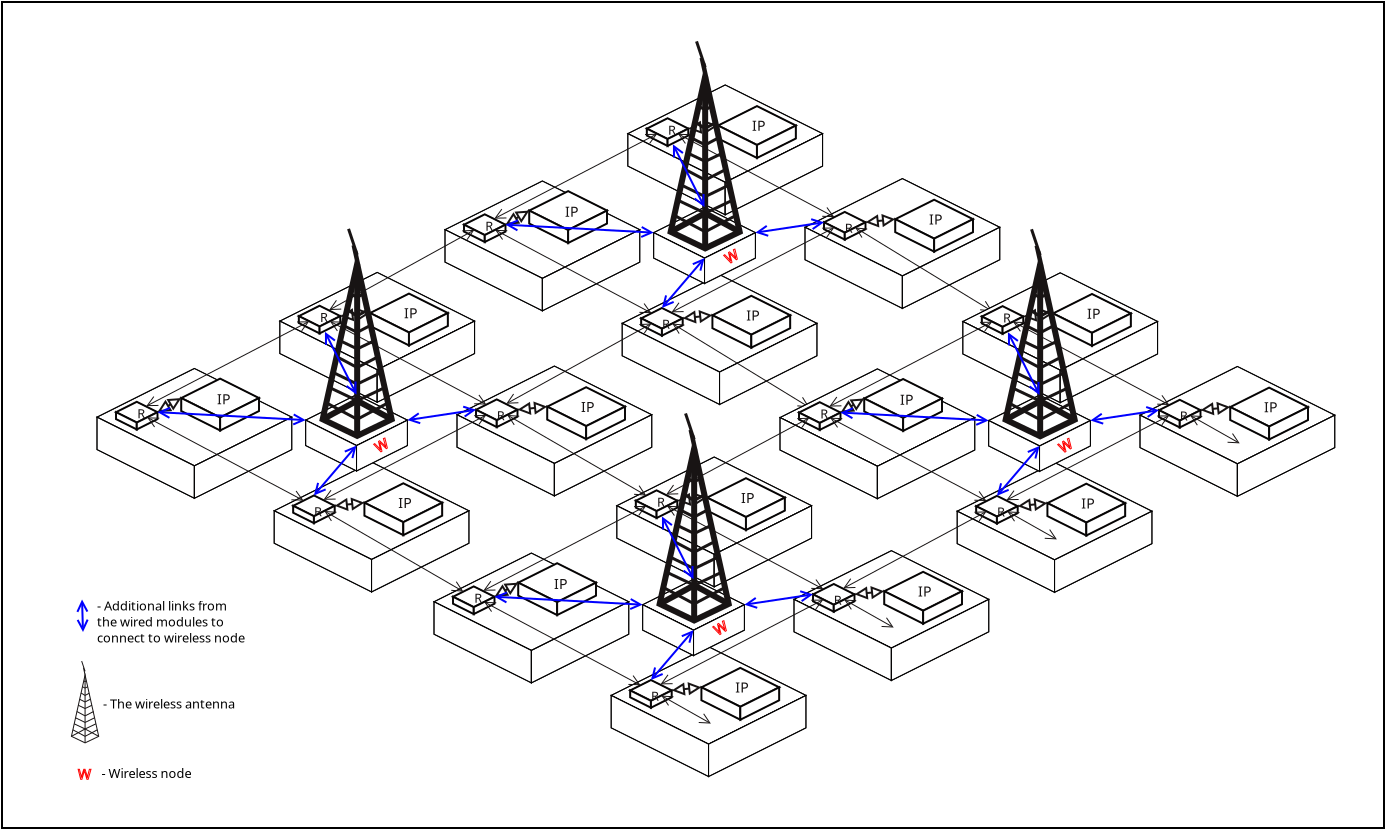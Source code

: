 <?xml version="1.0" encoding="UTF-8"?>
<dia:diagram xmlns:dia="http://www.lysator.liu.se/~alla/dia/">
  <dia:layer name="Background" visible="true" active="true">
    <dia:object type="Block5" version="1" id="O0">
      <dia:attribute name="obj_pos">
        <dia:point val="151.56,13.984"/>
      </dia:attribute>
      <dia:attribute name="obj_bb">
        <dia:rectangle val="151.56,13.984;161.298,20.475"/>
      </dia:attribute>
      <dia:attribute name="meta">
        <dia:composite type="dict"/>
      </dia:attribute>
      <dia:attribute name="elem_corner">
        <dia:point val="151.56,13.984"/>
      </dia:attribute>
      <dia:attribute name="elem_width">
        <dia:real val="9.738"/>
      </dia:attribute>
      <dia:attribute name="elem_height">
        <dia:real val="6.492"/>
      </dia:attribute>
      <dia:attribute name="line_width">
        <dia:real val="0"/>
      </dia:attribute>
      <dia:attribute name="line_colour">
        <dia:color val="#181414"/>
      </dia:attribute>
      <dia:attribute name="fill_colour">
        <dia:color val="#ffffff"/>
      </dia:attribute>
      <dia:attribute name="show_background">
        <dia:boolean val="true"/>
      </dia:attribute>
      <dia:attribute name="line_style">
        <dia:enum val="0"/>
        <dia:real val="1"/>
      </dia:attribute>
      <dia:attribute name="flip_horizontal">
        <dia:boolean val="false"/>
      </dia:attribute>
      <dia:attribute name="flip_vertical">
        <dia:boolean val="false"/>
      </dia:attribute>
      <dia:attribute name="subscale">
        <dia:real val="1"/>
      </dia:attribute>
    </dia:object>
    <dia:object type="Block5" version="1" id="O1">
      <dia:attribute name="obj_pos">
        <dia:point val="156.073,15.042"/>
      </dia:attribute>
      <dia:attribute name="obj_bb">
        <dia:rectangle val="155.961,14.986;160.072,17.715"/>
      </dia:attribute>
      <dia:attribute name="meta">
        <dia:composite type="dict"/>
      </dia:attribute>
      <dia:attribute name="elem_corner">
        <dia:point val="156.073,15.042"/>
      </dia:attribute>
      <dia:attribute name="elem_width">
        <dia:real val="3.888"/>
      </dia:attribute>
      <dia:attribute name="elem_height">
        <dia:real val="2.592"/>
      </dia:attribute>
      <dia:attribute name="line_width">
        <dia:real val="0.1"/>
      </dia:attribute>
      <dia:attribute name="line_colour">
        <dia:color val="#181414"/>
      </dia:attribute>
      <dia:attribute name="fill_colour">
        <dia:color val="#ffffff"/>
      </dia:attribute>
      <dia:attribute name="show_background">
        <dia:boolean val="true"/>
      </dia:attribute>
      <dia:attribute name="line_style">
        <dia:enum val="0"/>
        <dia:real val="1"/>
      </dia:attribute>
      <dia:attribute name="flip_horizontal">
        <dia:boolean val="false"/>
      </dia:attribute>
      <dia:attribute name="flip_vertical">
        <dia:boolean val="false"/>
      </dia:attribute>
      <dia:attribute name="subscale">
        <dia:real val="1"/>
      </dia:attribute>
    </dia:object>
    <dia:object type="Block5" version="1" id="O2">
      <dia:attribute name="obj_pos">
        <dia:point val="152.51,15.65"/>
      </dia:attribute>
      <dia:attribute name="obj_bb">
        <dia:rectangle val="152.398,15.595;154.697,17.115"/>
      </dia:attribute>
      <dia:attribute name="meta">
        <dia:composite type="dict"/>
      </dia:attribute>
      <dia:attribute name="elem_corner">
        <dia:point val="152.51,15.65"/>
      </dia:attribute>
      <dia:attribute name="elem_width">
        <dia:real val="2.075"/>
      </dia:attribute>
      <dia:attribute name="elem_height">
        <dia:real val="1.383"/>
      </dia:attribute>
      <dia:attribute name="line_width">
        <dia:real val="0.1"/>
      </dia:attribute>
      <dia:attribute name="line_colour">
        <dia:color val="#181414"/>
      </dia:attribute>
      <dia:attribute name="fill_colour">
        <dia:color val="#ffffff"/>
      </dia:attribute>
      <dia:attribute name="show_background">
        <dia:boolean val="true"/>
      </dia:attribute>
      <dia:attribute name="line_style">
        <dia:enum val="0"/>
        <dia:real val="1"/>
      </dia:attribute>
      <dia:attribute name="flip_horizontal">
        <dia:boolean val="false"/>
      </dia:attribute>
      <dia:attribute name="flip_vertical">
        <dia:boolean val="false"/>
      </dia:attribute>
      <dia:attribute name="subscale">
        <dia:real val="1"/>
      </dia:attribute>
    </dia:object>
    <dia:object type="Standard - Line" version="0" id="O3">
      <dia:attribute name="obj_pos">
        <dia:point val="154.585,16.169"/>
      </dia:attribute>
      <dia:attribute name="obj_bb">
        <dia:rectangle val="154.53,15.754;156.127,16.43"/>
      </dia:attribute>
      <dia:attribute name="conn_endpoints">
        <dia:point val="154.585,16.169"/>
        <dia:point val="156.073,16.014"/>
      </dia:attribute>
      <dia:attribute name="numcp">
        <dia:int val="1"/>
      </dia:attribute>
      <dia:attribute name="line_color">
        <dia:color val="#181414"/>
      </dia:attribute>
      <dia:attribute name="start_arrow">
        <dia:enum val="12"/>
      </dia:attribute>
      <dia:attribute name="start_arrow_length">
        <dia:real val="0.5"/>
      </dia:attribute>
      <dia:attribute name="start_arrow_width">
        <dia:real val="0.5"/>
      </dia:attribute>
      <dia:attribute name="end_arrow">
        <dia:enum val="2"/>
      </dia:attribute>
      <dia:attribute name="end_arrow_length">
        <dia:real val="0.5"/>
      </dia:attribute>
      <dia:attribute name="end_arrow_width">
        <dia:real val="0.5"/>
      </dia:attribute>
      <dia:connections>
        <dia:connection handle="0" to="O2" connection="0"/>
        <dia:connection handle="1" to="O1" connection="2"/>
      </dia:connections>
    </dia:object>
    <dia:object type="Standard - Text" version="1" id="O4">
      <dia:attribute name="obj_pos">
        <dia:point val="157.763,16.277"/>
      </dia:attribute>
      <dia:attribute name="obj_bb">
        <dia:rectangle val="157.763,15.622;158.395,16.445"/>
      </dia:attribute>
      <dia:attribute name="text">
        <dia:composite type="text">
          <dia:attribute name="string">
            <dia:string>#IP#</dia:string>
          </dia:attribute>
          <dia:attribute name="font">
            <dia:font family="sans" style="0" name="Helvetica"/>
          </dia:attribute>
          <dia:attribute name="height">
            <dia:real val="0.881"/>
          </dia:attribute>
          <dia:attribute name="pos">
            <dia:point val="157.763,16.277"/>
          </dia:attribute>
          <dia:attribute name="color">
            <dia:color val="#181414"/>
          </dia:attribute>
          <dia:attribute name="alignment">
            <dia:enum val="0"/>
          </dia:attribute>
        </dia:composite>
      </dia:attribute>
      <dia:attribute name="valign">
        <dia:enum val="3"/>
      </dia:attribute>
    </dia:object>
    <dia:object type="Standard - Text" version="1" id="O5">
      <dia:attribute name="obj_pos">
        <dia:point val="153.572,16.47"/>
      </dia:attribute>
      <dia:attribute name="obj_bb">
        <dia:rectangle val="153.572,15.875;154.017,16.622"/>
      </dia:attribute>
      <dia:attribute name="text">
        <dia:composite type="text">
          <dia:attribute name="string">
            <dia:string>#R#</dia:string>
          </dia:attribute>
          <dia:attribute name="font">
            <dia:font family="sans" style="0" name="Helvetica"/>
          </dia:attribute>
          <dia:attribute name="height">
            <dia:real val="0.8"/>
          </dia:attribute>
          <dia:attribute name="pos">
            <dia:point val="153.572,16.47"/>
          </dia:attribute>
          <dia:attribute name="color">
            <dia:color val="#181414"/>
          </dia:attribute>
          <dia:attribute name="alignment">
            <dia:enum val="0"/>
          </dia:attribute>
        </dia:composite>
      </dia:attribute>
      <dia:attribute name="valign">
        <dia:enum val="3"/>
      </dia:attribute>
      <dia:connections>
        <dia:connection handle="0" to="O2" connection="42"/>
      </dia:connections>
    </dia:object>
    <dia:object type="Block5" version="1" id="O6">
      <dia:attribute name="obj_pos">
        <dia:point val="160.419,18.666"/>
      </dia:attribute>
      <dia:attribute name="obj_bb">
        <dia:rectangle val="160.419,18.666;170.156,25.158"/>
      </dia:attribute>
      <dia:attribute name="meta">
        <dia:composite type="dict"/>
      </dia:attribute>
      <dia:attribute name="elem_corner">
        <dia:point val="160.419,18.666"/>
      </dia:attribute>
      <dia:attribute name="elem_width">
        <dia:real val="9.738"/>
      </dia:attribute>
      <dia:attribute name="elem_height">
        <dia:real val="6.492"/>
      </dia:attribute>
      <dia:attribute name="line_width">
        <dia:real val="0"/>
      </dia:attribute>
      <dia:attribute name="line_colour">
        <dia:color val="#181414"/>
      </dia:attribute>
      <dia:attribute name="fill_colour">
        <dia:color val="#ffffff"/>
      </dia:attribute>
      <dia:attribute name="show_background">
        <dia:boolean val="true"/>
      </dia:attribute>
      <dia:attribute name="line_style">
        <dia:enum val="0"/>
        <dia:real val="1"/>
      </dia:attribute>
      <dia:attribute name="flip_horizontal">
        <dia:boolean val="false"/>
      </dia:attribute>
      <dia:attribute name="flip_vertical">
        <dia:boolean val="false"/>
      </dia:attribute>
      <dia:attribute name="subscale">
        <dia:real val="1"/>
      </dia:attribute>
    </dia:object>
    <dia:object type="Block5" version="1" id="O7">
      <dia:attribute name="obj_pos">
        <dia:point val="164.931,19.724"/>
      </dia:attribute>
      <dia:attribute name="obj_bb">
        <dia:rectangle val="164.82,19.669;168.931,22.397"/>
      </dia:attribute>
      <dia:attribute name="meta">
        <dia:composite type="dict"/>
      </dia:attribute>
      <dia:attribute name="elem_corner">
        <dia:point val="164.931,19.724"/>
      </dia:attribute>
      <dia:attribute name="elem_width">
        <dia:real val="3.888"/>
      </dia:attribute>
      <dia:attribute name="elem_height">
        <dia:real val="2.592"/>
      </dia:attribute>
      <dia:attribute name="line_width">
        <dia:real val="0.1"/>
      </dia:attribute>
      <dia:attribute name="line_colour">
        <dia:color val="#181414"/>
      </dia:attribute>
      <dia:attribute name="fill_colour">
        <dia:color val="#ffffff"/>
      </dia:attribute>
      <dia:attribute name="show_background">
        <dia:boolean val="true"/>
      </dia:attribute>
      <dia:attribute name="line_style">
        <dia:enum val="0"/>
        <dia:real val="1"/>
      </dia:attribute>
      <dia:attribute name="flip_horizontal">
        <dia:boolean val="false"/>
      </dia:attribute>
      <dia:attribute name="flip_vertical">
        <dia:boolean val="false"/>
      </dia:attribute>
      <dia:attribute name="subscale">
        <dia:real val="1"/>
      </dia:attribute>
    </dia:object>
    <dia:object type="Block5" version="1" id="O8">
      <dia:attribute name="obj_pos">
        <dia:point val="161.369,20.333"/>
      </dia:attribute>
      <dia:attribute name="obj_bb">
        <dia:rectangle val="161.257,20.277;163.556,21.797"/>
      </dia:attribute>
      <dia:attribute name="meta">
        <dia:composite type="dict"/>
      </dia:attribute>
      <dia:attribute name="elem_corner">
        <dia:point val="161.369,20.333"/>
      </dia:attribute>
      <dia:attribute name="elem_width">
        <dia:real val="2.075"/>
      </dia:attribute>
      <dia:attribute name="elem_height">
        <dia:real val="1.383"/>
      </dia:attribute>
      <dia:attribute name="line_width">
        <dia:real val="0.1"/>
      </dia:attribute>
      <dia:attribute name="line_colour">
        <dia:color val="#181414"/>
      </dia:attribute>
      <dia:attribute name="fill_colour">
        <dia:color val="#ffffff"/>
      </dia:attribute>
      <dia:attribute name="show_background">
        <dia:boolean val="true"/>
      </dia:attribute>
      <dia:attribute name="line_style">
        <dia:enum val="0"/>
        <dia:real val="1"/>
      </dia:attribute>
      <dia:attribute name="flip_horizontal">
        <dia:boolean val="false"/>
      </dia:attribute>
      <dia:attribute name="flip_vertical">
        <dia:boolean val="false"/>
      </dia:attribute>
      <dia:attribute name="subscale">
        <dia:real val="1"/>
      </dia:attribute>
    </dia:object>
    <dia:object type="Standard - Line" version="0" id="O9">
      <dia:attribute name="obj_pos">
        <dia:point val="163.444,20.852"/>
      </dia:attribute>
      <dia:attribute name="obj_bb">
        <dia:rectangle val="163.389,20.436;164.986,21.112"/>
      </dia:attribute>
      <dia:attribute name="conn_endpoints">
        <dia:point val="163.444,20.852"/>
        <dia:point val="164.931,20.696"/>
      </dia:attribute>
      <dia:attribute name="numcp">
        <dia:int val="1"/>
      </dia:attribute>
      <dia:attribute name="line_color">
        <dia:color val="#181414"/>
      </dia:attribute>
      <dia:attribute name="start_arrow">
        <dia:enum val="12"/>
      </dia:attribute>
      <dia:attribute name="start_arrow_length">
        <dia:real val="0.5"/>
      </dia:attribute>
      <dia:attribute name="start_arrow_width">
        <dia:real val="0.5"/>
      </dia:attribute>
      <dia:attribute name="end_arrow">
        <dia:enum val="2"/>
      </dia:attribute>
      <dia:attribute name="end_arrow_length">
        <dia:real val="0.5"/>
      </dia:attribute>
      <dia:attribute name="end_arrow_width">
        <dia:real val="0.5"/>
      </dia:attribute>
      <dia:connections>
        <dia:connection handle="0" to="O8" connection="0"/>
        <dia:connection handle="1" to="O7" connection="2"/>
      </dia:connections>
    </dia:object>
    <dia:object type="Standard - Line" version="0" id="O10">
      <dia:attribute name="obj_pos">
        <dia:point val="169.779,25.303"/>
      </dia:attribute>
      <dia:attribute name="obj_bb">
        <dia:rectangle val="162.891,21.077;169.813,25.338"/>
      </dia:attribute>
      <dia:attribute name="conn_endpoints">
        <dia:point val="169.779,25.303"/>
        <dia:point val="162.925,21.111"/>
      </dia:attribute>
      <dia:attribute name="numcp">
        <dia:int val="1"/>
      </dia:attribute>
      <dia:attribute name="line_color">
        <dia:color val="#181414"/>
      </dia:attribute>
      <dia:attribute name="line_width">
        <dia:real val="0.05"/>
      </dia:attribute>
      <dia:attribute name="start_arrow">
        <dia:enum val="1"/>
      </dia:attribute>
      <dia:attribute name="start_arrow_length">
        <dia:real val="0.5"/>
      </dia:attribute>
      <dia:attribute name="start_arrow_width">
        <dia:real val="0.5"/>
      </dia:attribute>
      <dia:attribute name="end_arrow">
        <dia:enum val="1"/>
      </dia:attribute>
      <dia:attribute name="end_arrow_length">
        <dia:real val="0.5"/>
      </dia:attribute>
      <dia:attribute name="end_arrow_width">
        <dia:real val="0.5"/>
      </dia:attribute>
      <dia:connections>
        <dia:connection handle="0" to="O38" connection="6"/>
        <dia:connection handle="1" to="O8" connection="4"/>
      </dia:connections>
    </dia:object>
    <dia:object type="Standard - Line" version="0" id="O11">
      <dia:attribute name="obj_pos">
        <dia:point val="161.888,20.592"/>
      </dia:attribute>
      <dia:attribute name="obj_bb">
        <dia:rectangle val="154.032,16.395;161.921,20.626"/>
      </dia:attribute>
      <dia:attribute name="conn_endpoints">
        <dia:point val="161.888,20.592"/>
        <dia:point val="154.066,16.428"/>
      </dia:attribute>
      <dia:attribute name="numcp">
        <dia:int val="1"/>
      </dia:attribute>
      <dia:attribute name="line_color">
        <dia:color val="#181414"/>
      </dia:attribute>
      <dia:attribute name="line_width">
        <dia:real val="0.05"/>
      </dia:attribute>
      <dia:attribute name="start_arrow">
        <dia:enum val="1"/>
      </dia:attribute>
      <dia:attribute name="start_arrow_length">
        <dia:real val="0.5"/>
      </dia:attribute>
      <dia:attribute name="start_arrow_width">
        <dia:real val="0.5"/>
      </dia:attribute>
      <dia:attribute name="end_arrow">
        <dia:enum val="1"/>
      </dia:attribute>
      <dia:attribute name="end_arrow_length">
        <dia:real val="0.5"/>
      </dia:attribute>
      <dia:attribute name="end_arrow_width">
        <dia:real val="0.5"/>
      </dia:attribute>
      <dia:connections>
        <dia:connection handle="0" to="O8" connection="6"/>
        <dia:connection handle="1" to="O2" connection="4"/>
      </dia:connections>
    </dia:object>
    <dia:object type="Standard - Text" version="1" id="O12">
      <dia:attribute name="obj_pos">
        <dia:point val="166.621,20.959"/>
      </dia:attribute>
      <dia:attribute name="obj_bb">
        <dia:rectangle val="166.621,20.305;167.254,21.127"/>
      </dia:attribute>
      <dia:attribute name="text">
        <dia:composite type="text">
          <dia:attribute name="string">
            <dia:string>#IP#</dia:string>
          </dia:attribute>
          <dia:attribute name="font">
            <dia:font family="sans" style="0" name="Helvetica"/>
          </dia:attribute>
          <dia:attribute name="height">
            <dia:real val="0.881"/>
          </dia:attribute>
          <dia:attribute name="pos">
            <dia:point val="166.621,20.959"/>
          </dia:attribute>
          <dia:attribute name="color">
            <dia:color val="#181414"/>
          </dia:attribute>
          <dia:attribute name="alignment">
            <dia:enum val="0"/>
          </dia:attribute>
        </dia:composite>
      </dia:attribute>
      <dia:attribute name="valign">
        <dia:enum val="3"/>
      </dia:attribute>
    </dia:object>
    <dia:object type="Standard - Text" version="1" id="O13">
      <dia:attribute name="obj_pos">
        <dia:point val="162.406,21.37"/>
      </dia:attribute>
      <dia:attribute name="obj_bb">
        <dia:rectangle val="162.406,20.775;162.851,21.523"/>
      </dia:attribute>
      <dia:attribute name="text">
        <dia:composite type="text">
          <dia:attribute name="string">
            <dia:string>#R#</dia:string>
          </dia:attribute>
          <dia:attribute name="font">
            <dia:font family="sans" style="0" name="Helvetica"/>
          </dia:attribute>
          <dia:attribute name="height">
            <dia:real val="0.8"/>
          </dia:attribute>
          <dia:attribute name="pos">
            <dia:point val="162.406,21.37"/>
          </dia:attribute>
          <dia:attribute name="color">
            <dia:color val="#181414"/>
          </dia:attribute>
          <dia:attribute name="alignment">
            <dia:enum val="0"/>
          </dia:attribute>
        </dia:composite>
      </dia:attribute>
      <dia:attribute name="valign">
        <dia:enum val="3"/>
      </dia:attribute>
      <dia:connections>
        <dia:connection handle="0" to="O8" connection="1"/>
      </dia:connections>
    </dia:object>
    <dia:object type="Block5" version="1" id="O14">
      <dia:attribute name="obj_pos">
        <dia:point val="142.419,18.786"/>
      </dia:attribute>
      <dia:attribute name="obj_bb">
        <dia:rectangle val="142.419,18.786;152.156,25.278"/>
      </dia:attribute>
      <dia:attribute name="meta">
        <dia:composite type="dict"/>
      </dia:attribute>
      <dia:attribute name="elem_corner">
        <dia:point val="142.419,18.786"/>
      </dia:attribute>
      <dia:attribute name="elem_width">
        <dia:real val="9.738"/>
      </dia:attribute>
      <dia:attribute name="elem_height">
        <dia:real val="6.492"/>
      </dia:attribute>
      <dia:attribute name="line_width">
        <dia:real val="0"/>
      </dia:attribute>
      <dia:attribute name="line_colour">
        <dia:color val="#181414"/>
      </dia:attribute>
      <dia:attribute name="fill_colour">
        <dia:color val="#ffffff"/>
      </dia:attribute>
      <dia:attribute name="show_background">
        <dia:boolean val="true"/>
      </dia:attribute>
      <dia:attribute name="line_style">
        <dia:enum val="0"/>
        <dia:real val="1"/>
      </dia:attribute>
      <dia:attribute name="flip_horizontal">
        <dia:boolean val="false"/>
      </dia:attribute>
      <dia:attribute name="flip_vertical">
        <dia:boolean val="false"/>
      </dia:attribute>
      <dia:attribute name="subscale">
        <dia:real val="1"/>
      </dia:attribute>
    </dia:object>
    <dia:object type="Block5" version="1" id="O15">
      <dia:attribute name="obj_pos">
        <dia:point val="146.631,19.294"/>
      </dia:attribute>
      <dia:attribute name="obj_bb">
        <dia:rectangle val="146.52,19.239;150.631,21.967"/>
      </dia:attribute>
      <dia:attribute name="meta">
        <dia:composite type="dict"/>
      </dia:attribute>
      <dia:attribute name="elem_corner">
        <dia:point val="146.631,19.294"/>
      </dia:attribute>
      <dia:attribute name="elem_width">
        <dia:real val="3.888"/>
      </dia:attribute>
      <dia:attribute name="elem_height">
        <dia:real val="2.592"/>
      </dia:attribute>
      <dia:attribute name="line_width">
        <dia:real val="0.1"/>
      </dia:attribute>
      <dia:attribute name="line_colour">
        <dia:color val="#181414"/>
      </dia:attribute>
      <dia:attribute name="fill_colour">
        <dia:color val="#ffffff"/>
      </dia:attribute>
      <dia:attribute name="show_background">
        <dia:boolean val="true"/>
      </dia:attribute>
      <dia:attribute name="line_style">
        <dia:enum val="0"/>
        <dia:real val="1"/>
      </dia:attribute>
      <dia:attribute name="flip_horizontal">
        <dia:boolean val="false"/>
      </dia:attribute>
      <dia:attribute name="flip_vertical">
        <dia:boolean val="false"/>
      </dia:attribute>
      <dia:attribute name="subscale">
        <dia:real val="1"/>
      </dia:attribute>
    </dia:object>
    <dia:object type="Block5" version="1" id="O16">
      <dia:attribute name="obj_pos">
        <dia:point val="143.369,20.453"/>
      </dia:attribute>
      <dia:attribute name="obj_bb">
        <dia:rectangle val="143.257,20.397;145.556,21.917"/>
      </dia:attribute>
      <dia:attribute name="meta">
        <dia:composite type="dict"/>
      </dia:attribute>
      <dia:attribute name="elem_corner">
        <dia:point val="143.369,20.453"/>
      </dia:attribute>
      <dia:attribute name="elem_width">
        <dia:real val="2.075"/>
      </dia:attribute>
      <dia:attribute name="elem_height">
        <dia:real val="1.383"/>
      </dia:attribute>
      <dia:attribute name="line_width">
        <dia:real val="0.1"/>
      </dia:attribute>
      <dia:attribute name="line_colour">
        <dia:color val="#181414"/>
      </dia:attribute>
      <dia:attribute name="fill_colour">
        <dia:color val="#ffffff"/>
      </dia:attribute>
      <dia:attribute name="show_background">
        <dia:boolean val="true"/>
      </dia:attribute>
      <dia:attribute name="line_style">
        <dia:enum val="0"/>
        <dia:real val="1"/>
      </dia:attribute>
      <dia:attribute name="flip_horizontal">
        <dia:boolean val="false"/>
      </dia:attribute>
      <dia:attribute name="flip_vertical">
        <dia:boolean val="false"/>
      </dia:attribute>
      <dia:attribute name="subscale">
        <dia:real val="1"/>
      </dia:attribute>
    </dia:object>
    <dia:object type="Standard - Line" version="0" id="O17">
      <dia:attribute name="obj_pos">
        <dia:point val="145.444,20.972"/>
      </dia:attribute>
      <dia:attribute name="obj_bb">
        <dia:rectangle val="145.375,20.198;146.7,21.04"/>
      </dia:attribute>
      <dia:attribute name="conn_endpoints">
        <dia:point val="145.444,20.972"/>
        <dia:point val="146.631,20.266"/>
      </dia:attribute>
      <dia:attribute name="numcp">
        <dia:int val="1"/>
      </dia:attribute>
      <dia:attribute name="line_color">
        <dia:color val="#181414"/>
      </dia:attribute>
      <dia:attribute name="start_arrow">
        <dia:enum val="12"/>
      </dia:attribute>
      <dia:attribute name="start_arrow_length">
        <dia:real val="0.5"/>
      </dia:attribute>
      <dia:attribute name="start_arrow_width">
        <dia:real val="0.5"/>
      </dia:attribute>
      <dia:attribute name="end_arrow">
        <dia:enum val="2"/>
      </dia:attribute>
      <dia:attribute name="end_arrow_length">
        <dia:real val="0.5"/>
      </dia:attribute>
      <dia:attribute name="end_arrow_width">
        <dia:real val="0.5"/>
      </dia:attribute>
      <dia:connections>
        <dia:connection handle="0" to="O16" connection="0"/>
        <dia:connection handle="1" to="O15" connection="2"/>
      </dia:connections>
    </dia:object>
    <dia:object type="Standard - Line" version="0" id="O18">
      <dia:attribute name="obj_pos">
        <dia:point val="144.883,20.67"/>
      </dia:attribute>
      <dia:attribute name="obj_bb">
        <dia:rectangle val="144.849,16.395;153.062,20.704"/>
      </dia:attribute>
      <dia:attribute name="conn_endpoints">
        <dia:point val="144.883,20.67"/>
        <dia:point val="153.029,16.428"/>
      </dia:attribute>
      <dia:attribute name="numcp">
        <dia:int val="1"/>
      </dia:attribute>
      <dia:attribute name="line_color">
        <dia:color val="#181414"/>
      </dia:attribute>
      <dia:attribute name="line_width">
        <dia:real val="0.05"/>
      </dia:attribute>
      <dia:attribute name="start_arrow">
        <dia:enum val="1"/>
      </dia:attribute>
      <dia:attribute name="start_arrow_length">
        <dia:real val="0.5"/>
      </dia:attribute>
      <dia:attribute name="start_arrow_width">
        <dia:real val="0.5"/>
      </dia:attribute>
      <dia:attribute name="end_arrow">
        <dia:enum val="1"/>
      </dia:attribute>
      <dia:attribute name="end_arrow_length">
        <dia:real val="0.5"/>
      </dia:attribute>
      <dia:attribute name="end_arrow_width">
        <dia:real val="0.5"/>
      </dia:attribute>
      <dia:connections>
        <dia:connection handle="1" to="O2" connection="5"/>
      </dia:connections>
    </dia:object>
    <dia:object type="Standard - Text" version="1" id="O19">
      <dia:attribute name="obj_pos">
        <dia:point val="148.421,20.579"/>
      </dia:attribute>
      <dia:attribute name="obj_bb">
        <dia:rectangle val="148.421,19.924;149.054,20.747"/>
      </dia:attribute>
      <dia:attribute name="text">
        <dia:composite type="text">
          <dia:attribute name="string">
            <dia:string>#IP#</dia:string>
          </dia:attribute>
          <dia:attribute name="font">
            <dia:font family="sans" style="0" name="Helvetica"/>
          </dia:attribute>
          <dia:attribute name="height">
            <dia:real val="0.881"/>
          </dia:attribute>
          <dia:attribute name="pos">
            <dia:point val="148.421,20.579"/>
          </dia:attribute>
          <dia:attribute name="color">
            <dia:color val="#181414"/>
          </dia:attribute>
          <dia:attribute name="alignment">
            <dia:enum val="0"/>
          </dia:attribute>
        </dia:composite>
      </dia:attribute>
      <dia:attribute name="valign">
        <dia:enum val="3"/>
      </dia:attribute>
    </dia:object>
    <dia:object type="Standard - Text" version="1" id="O20">
      <dia:attribute name="obj_pos">
        <dia:point val="144.431,21.272"/>
      </dia:attribute>
      <dia:attribute name="obj_bb">
        <dia:rectangle val="144.431,20.677;144.876,21.425"/>
      </dia:attribute>
      <dia:attribute name="text">
        <dia:composite type="text">
          <dia:attribute name="string">
            <dia:string>#R#</dia:string>
          </dia:attribute>
          <dia:attribute name="font">
            <dia:font family="sans" style="0" name="Helvetica"/>
          </dia:attribute>
          <dia:attribute name="height">
            <dia:real val="0.8"/>
          </dia:attribute>
          <dia:attribute name="pos">
            <dia:point val="144.431,21.272"/>
          </dia:attribute>
          <dia:attribute name="color">
            <dia:color val="#181414"/>
          </dia:attribute>
          <dia:attribute name="alignment">
            <dia:enum val="0"/>
          </dia:attribute>
        </dia:composite>
      </dia:attribute>
      <dia:attribute name="valign">
        <dia:enum val="3"/>
      </dia:attribute>
      <dia:connections>
        <dia:connection handle="0" to="O16" connection="42"/>
      </dia:connections>
    </dia:object>
    <dia:object type="Block5" version="1" id="O21">
      <dia:attribute name="obj_pos">
        <dia:point val="151.278,23.469"/>
      </dia:attribute>
      <dia:attribute name="obj_bb">
        <dia:rectangle val="151.278,23.469;161.015,29.96"/>
      </dia:attribute>
      <dia:attribute name="meta">
        <dia:composite type="dict"/>
      </dia:attribute>
      <dia:attribute name="elem_corner">
        <dia:point val="151.278,23.469"/>
      </dia:attribute>
      <dia:attribute name="elem_width">
        <dia:real val="9.738"/>
      </dia:attribute>
      <dia:attribute name="elem_height">
        <dia:real val="6.492"/>
      </dia:attribute>
      <dia:attribute name="line_width">
        <dia:real val="0"/>
      </dia:attribute>
      <dia:attribute name="line_colour">
        <dia:color val="#181414"/>
      </dia:attribute>
      <dia:attribute name="fill_colour">
        <dia:color val="#ffffff"/>
      </dia:attribute>
      <dia:attribute name="show_background">
        <dia:boolean val="true"/>
      </dia:attribute>
      <dia:attribute name="line_style">
        <dia:enum val="0"/>
        <dia:real val="1"/>
      </dia:attribute>
      <dia:attribute name="flip_horizontal">
        <dia:boolean val="false"/>
      </dia:attribute>
      <dia:attribute name="flip_vertical">
        <dia:boolean val="false"/>
      </dia:attribute>
      <dia:attribute name="subscale">
        <dia:real val="1"/>
      </dia:attribute>
    </dia:object>
    <dia:object type="Block5" version="1" id="O22">
      <dia:attribute name="obj_pos">
        <dia:point val="155.79,24.527"/>
      </dia:attribute>
      <dia:attribute name="obj_bb">
        <dia:rectangle val="155.678,24.471;159.79,27.2"/>
      </dia:attribute>
      <dia:attribute name="meta">
        <dia:composite type="dict"/>
      </dia:attribute>
      <dia:attribute name="elem_corner">
        <dia:point val="155.79,24.527"/>
      </dia:attribute>
      <dia:attribute name="elem_width">
        <dia:real val="3.888"/>
      </dia:attribute>
      <dia:attribute name="elem_height">
        <dia:real val="2.592"/>
      </dia:attribute>
      <dia:attribute name="line_width">
        <dia:real val="0.1"/>
      </dia:attribute>
      <dia:attribute name="line_colour">
        <dia:color val="#181414"/>
      </dia:attribute>
      <dia:attribute name="fill_colour">
        <dia:color val="#ffffff"/>
      </dia:attribute>
      <dia:attribute name="show_background">
        <dia:boolean val="true"/>
      </dia:attribute>
      <dia:attribute name="line_style">
        <dia:enum val="0"/>
        <dia:real val="1"/>
      </dia:attribute>
      <dia:attribute name="flip_horizontal">
        <dia:boolean val="false"/>
      </dia:attribute>
      <dia:attribute name="flip_vertical">
        <dia:boolean val="false"/>
      </dia:attribute>
      <dia:attribute name="subscale">
        <dia:real val="1"/>
      </dia:attribute>
    </dia:object>
    <dia:object type="Block5" version="1" id="O23">
      <dia:attribute name="obj_pos">
        <dia:point val="152.228,25.135"/>
      </dia:attribute>
      <dia:attribute name="obj_bb">
        <dia:rectangle val="152.116,25.079;154.415,26.6"/>
      </dia:attribute>
      <dia:attribute name="meta">
        <dia:composite type="dict"/>
      </dia:attribute>
      <dia:attribute name="elem_corner">
        <dia:point val="152.228,25.135"/>
      </dia:attribute>
      <dia:attribute name="elem_width">
        <dia:real val="2.075"/>
      </dia:attribute>
      <dia:attribute name="elem_height">
        <dia:real val="1.383"/>
      </dia:attribute>
      <dia:attribute name="line_width">
        <dia:real val="0.1"/>
      </dia:attribute>
      <dia:attribute name="line_colour">
        <dia:color val="#181414"/>
      </dia:attribute>
      <dia:attribute name="fill_colour">
        <dia:color val="#ffffff"/>
      </dia:attribute>
      <dia:attribute name="show_background">
        <dia:boolean val="true"/>
      </dia:attribute>
      <dia:attribute name="line_style">
        <dia:enum val="0"/>
        <dia:real val="1"/>
      </dia:attribute>
      <dia:attribute name="flip_horizontal">
        <dia:boolean val="false"/>
      </dia:attribute>
      <dia:attribute name="flip_vertical">
        <dia:boolean val="false"/>
      </dia:attribute>
      <dia:attribute name="subscale">
        <dia:real val="1"/>
      </dia:attribute>
    </dia:object>
    <dia:object type="Standard - Line" version="0" id="O24">
      <dia:attribute name="obj_pos">
        <dia:point val="154.303,25.654"/>
      </dia:attribute>
      <dia:attribute name="obj_bb">
        <dia:rectangle val="154.248,25.238;155.845,25.915"/>
      </dia:attribute>
      <dia:attribute name="conn_endpoints">
        <dia:point val="154.303,25.654"/>
        <dia:point val="155.79,25.499"/>
      </dia:attribute>
      <dia:attribute name="numcp">
        <dia:int val="1"/>
      </dia:attribute>
      <dia:attribute name="line_color">
        <dia:color val="#181414"/>
      </dia:attribute>
      <dia:attribute name="start_arrow">
        <dia:enum val="12"/>
      </dia:attribute>
      <dia:attribute name="start_arrow_length">
        <dia:real val="0.5"/>
      </dia:attribute>
      <dia:attribute name="start_arrow_width">
        <dia:real val="0.5"/>
      </dia:attribute>
      <dia:attribute name="end_arrow">
        <dia:enum val="2"/>
      </dia:attribute>
      <dia:attribute name="end_arrow_length">
        <dia:real val="0.5"/>
      </dia:attribute>
      <dia:attribute name="end_arrow_width">
        <dia:real val="0.5"/>
      </dia:attribute>
      <dia:connections>
        <dia:connection handle="0" to="O23" connection="0"/>
        <dia:connection handle="1" to="O22" connection="2"/>
      </dia:connections>
    </dia:object>
    <dia:object type="Standard - Line" version="0" id="O25">
      <dia:attribute name="obj_pos">
        <dia:point val="160.638,30.106"/>
      </dia:attribute>
      <dia:attribute name="obj_bb">
        <dia:rectangle val="153.75,25.879;160.672,30.14"/>
      </dia:attribute>
      <dia:attribute name="conn_endpoints">
        <dia:point val="160.638,30.106"/>
        <dia:point val="153.784,25.913"/>
      </dia:attribute>
      <dia:attribute name="numcp">
        <dia:int val="1"/>
      </dia:attribute>
      <dia:attribute name="line_color">
        <dia:color val="#181414"/>
      </dia:attribute>
      <dia:attribute name="line_width">
        <dia:real val="0.05"/>
      </dia:attribute>
      <dia:attribute name="start_arrow">
        <dia:enum val="1"/>
      </dia:attribute>
      <dia:attribute name="start_arrow_length">
        <dia:real val="0.5"/>
      </dia:attribute>
      <dia:attribute name="start_arrow_width">
        <dia:real val="0.5"/>
      </dia:attribute>
      <dia:attribute name="end_arrow">
        <dia:enum val="1"/>
      </dia:attribute>
      <dia:attribute name="end_arrow_length">
        <dia:real val="0.5"/>
      </dia:attribute>
      <dia:attribute name="end_arrow_width">
        <dia:real val="0.5"/>
      </dia:attribute>
      <dia:connections>
        <dia:connection handle="0" to="O52" connection="6"/>
        <dia:connection handle="1" to="O23" connection="4"/>
      </dia:connections>
    </dia:object>
    <dia:object type="Standard - Line" version="0" id="O26">
      <dia:attribute name="obj_pos">
        <dia:point val="152.746,25.395"/>
      </dia:attribute>
      <dia:attribute name="obj_bb">
        <dia:rectangle val="144.891,21.197;152.78,25.428"/>
      </dia:attribute>
      <dia:attribute name="conn_endpoints">
        <dia:point val="152.746,25.395"/>
        <dia:point val="144.925,21.231"/>
      </dia:attribute>
      <dia:attribute name="numcp">
        <dia:int val="1"/>
      </dia:attribute>
      <dia:attribute name="line_color">
        <dia:color val="#181414"/>
      </dia:attribute>
      <dia:attribute name="line_width">
        <dia:real val="0.05"/>
      </dia:attribute>
      <dia:attribute name="start_arrow">
        <dia:enum val="1"/>
      </dia:attribute>
      <dia:attribute name="start_arrow_length">
        <dia:real val="0.5"/>
      </dia:attribute>
      <dia:attribute name="start_arrow_width">
        <dia:real val="0.5"/>
      </dia:attribute>
      <dia:attribute name="end_arrow">
        <dia:enum val="1"/>
      </dia:attribute>
      <dia:attribute name="end_arrow_length">
        <dia:real val="0.5"/>
      </dia:attribute>
      <dia:attribute name="end_arrow_width">
        <dia:real val="0.5"/>
      </dia:attribute>
      <dia:connections>
        <dia:connection handle="0" to="O23" connection="6"/>
        <dia:connection handle="1" to="O16" connection="4"/>
      </dia:connections>
    </dia:object>
    <dia:object type="Standard - Line" version="0" id="O27">
      <dia:attribute name="obj_pos">
        <dia:point val="153.742,25.353"/>
      </dia:attribute>
      <dia:attribute name="obj_bb">
        <dia:rectangle val="153.708,21.077;161.921,25.386"/>
      </dia:attribute>
      <dia:attribute name="conn_endpoints">
        <dia:point val="153.742,25.353"/>
        <dia:point val="161.888,21.111"/>
      </dia:attribute>
      <dia:attribute name="numcp">
        <dia:int val="1"/>
      </dia:attribute>
      <dia:attribute name="line_color">
        <dia:color val="#181414"/>
      </dia:attribute>
      <dia:attribute name="line_width">
        <dia:real val="0.05"/>
      </dia:attribute>
      <dia:attribute name="start_arrow">
        <dia:enum val="1"/>
      </dia:attribute>
      <dia:attribute name="start_arrow_length">
        <dia:real val="0.5"/>
      </dia:attribute>
      <dia:attribute name="start_arrow_width">
        <dia:real val="0.5"/>
      </dia:attribute>
      <dia:attribute name="end_arrow">
        <dia:enum val="1"/>
      </dia:attribute>
      <dia:attribute name="end_arrow_length">
        <dia:real val="0.5"/>
      </dia:attribute>
      <dia:attribute name="end_arrow_width">
        <dia:real val="0.5"/>
      </dia:attribute>
      <dia:connections>
        <dia:connection handle="1" to="O8" connection="5"/>
      </dia:connections>
    </dia:object>
    <dia:object type="Standard - Text" version="1" id="O28">
      <dia:attribute name="obj_pos">
        <dia:point val="157.48,25.762"/>
      </dia:attribute>
      <dia:attribute name="obj_bb">
        <dia:rectangle val="157.48,25.107;158.113,25.93"/>
      </dia:attribute>
      <dia:attribute name="text">
        <dia:composite type="text">
          <dia:attribute name="string">
            <dia:string>#IP#</dia:string>
          </dia:attribute>
          <dia:attribute name="font">
            <dia:font family="sans" style="0" name="Helvetica"/>
          </dia:attribute>
          <dia:attribute name="height">
            <dia:real val="0.881"/>
          </dia:attribute>
          <dia:attribute name="pos">
            <dia:point val="157.48,25.762"/>
          </dia:attribute>
          <dia:attribute name="color">
            <dia:color val="#181414"/>
          </dia:attribute>
          <dia:attribute name="alignment">
            <dia:enum val="0"/>
          </dia:attribute>
        </dia:composite>
      </dia:attribute>
      <dia:attribute name="valign">
        <dia:enum val="3"/>
      </dia:attribute>
    </dia:object>
    <dia:object type="Standard - Text" version="1" id="O29">
      <dia:attribute name="obj_pos">
        <dia:point val="153.265,26.173"/>
      </dia:attribute>
      <dia:attribute name="obj_bb">
        <dia:rectangle val="153.265,25.578;153.71,26.325"/>
      </dia:attribute>
      <dia:attribute name="text">
        <dia:composite type="text">
          <dia:attribute name="string">
            <dia:string>#R#</dia:string>
          </dia:attribute>
          <dia:attribute name="font">
            <dia:font family="sans" style="0" name="Helvetica"/>
          </dia:attribute>
          <dia:attribute name="height">
            <dia:real val="0.8"/>
          </dia:attribute>
          <dia:attribute name="pos">
            <dia:point val="153.265,26.173"/>
          </dia:attribute>
          <dia:attribute name="color">
            <dia:color val="#181414"/>
          </dia:attribute>
          <dia:attribute name="alignment">
            <dia:enum val="0"/>
          </dia:attribute>
        </dia:composite>
      </dia:attribute>
      <dia:attribute name="valign">
        <dia:enum val="3"/>
      </dia:attribute>
      <dia:connections>
        <dia:connection handle="0" to="O23" connection="1"/>
      </dia:connections>
    </dia:object>
    <dia:object type="Block3" version="1" id="O30">
      <dia:attribute name="obj_pos">
        <dia:point val="152.852,20.097"/>
      </dia:attribute>
      <dia:attribute name="obj_bb">
        <dia:rectangle val="152.852,20.097;157.939,23.912"/>
      </dia:attribute>
      <dia:attribute name="meta">
        <dia:composite type="dict"/>
      </dia:attribute>
      <dia:attribute name="elem_corner">
        <dia:point val="152.852,20.097"/>
      </dia:attribute>
      <dia:attribute name="elem_width">
        <dia:real val="5.087"/>
      </dia:attribute>
      <dia:attribute name="elem_height">
        <dia:real val="3.816"/>
      </dia:attribute>
      <dia:attribute name="line_width">
        <dia:real val="0"/>
      </dia:attribute>
      <dia:attribute name="line_colour">
        <dia:color val="#181414"/>
      </dia:attribute>
      <dia:attribute name="fill_colour">
        <dia:color val="#ffffff"/>
      </dia:attribute>
      <dia:attribute name="show_background">
        <dia:boolean val="true"/>
      </dia:attribute>
      <dia:attribute name="line_style">
        <dia:enum val="0"/>
        <dia:real val="1"/>
      </dia:attribute>
      <dia:attribute name="flip_horizontal">
        <dia:boolean val="false"/>
      </dia:attribute>
      <dia:attribute name="flip_vertical">
        <dia:boolean val="false"/>
      </dia:attribute>
      <dia:attribute name="subscale">
        <dia:real val="1"/>
      </dia:attribute>
    </dia:object>
    <dia:object type="Network - Antenna" version="1" id="O31">
      <dia:attribute name="obj_pos">
        <dia:point val="153.702,11.806"/>
      </dia:attribute>
      <dia:attribute name="obj_bb">
        <dia:rectangle val="153.53,11.783;157.324,23.354"/>
      </dia:attribute>
      <dia:attribute name="meta">
        <dia:composite type="dict"/>
      </dia:attribute>
      <dia:attribute name="elem_corner">
        <dia:point val="153.702,11.806"/>
      </dia:attribute>
      <dia:attribute name="elem_width">
        <dia:real val="3.45"/>
      </dia:attribute>
      <dia:attribute name="elem_height">
        <dia:real val="10.35"/>
      </dia:attribute>
      <dia:attribute name="line_width">
        <dia:real val="0.15"/>
      </dia:attribute>
      <dia:attribute name="line_colour">
        <dia:color val="#181414"/>
      </dia:attribute>
      <dia:attribute name="fill_colour">
        <dia:color val="#ffffff"/>
      </dia:attribute>
      <dia:attribute name="show_background">
        <dia:boolean val="true"/>
      </dia:attribute>
      <dia:attribute name="line_style">
        <dia:enum val="0"/>
        <dia:real val="1"/>
      </dia:attribute>
      <dia:attribute name="padding">
        <dia:real val="0.1"/>
      </dia:attribute>
      <dia:attribute name="text">
        <dia:composite type="text">
          <dia:attribute name="string">
            <dia:string>##</dia:string>
          </dia:attribute>
          <dia:attribute name="font">
            <dia:font family="sans" style="0" name="Helvetica"/>
          </dia:attribute>
          <dia:attribute name="height">
            <dia:real val="0.8"/>
          </dia:attribute>
          <dia:attribute name="pos">
            <dia:point val="155.427,23.101"/>
          </dia:attribute>
          <dia:attribute name="color">
            <dia:color val="#181414"/>
          </dia:attribute>
          <dia:attribute name="alignment">
            <dia:enum val="1"/>
          </dia:attribute>
        </dia:composite>
      </dia:attribute>
      <dia:attribute name="flip_horizontal">
        <dia:boolean val="false"/>
      </dia:attribute>
      <dia:attribute name="flip_vertical">
        <dia:boolean val="false"/>
      </dia:attribute>
      <dia:attribute name="subscale">
        <dia:real val="1"/>
      </dia:attribute>
    </dia:object>
    <dia:object type="Standard - Line" version="0" id="O32">
      <dia:attribute name="obj_pos">
        <dia:point val="145.444,20.972"/>
      </dia:attribute>
      <dia:attribute name="obj_bb">
        <dia:rectangle val="145.391,20.677;152.904,21.664"/>
      </dia:attribute>
      <dia:attribute name="conn_endpoints">
        <dia:point val="145.444,20.972"/>
        <dia:point val="152.852,21.369"/>
      </dia:attribute>
      <dia:attribute name="numcp">
        <dia:int val="1"/>
      </dia:attribute>
      <dia:attribute name="line_color">
        <dia:color val="#0000ff"/>
      </dia:attribute>
      <dia:attribute name="start_arrow">
        <dia:enum val="1"/>
      </dia:attribute>
      <dia:attribute name="start_arrow_length">
        <dia:real val="0.5"/>
      </dia:attribute>
      <dia:attribute name="start_arrow_width">
        <dia:real val="0.5"/>
      </dia:attribute>
      <dia:attribute name="end_arrow">
        <dia:enum val="1"/>
      </dia:attribute>
      <dia:attribute name="end_arrow_length">
        <dia:real val="0.5"/>
      </dia:attribute>
      <dia:attribute name="end_arrow_width">
        <dia:real val="0.5"/>
      </dia:attribute>
      <dia:connections>
        <dia:connection handle="0" to="O16" connection="0"/>
        <dia:connection handle="1" to="O30" connection="2"/>
      </dia:connections>
    </dia:object>
    <dia:object type="Standard - Line" version="0" id="O33">
      <dia:attribute name="obj_pos">
        <dia:point val="153.265,25.135"/>
      </dia:attribute>
      <dia:attribute name="obj_bb">
        <dia:rectangle val="153.195,22.57;155.466,25.206"/>
      </dia:attribute>
      <dia:attribute name="conn_endpoints">
        <dia:point val="153.265,25.135"/>
        <dia:point val="155.396,22.641"/>
      </dia:attribute>
      <dia:attribute name="numcp">
        <dia:int val="1"/>
      </dia:attribute>
      <dia:attribute name="line_color">
        <dia:color val="#0000ff"/>
      </dia:attribute>
      <dia:attribute name="start_arrow">
        <dia:enum val="1"/>
      </dia:attribute>
      <dia:attribute name="start_arrow_length">
        <dia:real val="0.5"/>
      </dia:attribute>
      <dia:attribute name="start_arrow_width">
        <dia:real val="0.5"/>
      </dia:attribute>
      <dia:attribute name="end_arrow">
        <dia:enum val="1"/>
      </dia:attribute>
      <dia:attribute name="end_arrow_length">
        <dia:real val="0.5"/>
      </dia:attribute>
      <dia:attribute name="end_arrow_width">
        <dia:real val="0.5"/>
      </dia:attribute>
      <dia:connections>
        <dia:connection handle="0" to="O23" connection="3"/>
        <dia:connection handle="1" to="O30" connection="1"/>
      </dia:connections>
    </dia:object>
    <dia:object type="Standard - Line" version="0" id="O34">
      <dia:attribute name="obj_pos">
        <dia:point val="161.369,20.852"/>
      </dia:attribute>
      <dia:attribute name="obj_bb">
        <dia:rectangle val="157.882,20.623;161.426,21.597"/>
      </dia:attribute>
      <dia:attribute name="conn_endpoints">
        <dia:point val="161.369,20.852"/>
        <dia:point val="157.939,21.369"/>
      </dia:attribute>
      <dia:attribute name="numcp">
        <dia:int val="1"/>
      </dia:attribute>
      <dia:attribute name="line_color">
        <dia:color val="#0000ff"/>
      </dia:attribute>
      <dia:attribute name="start_arrow">
        <dia:enum val="1"/>
      </dia:attribute>
      <dia:attribute name="start_arrow_length">
        <dia:real val="0.5"/>
      </dia:attribute>
      <dia:attribute name="start_arrow_width">
        <dia:real val="0.5"/>
      </dia:attribute>
      <dia:attribute name="end_arrow">
        <dia:enum val="1"/>
      </dia:attribute>
      <dia:attribute name="end_arrow_length">
        <dia:real val="0.5"/>
      </dia:attribute>
      <dia:attribute name="end_arrow_width">
        <dia:real val="0.5"/>
      </dia:attribute>
      <dia:connections>
        <dia:connection handle="0" to="O8" connection="2"/>
        <dia:connection handle="1" to="O30" connection="0"/>
      </dia:connections>
    </dia:object>
    <dia:object type="Standard - Line" version="0" id="O35">
      <dia:attribute name="obj_pos">
        <dia:point val="153.816,16.955"/>
      </dia:attribute>
      <dia:attribute name="obj_bb">
        <dia:rectangle val="153.749,16.888;155.463,20.164"/>
      </dia:attribute>
      <dia:attribute name="conn_endpoints">
        <dia:point val="153.816,16.955"/>
        <dia:point val="155.396,20.097"/>
      </dia:attribute>
      <dia:attribute name="numcp">
        <dia:int val="1"/>
      </dia:attribute>
      <dia:attribute name="line_color">
        <dia:color val="#0000ff"/>
      </dia:attribute>
      <dia:attribute name="start_arrow">
        <dia:enum val="1"/>
      </dia:attribute>
      <dia:attribute name="start_arrow_length">
        <dia:real val="0.5"/>
      </dia:attribute>
      <dia:attribute name="start_arrow_width">
        <dia:real val="0.5"/>
      </dia:attribute>
      <dia:attribute name="end_arrow">
        <dia:enum val="1"/>
      </dia:attribute>
      <dia:attribute name="end_arrow_length">
        <dia:real val="0.5"/>
      </dia:attribute>
      <dia:attribute name="end_arrow_width">
        <dia:real val="0.5"/>
      </dia:attribute>
      <dia:connections>
        <dia:connection handle="0" to="O2" connection="42"/>
        <dia:connection handle="1" to="O30" connection="3"/>
      </dia:connections>
    </dia:object>
    <dia:object type="Block5" version="1" id="O36">
      <dia:attribute name="obj_pos">
        <dia:point val="168.31,23.377"/>
      </dia:attribute>
      <dia:attribute name="obj_bb">
        <dia:rectangle val="168.31,23.377;178.048,29.869"/>
      </dia:attribute>
      <dia:attribute name="meta">
        <dia:composite type="dict"/>
      </dia:attribute>
      <dia:attribute name="elem_corner">
        <dia:point val="168.31,23.377"/>
      </dia:attribute>
      <dia:attribute name="elem_width">
        <dia:real val="9.738"/>
      </dia:attribute>
      <dia:attribute name="elem_height">
        <dia:real val="6.492"/>
      </dia:attribute>
      <dia:attribute name="line_width">
        <dia:real val="0"/>
      </dia:attribute>
      <dia:attribute name="line_colour">
        <dia:color val="#181414"/>
      </dia:attribute>
      <dia:attribute name="fill_colour">
        <dia:color val="#ffffff"/>
      </dia:attribute>
      <dia:attribute name="show_background">
        <dia:boolean val="true"/>
      </dia:attribute>
      <dia:attribute name="line_style">
        <dia:enum val="0"/>
        <dia:real val="1"/>
      </dia:attribute>
      <dia:attribute name="flip_horizontal">
        <dia:boolean val="false"/>
      </dia:attribute>
      <dia:attribute name="flip_vertical">
        <dia:boolean val="false"/>
      </dia:attribute>
      <dia:attribute name="subscale">
        <dia:real val="1"/>
      </dia:attribute>
    </dia:object>
    <dia:object type="Block5" version="1" id="O37">
      <dia:attribute name="obj_pos">
        <dia:point val="172.823,24.436"/>
      </dia:attribute>
      <dia:attribute name="obj_bb">
        <dia:rectangle val="172.711,24.38;176.822,27.108"/>
      </dia:attribute>
      <dia:attribute name="meta">
        <dia:composite type="dict"/>
      </dia:attribute>
      <dia:attribute name="elem_corner">
        <dia:point val="172.823,24.436"/>
      </dia:attribute>
      <dia:attribute name="elem_width">
        <dia:real val="3.888"/>
      </dia:attribute>
      <dia:attribute name="elem_height">
        <dia:real val="2.592"/>
      </dia:attribute>
      <dia:attribute name="line_width">
        <dia:real val="0.1"/>
      </dia:attribute>
      <dia:attribute name="line_colour">
        <dia:color val="#181414"/>
      </dia:attribute>
      <dia:attribute name="fill_colour">
        <dia:color val="#ffffff"/>
      </dia:attribute>
      <dia:attribute name="show_background">
        <dia:boolean val="true"/>
      </dia:attribute>
      <dia:attribute name="line_style">
        <dia:enum val="0"/>
        <dia:real val="1"/>
      </dia:attribute>
      <dia:attribute name="flip_horizontal">
        <dia:boolean val="false"/>
      </dia:attribute>
      <dia:attribute name="flip_vertical">
        <dia:boolean val="false"/>
      </dia:attribute>
      <dia:attribute name="subscale">
        <dia:real val="1"/>
      </dia:attribute>
    </dia:object>
    <dia:object type="Block5" version="1" id="O38">
      <dia:attribute name="obj_pos">
        <dia:point val="169.26,25.044"/>
      </dia:attribute>
      <dia:attribute name="obj_bb">
        <dia:rectangle val="169.148,24.988;171.447,26.508"/>
      </dia:attribute>
      <dia:attribute name="meta">
        <dia:composite type="dict"/>
      </dia:attribute>
      <dia:attribute name="elem_corner">
        <dia:point val="169.26,25.044"/>
      </dia:attribute>
      <dia:attribute name="elem_width">
        <dia:real val="2.075"/>
      </dia:attribute>
      <dia:attribute name="elem_height">
        <dia:real val="1.383"/>
      </dia:attribute>
      <dia:attribute name="line_width">
        <dia:real val="0.1"/>
      </dia:attribute>
      <dia:attribute name="line_colour">
        <dia:color val="#181414"/>
      </dia:attribute>
      <dia:attribute name="fill_colour">
        <dia:color val="#ffffff"/>
      </dia:attribute>
      <dia:attribute name="show_background">
        <dia:boolean val="true"/>
      </dia:attribute>
      <dia:attribute name="line_style">
        <dia:enum val="0"/>
        <dia:real val="1"/>
      </dia:attribute>
      <dia:attribute name="flip_horizontal">
        <dia:boolean val="false"/>
      </dia:attribute>
      <dia:attribute name="flip_vertical">
        <dia:boolean val="false"/>
      </dia:attribute>
      <dia:attribute name="subscale">
        <dia:real val="1"/>
      </dia:attribute>
    </dia:object>
    <dia:object type="Standard - Line" version="0" id="O39">
      <dia:attribute name="obj_pos">
        <dia:point val="171.335,25.563"/>
      </dia:attribute>
      <dia:attribute name="obj_bb">
        <dia:rectangle val="171.28,25.147;172.877,25.823"/>
      </dia:attribute>
      <dia:attribute name="conn_endpoints">
        <dia:point val="171.335,25.563"/>
        <dia:point val="172.823,25.408"/>
      </dia:attribute>
      <dia:attribute name="numcp">
        <dia:int val="1"/>
      </dia:attribute>
      <dia:attribute name="line_color">
        <dia:color val="#181414"/>
      </dia:attribute>
      <dia:attribute name="start_arrow">
        <dia:enum val="12"/>
      </dia:attribute>
      <dia:attribute name="start_arrow_length">
        <dia:real val="0.5"/>
      </dia:attribute>
      <dia:attribute name="start_arrow_width">
        <dia:real val="0.5"/>
      </dia:attribute>
      <dia:attribute name="end_arrow">
        <dia:enum val="2"/>
      </dia:attribute>
      <dia:attribute name="end_arrow_length">
        <dia:real val="0.5"/>
      </dia:attribute>
      <dia:attribute name="end_arrow_width">
        <dia:real val="0.5"/>
      </dia:attribute>
      <dia:connections>
        <dia:connection handle="0" to="O38" connection="0"/>
        <dia:connection handle="1" to="O37" connection="2"/>
      </dia:connections>
    </dia:object>
    <dia:object type="Standard - Text" version="1" id="O40">
      <dia:attribute name="obj_pos">
        <dia:point val="174.513,25.671"/>
      </dia:attribute>
      <dia:attribute name="obj_bb">
        <dia:rectangle val="174.513,25.016;175.145,25.838"/>
      </dia:attribute>
      <dia:attribute name="text">
        <dia:composite type="text">
          <dia:attribute name="string">
            <dia:string>#IP#</dia:string>
          </dia:attribute>
          <dia:attribute name="font">
            <dia:font family="sans" style="0" name="Helvetica"/>
          </dia:attribute>
          <dia:attribute name="height">
            <dia:real val="0.881"/>
          </dia:attribute>
          <dia:attribute name="pos">
            <dia:point val="174.513,25.671"/>
          </dia:attribute>
          <dia:attribute name="color">
            <dia:color val="#181414"/>
          </dia:attribute>
          <dia:attribute name="alignment">
            <dia:enum val="0"/>
          </dia:attribute>
        </dia:composite>
      </dia:attribute>
      <dia:attribute name="valign">
        <dia:enum val="3"/>
      </dia:attribute>
    </dia:object>
    <dia:object type="Standard - Text" version="1" id="O41">
      <dia:attribute name="obj_pos">
        <dia:point val="170.322,25.863"/>
      </dia:attribute>
      <dia:attribute name="obj_bb">
        <dia:rectangle val="170.322,25.268;170.767,26.016"/>
      </dia:attribute>
      <dia:attribute name="text">
        <dia:composite type="text">
          <dia:attribute name="string">
            <dia:string>#R#</dia:string>
          </dia:attribute>
          <dia:attribute name="font">
            <dia:font family="sans" style="0" name="Helvetica"/>
          </dia:attribute>
          <dia:attribute name="height">
            <dia:real val="0.8"/>
          </dia:attribute>
          <dia:attribute name="pos">
            <dia:point val="170.322,25.863"/>
          </dia:attribute>
          <dia:attribute name="color">
            <dia:color val="#181414"/>
          </dia:attribute>
          <dia:attribute name="alignment">
            <dia:enum val="0"/>
          </dia:attribute>
        </dia:composite>
      </dia:attribute>
      <dia:attribute name="valign">
        <dia:enum val="3"/>
      </dia:attribute>
      <dia:connections>
        <dia:connection handle="0" to="O38" connection="42"/>
      </dia:connections>
    </dia:object>
    <dia:object type="Block5" version="1" id="O42">
      <dia:attribute name="obj_pos">
        <dia:point val="177.169,28.06"/>
      </dia:attribute>
      <dia:attribute name="obj_bb">
        <dia:rectangle val="177.169,28.06;186.906,34.552"/>
      </dia:attribute>
      <dia:attribute name="meta">
        <dia:composite type="dict"/>
      </dia:attribute>
      <dia:attribute name="elem_corner">
        <dia:point val="177.169,28.06"/>
      </dia:attribute>
      <dia:attribute name="elem_width">
        <dia:real val="9.738"/>
      </dia:attribute>
      <dia:attribute name="elem_height">
        <dia:real val="6.492"/>
      </dia:attribute>
      <dia:attribute name="line_width">
        <dia:real val="0"/>
      </dia:attribute>
      <dia:attribute name="line_colour">
        <dia:color val="#181414"/>
      </dia:attribute>
      <dia:attribute name="fill_colour">
        <dia:color val="#ffffff"/>
      </dia:attribute>
      <dia:attribute name="show_background">
        <dia:boolean val="true"/>
      </dia:attribute>
      <dia:attribute name="line_style">
        <dia:enum val="0"/>
        <dia:real val="1"/>
      </dia:attribute>
      <dia:attribute name="flip_horizontal">
        <dia:boolean val="false"/>
      </dia:attribute>
      <dia:attribute name="flip_vertical">
        <dia:boolean val="false"/>
      </dia:attribute>
      <dia:attribute name="subscale">
        <dia:real val="1"/>
      </dia:attribute>
    </dia:object>
    <dia:object type="Block5" version="1" id="O43">
      <dia:attribute name="obj_pos">
        <dia:point val="181.681,29.118"/>
      </dia:attribute>
      <dia:attribute name="obj_bb">
        <dia:rectangle val="181.57,29.062;185.681,31.791"/>
      </dia:attribute>
      <dia:attribute name="meta">
        <dia:composite type="dict"/>
      </dia:attribute>
      <dia:attribute name="elem_corner">
        <dia:point val="181.681,29.118"/>
      </dia:attribute>
      <dia:attribute name="elem_width">
        <dia:real val="3.888"/>
      </dia:attribute>
      <dia:attribute name="elem_height">
        <dia:real val="2.592"/>
      </dia:attribute>
      <dia:attribute name="line_width">
        <dia:real val="0.1"/>
      </dia:attribute>
      <dia:attribute name="line_colour">
        <dia:color val="#181414"/>
      </dia:attribute>
      <dia:attribute name="fill_colour">
        <dia:color val="#ffffff"/>
      </dia:attribute>
      <dia:attribute name="show_background">
        <dia:boolean val="true"/>
      </dia:attribute>
      <dia:attribute name="line_style">
        <dia:enum val="0"/>
        <dia:real val="1"/>
      </dia:attribute>
      <dia:attribute name="flip_horizontal">
        <dia:boolean val="false"/>
      </dia:attribute>
      <dia:attribute name="flip_vertical">
        <dia:boolean val="false"/>
      </dia:attribute>
      <dia:attribute name="subscale">
        <dia:real val="1"/>
      </dia:attribute>
    </dia:object>
    <dia:object type="Block5" version="1" id="O44">
      <dia:attribute name="obj_pos">
        <dia:point val="178.119,29.727"/>
      </dia:attribute>
      <dia:attribute name="obj_bb">
        <dia:rectangle val="178.007,29.671;180.306,31.191"/>
      </dia:attribute>
      <dia:attribute name="meta">
        <dia:composite type="dict"/>
      </dia:attribute>
      <dia:attribute name="elem_corner">
        <dia:point val="178.119,29.727"/>
      </dia:attribute>
      <dia:attribute name="elem_width">
        <dia:real val="2.075"/>
      </dia:attribute>
      <dia:attribute name="elem_height">
        <dia:real val="1.383"/>
      </dia:attribute>
      <dia:attribute name="line_width">
        <dia:real val="0.1"/>
      </dia:attribute>
      <dia:attribute name="line_colour">
        <dia:color val="#181414"/>
      </dia:attribute>
      <dia:attribute name="fill_colour">
        <dia:color val="#ffffff"/>
      </dia:attribute>
      <dia:attribute name="show_background">
        <dia:boolean val="true"/>
      </dia:attribute>
      <dia:attribute name="line_style">
        <dia:enum val="0"/>
        <dia:real val="1"/>
      </dia:attribute>
      <dia:attribute name="flip_horizontal">
        <dia:boolean val="false"/>
      </dia:attribute>
      <dia:attribute name="flip_vertical">
        <dia:boolean val="false"/>
      </dia:attribute>
      <dia:attribute name="subscale">
        <dia:real val="1"/>
      </dia:attribute>
    </dia:object>
    <dia:object type="Standard - Line" version="0" id="O45">
      <dia:attribute name="obj_pos">
        <dia:point val="180.194,30.245"/>
      </dia:attribute>
      <dia:attribute name="obj_bb">
        <dia:rectangle val="180.139,29.83;181.736,30.506"/>
      </dia:attribute>
      <dia:attribute name="conn_endpoints">
        <dia:point val="180.194,30.245"/>
        <dia:point val="181.681,30.09"/>
      </dia:attribute>
      <dia:attribute name="numcp">
        <dia:int val="1"/>
      </dia:attribute>
      <dia:attribute name="line_color">
        <dia:color val="#181414"/>
      </dia:attribute>
      <dia:attribute name="start_arrow">
        <dia:enum val="12"/>
      </dia:attribute>
      <dia:attribute name="start_arrow_length">
        <dia:real val="0.5"/>
      </dia:attribute>
      <dia:attribute name="start_arrow_width">
        <dia:real val="0.5"/>
      </dia:attribute>
      <dia:attribute name="end_arrow">
        <dia:enum val="2"/>
      </dia:attribute>
      <dia:attribute name="end_arrow_length">
        <dia:real val="0.5"/>
      </dia:attribute>
      <dia:attribute name="end_arrow_width">
        <dia:real val="0.5"/>
      </dia:attribute>
      <dia:connections>
        <dia:connection handle="0" to="O44" connection="0"/>
        <dia:connection handle="1" to="O43" connection="2"/>
      </dia:connections>
    </dia:object>
    <dia:object type="Standard - Line" version="0" id="O46">
      <dia:attribute name="obj_pos">
        <dia:point val="182.154,31.905"/>
      </dia:attribute>
      <dia:attribute name="obj_bb">
        <dia:rectangle val="179.641,30.471;182.188,31.939"/>
      </dia:attribute>
      <dia:attribute name="conn_endpoints">
        <dia:point val="182.154,31.905"/>
        <dia:point val="179.675,30.505"/>
      </dia:attribute>
      <dia:attribute name="numcp">
        <dia:int val="1"/>
      </dia:attribute>
      <dia:attribute name="line_color">
        <dia:color val="#181414"/>
      </dia:attribute>
      <dia:attribute name="line_width">
        <dia:real val="0.05"/>
      </dia:attribute>
      <dia:attribute name="start_arrow">
        <dia:enum val="1"/>
      </dia:attribute>
      <dia:attribute name="start_arrow_length">
        <dia:real val="0.5"/>
      </dia:attribute>
      <dia:attribute name="start_arrow_width">
        <dia:real val="0.5"/>
      </dia:attribute>
      <dia:attribute name="end_arrow">
        <dia:enum val="1"/>
      </dia:attribute>
      <dia:attribute name="end_arrow_length">
        <dia:real val="0.5"/>
      </dia:attribute>
      <dia:attribute name="end_arrow_width">
        <dia:real val="0.5"/>
      </dia:attribute>
      <dia:connections>
        <dia:connection handle="0" to="O42" connection="42"/>
        <dia:connection handle="1" to="O44" connection="4"/>
      </dia:connections>
    </dia:object>
    <dia:object type="Standard - Line" version="0" id="O47">
      <dia:attribute name="obj_pos">
        <dia:point val="178.638,29.986"/>
      </dia:attribute>
      <dia:attribute name="obj_bb">
        <dia:rectangle val="170.782,25.788;178.671,30.02"/>
      </dia:attribute>
      <dia:attribute name="conn_endpoints">
        <dia:point val="178.638,29.986"/>
        <dia:point val="170.816,25.822"/>
      </dia:attribute>
      <dia:attribute name="numcp">
        <dia:int val="1"/>
      </dia:attribute>
      <dia:attribute name="line_color">
        <dia:color val="#181414"/>
      </dia:attribute>
      <dia:attribute name="line_width">
        <dia:real val="0.05"/>
      </dia:attribute>
      <dia:attribute name="start_arrow">
        <dia:enum val="1"/>
      </dia:attribute>
      <dia:attribute name="start_arrow_length">
        <dia:real val="0.5"/>
      </dia:attribute>
      <dia:attribute name="start_arrow_width">
        <dia:real val="0.5"/>
      </dia:attribute>
      <dia:attribute name="end_arrow">
        <dia:enum val="1"/>
      </dia:attribute>
      <dia:attribute name="end_arrow_length">
        <dia:real val="0.5"/>
      </dia:attribute>
      <dia:attribute name="end_arrow_width">
        <dia:real val="0.5"/>
      </dia:attribute>
      <dia:connections>
        <dia:connection handle="0" to="O44" connection="6"/>
        <dia:connection handle="1" to="O38" connection="4"/>
      </dia:connections>
    </dia:object>
    <dia:object type="Standard - Text" version="1" id="O48">
      <dia:attribute name="obj_pos">
        <dia:point val="183.371,30.353"/>
      </dia:attribute>
      <dia:attribute name="obj_bb">
        <dia:rectangle val="183.371,29.698;184.004,30.521"/>
      </dia:attribute>
      <dia:attribute name="text">
        <dia:composite type="text">
          <dia:attribute name="string">
            <dia:string>#IP#</dia:string>
          </dia:attribute>
          <dia:attribute name="font">
            <dia:font family="sans" style="0" name="Helvetica"/>
          </dia:attribute>
          <dia:attribute name="height">
            <dia:real val="0.881"/>
          </dia:attribute>
          <dia:attribute name="pos">
            <dia:point val="183.371,30.353"/>
          </dia:attribute>
          <dia:attribute name="color">
            <dia:color val="#181414"/>
          </dia:attribute>
          <dia:attribute name="alignment">
            <dia:enum val="0"/>
          </dia:attribute>
        </dia:composite>
      </dia:attribute>
      <dia:attribute name="valign">
        <dia:enum val="3"/>
      </dia:attribute>
    </dia:object>
    <dia:object type="Standard - Text" version="1" id="O49">
      <dia:attribute name="obj_pos">
        <dia:point val="179.156,30.764"/>
      </dia:attribute>
      <dia:attribute name="obj_bb">
        <dia:rectangle val="179.156,30.169;179.601,30.917"/>
      </dia:attribute>
      <dia:attribute name="text">
        <dia:composite type="text">
          <dia:attribute name="string">
            <dia:string>#R#</dia:string>
          </dia:attribute>
          <dia:attribute name="font">
            <dia:font family="sans" style="0" name="Helvetica"/>
          </dia:attribute>
          <dia:attribute name="height">
            <dia:real val="0.8"/>
          </dia:attribute>
          <dia:attribute name="pos">
            <dia:point val="179.156,30.764"/>
          </dia:attribute>
          <dia:attribute name="color">
            <dia:color val="#181414"/>
          </dia:attribute>
          <dia:attribute name="alignment">
            <dia:enum val="0"/>
          </dia:attribute>
        </dia:composite>
      </dia:attribute>
      <dia:attribute name="valign">
        <dia:enum val="3"/>
      </dia:attribute>
      <dia:connections>
        <dia:connection handle="0" to="O44" connection="1"/>
      </dia:connections>
    </dia:object>
    <dia:object type="Block5" version="1" id="O50">
      <dia:attribute name="obj_pos">
        <dia:point val="159.169,28.18"/>
      </dia:attribute>
      <dia:attribute name="obj_bb">
        <dia:rectangle val="159.169,28.18;168.906,34.672"/>
      </dia:attribute>
      <dia:attribute name="meta">
        <dia:composite type="dict"/>
      </dia:attribute>
      <dia:attribute name="elem_corner">
        <dia:point val="159.169,28.18"/>
      </dia:attribute>
      <dia:attribute name="elem_width">
        <dia:real val="9.738"/>
      </dia:attribute>
      <dia:attribute name="elem_height">
        <dia:real val="6.492"/>
      </dia:attribute>
      <dia:attribute name="line_width">
        <dia:real val="0"/>
      </dia:attribute>
      <dia:attribute name="line_colour">
        <dia:color val="#181414"/>
      </dia:attribute>
      <dia:attribute name="fill_colour">
        <dia:color val="#ffffff"/>
      </dia:attribute>
      <dia:attribute name="show_background">
        <dia:boolean val="true"/>
      </dia:attribute>
      <dia:attribute name="line_style">
        <dia:enum val="0"/>
        <dia:real val="1"/>
      </dia:attribute>
      <dia:attribute name="flip_horizontal">
        <dia:boolean val="false"/>
      </dia:attribute>
      <dia:attribute name="flip_vertical">
        <dia:boolean val="false"/>
      </dia:attribute>
      <dia:attribute name="subscale">
        <dia:real val="1"/>
      </dia:attribute>
    </dia:object>
    <dia:object type="Block5" version="1" id="O51">
      <dia:attribute name="obj_pos">
        <dia:point val="163.381,28.688"/>
      </dia:attribute>
      <dia:attribute name="obj_bb">
        <dia:rectangle val="163.27,28.632;167.381,31.361"/>
      </dia:attribute>
      <dia:attribute name="meta">
        <dia:composite type="dict"/>
      </dia:attribute>
      <dia:attribute name="elem_corner">
        <dia:point val="163.381,28.688"/>
      </dia:attribute>
      <dia:attribute name="elem_width">
        <dia:real val="3.888"/>
      </dia:attribute>
      <dia:attribute name="elem_height">
        <dia:real val="2.592"/>
      </dia:attribute>
      <dia:attribute name="line_width">
        <dia:real val="0.1"/>
      </dia:attribute>
      <dia:attribute name="line_colour">
        <dia:color val="#181414"/>
      </dia:attribute>
      <dia:attribute name="fill_colour">
        <dia:color val="#ffffff"/>
      </dia:attribute>
      <dia:attribute name="show_background">
        <dia:boolean val="true"/>
      </dia:attribute>
      <dia:attribute name="line_style">
        <dia:enum val="0"/>
        <dia:real val="1"/>
      </dia:attribute>
      <dia:attribute name="flip_horizontal">
        <dia:boolean val="false"/>
      </dia:attribute>
      <dia:attribute name="flip_vertical">
        <dia:boolean val="false"/>
      </dia:attribute>
      <dia:attribute name="subscale">
        <dia:real val="1"/>
      </dia:attribute>
    </dia:object>
    <dia:object type="Block5" version="1" id="O52">
      <dia:attribute name="obj_pos">
        <dia:point val="160.119,29.847"/>
      </dia:attribute>
      <dia:attribute name="obj_bb">
        <dia:rectangle val="160.007,29.791;162.306,31.311"/>
      </dia:attribute>
      <dia:attribute name="meta">
        <dia:composite type="dict"/>
      </dia:attribute>
      <dia:attribute name="elem_corner">
        <dia:point val="160.119,29.847"/>
      </dia:attribute>
      <dia:attribute name="elem_width">
        <dia:real val="2.075"/>
      </dia:attribute>
      <dia:attribute name="elem_height">
        <dia:real val="1.383"/>
      </dia:attribute>
      <dia:attribute name="line_width">
        <dia:real val="0.1"/>
      </dia:attribute>
      <dia:attribute name="line_colour">
        <dia:color val="#181414"/>
      </dia:attribute>
      <dia:attribute name="fill_colour">
        <dia:color val="#ffffff"/>
      </dia:attribute>
      <dia:attribute name="show_background">
        <dia:boolean val="true"/>
      </dia:attribute>
      <dia:attribute name="line_style">
        <dia:enum val="0"/>
        <dia:real val="1"/>
      </dia:attribute>
      <dia:attribute name="flip_horizontal">
        <dia:boolean val="false"/>
      </dia:attribute>
      <dia:attribute name="flip_vertical">
        <dia:boolean val="false"/>
      </dia:attribute>
      <dia:attribute name="subscale">
        <dia:real val="1"/>
      </dia:attribute>
    </dia:object>
    <dia:object type="Standard - Line" version="0" id="O53">
      <dia:attribute name="obj_pos">
        <dia:point val="162.194,30.365"/>
      </dia:attribute>
      <dia:attribute name="obj_bb">
        <dia:rectangle val="162.125,29.592;163.45,30.434"/>
      </dia:attribute>
      <dia:attribute name="conn_endpoints">
        <dia:point val="162.194,30.365"/>
        <dia:point val="163.381,29.66"/>
      </dia:attribute>
      <dia:attribute name="numcp">
        <dia:int val="1"/>
      </dia:attribute>
      <dia:attribute name="line_color">
        <dia:color val="#181414"/>
      </dia:attribute>
      <dia:attribute name="start_arrow">
        <dia:enum val="12"/>
      </dia:attribute>
      <dia:attribute name="start_arrow_length">
        <dia:real val="0.5"/>
      </dia:attribute>
      <dia:attribute name="start_arrow_width">
        <dia:real val="0.5"/>
      </dia:attribute>
      <dia:attribute name="end_arrow">
        <dia:enum val="2"/>
      </dia:attribute>
      <dia:attribute name="end_arrow_length">
        <dia:real val="0.5"/>
      </dia:attribute>
      <dia:attribute name="end_arrow_width">
        <dia:real val="0.5"/>
      </dia:attribute>
      <dia:connections>
        <dia:connection handle="0" to="O52" connection="0"/>
        <dia:connection handle="1" to="O51" connection="2"/>
      </dia:connections>
    </dia:object>
    <dia:object type="Standard - Line" version="0" id="O54">
      <dia:attribute name="obj_pos">
        <dia:point val="161.633,30.064"/>
      </dia:attribute>
      <dia:attribute name="obj_bb">
        <dia:rectangle val="161.599,25.788;169.812,30.098"/>
      </dia:attribute>
      <dia:attribute name="conn_endpoints">
        <dia:point val="161.633,30.064"/>
        <dia:point val="169.779,25.822"/>
      </dia:attribute>
      <dia:attribute name="numcp">
        <dia:int val="1"/>
      </dia:attribute>
      <dia:attribute name="line_color">
        <dia:color val="#181414"/>
      </dia:attribute>
      <dia:attribute name="line_width">
        <dia:real val="0.05"/>
      </dia:attribute>
      <dia:attribute name="start_arrow">
        <dia:enum val="1"/>
      </dia:attribute>
      <dia:attribute name="start_arrow_length">
        <dia:real val="0.5"/>
      </dia:attribute>
      <dia:attribute name="start_arrow_width">
        <dia:real val="0.5"/>
      </dia:attribute>
      <dia:attribute name="end_arrow">
        <dia:enum val="1"/>
      </dia:attribute>
      <dia:attribute name="end_arrow_length">
        <dia:real val="0.5"/>
      </dia:attribute>
      <dia:attribute name="end_arrow_width">
        <dia:real val="0.5"/>
      </dia:attribute>
      <dia:connections>
        <dia:connection handle="1" to="O38" connection="5"/>
      </dia:connections>
    </dia:object>
    <dia:object type="Standard - Text" version="1" id="O55">
      <dia:attribute name="obj_pos">
        <dia:point val="165.171,29.973"/>
      </dia:attribute>
      <dia:attribute name="obj_bb">
        <dia:rectangle val="165.171,29.318;165.804,30.141"/>
      </dia:attribute>
      <dia:attribute name="text">
        <dia:composite type="text">
          <dia:attribute name="string">
            <dia:string>#IP#</dia:string>
          </dia:attribute>
          <dia:attribute name="font">
            <dia:font family="sans" style="0" name="Helvetica"/>
          </dia:attribute>
          <dia:attribute name="height">
            <dia:real val="0.881"/>
          </dia:attribute>
          <dia:attribute name="pos">
            <dia:point val="165.171,29.973"/>
          </dia:attribute>
          <dia:attribute name="color">
            <dia:color val="#181414"/>
          </dia:attribute>
          <dia:attribute name="alignment">
            <dia:enum val="0"/>
          </dia:attribute>
        </dia:composite>
      </dia:attribute>
      <dia:attribute name="valign">
        <dia:enum val="3"/>
      </dia:attribute>
    </dia:object>
    <dia:object type="Standard - Text" version="1" id="O56">
      <dia:attribute name="obj_pos">
        <dia:point val="161.181,30.666"/>
      </dia:attribute>
      <dia:attribute name="obj_bb">
        <dia:rectangle val="161.181,30.071;161.626,30.818"/>
      </dia:attribute>
      <dia:attribute name="text">
        <dia:composite type="text">
          <dia:attribute name="string">
            <dia:string>#R#</dia:string>
          </dia:attribute>
          <dia:attribute name="font">
            <dia:font family="sans" style="0" name="Helvetica"/>
          </dia:attribute>
          <dia:attribute name="height">
            <dia:real val="0.8"/>
          </dia:attribute>
          <dia:attribute name="pos">
            <dia:point val="161.181,30.666"/>
          </dia:attribute>
          <dia:attribute name="color">
            <dia:color val="#181414"/>
          </dia:attribute>
          <dia:attribute name="alignment">
            <dia:enum val="0"/>
          </dia:attribute>
        </dia:composite>
      </dia:attribute>
      <dia:attribute name="valign">
        <dia:enum val="3"/>
      </dia:attribute>
      <dia:connections>
        <dia:connection handle="0" to="O52" connection="42"/>
      </dia:connections>
    </dia:object>
    <dia:object type="Block5" version="1" id="O57">
      <dia:attribute name="obj_pos">
        <dia:point val="168.028,32.862"/>
      </dia:attribute>
      <dia:attribute name="obj_bb">
        <dia:rectangle val="168.028,32.862;177.765,39.354"/>
      </dia:attribute>
      <dia:attribute name="meta">
        <dia:composite type="dict"/>
      </dia:attribute>
      <dia:attribute name="elem_corner">
        <dia:point val="168.028,32.862"/>
      </dia:attribute>
      <dia:attribute name="elem_width">
        <dia:real val="9.738"/>
      </dia:attribute>
      <dia:attribute name="elem_height">
        <dia:real val="6.492"/>
      </dia:attribute>
      <dia:attribute name="line_width">
        <dia:real val="0"/>
      </dia:attribute>
      <dia:attribute name="line_colour">
        <dia:color val="#181414"/>
      </dia:attribute>
      <dia:attribute name="fill_colour">
        <dia:color val="#ffffff"/>
      </dia:attribute>
      <dia:attribute name="show_background">
        <dia:boolean val="true"/>
      </dia:attribute>
      <dia:attribute name="line_style">
        <dia:enum val="0"/>
        <dia:real val="1"/>
      </dia:attribute>
      <dia:attribute name="flip_horizontal">
        <dia:boolean val="false"/>
      </dia:attribute>
      <dia:attribute name="flip_vertical">
        <dia:boolean val="false"/>
      </dia:attribute>
      <dia:attribute name="subscale">
        <dia:real val="1"/>
      </dia:attribute>
    </dia:object>
    <dia:object type="Block5" version="1" id="O58">
      <dia:attribute name="obj_pos">
        <dia:point val="172.54,33.921"/>
      </dia:attribute>
      <dia:attribute name="obj_bb">
        <dia:rectangle val="172.428,33.865;176.54,36.593"/>
      </dia:attribute>
      <dia:attribute name="meta">
        <dia:composite type="dict"/>
      </dia:attribute>
      <dia:attribute name="elem_corner">
        <dia:point val="172.54,33.921"/>
      </dia:attribute>
      <dia:attribute name="elem_width">
        <dia:real val="3.888"/>
      </dia:attribute>
      <dia:attribute name="elem_height">
        <dia:real val="2.592"/>
      </dia:attribute>
      <dia:attribute name="line_width">
        <dia:real val="0.1"/>
      </dia:attribute>
      <dia:attribute name="line_colour">
        <dia:color val="#181414"/>
      </dia:attribute>
      <dia:attribute name="fill_colour">
        <dia:color val="#ffffff"/>
      </dia:attribute>
      <dia:attribute name="show_background">
        <dia:boolean val="true"/>
      </dia:attribute>
      <dia:attribute name="line_style">
        <dia:enum val="0"/>
        <dia:real val="1"/>
      </dia:attribute>
      <dia:attribute name="flip_horizontal">
        <dia:boolean val="false"/>
      </dia:attribute>
      <dia:attribute name="flip_vertical">
        <dia:boolean val="false"/>
      </dia:attribute>
      <dia:attribute name="subscale">
        <dia:real val="1"/>
      </dia:attribute>
    </dia:object>
    <dia:object type="Block5" version="1" id="O59">
      <dia:attribute name="obj_pos">
        <dia:point val="168.978,34.529"/>
      </dia:attribute>
      <dia:attribute name="obj_bb">
        <dia:rectangle val="168.866,34.473;171.165,35.993"/>
      </dia:attribute>
      <dia:attribute name="meta">
        <dia:composite type="dict"/>
      </dia:attribute>
      <dia:attribute name="elem_corner">
        <dia:point val="168.978,34.529"/>
      </dia:attribute>
      <dia:attribute name="elem_width">
        <dia:real val="2.075"/>
      </dia:attribute>
      <dia:attribute name="elem_height">
        <dia:real val="1.383"/>
      </dia:attribute>
      <dia:attribute name="line_width">
        <dia:real val="0.1"/>
      </dia:attribute>
      <dia:attribute name="line_colour">
        <dia:color val="#181414"/>
      </dia:attribute>
      <dia:attribute name="fill_colour">
        <dia:color val="#ffffff"/>
      </dia:attribute>
      <dia:attribute name="show_background">
        <dia:boolean val="true"/>
      </dia:attribute>
      <dia:attribute name="line_style">
        <dia:enum val="0"/>
        <dia:real val="1"/>
      </dia:attribute>
      <dia:attribute name="flip_horizontal">
        <dia:boolean val="false"/>
      </dia:attribute>
      <dia:attribute name="flip_vertical">
        <dia:boolean val="false"/>
      </dia:attribute>
      <dia:attribute name="subscale">
        <dia:real val="1"/>
      </dia:attribute>
    </dia:object>
    <dia:object type="Standard - Line" version="0" id="O60">
      <dia:attribute name="obj_pos">
        <dia:point val="171.053,35.048"/>
      </dia:attribute>
      <dia:attribute name="obj_bb">
        <dia:rectangle val="170.998,34.632;172.595,35.308"/>
      </dia:attribute>
      <dia:attribute name="conn_endpoints">
        <dia:point val="171.053,35.048"/>
        <dia:point val="172.54,34.893"/>
      </dia:attribute>
      <dia:attribute name="numcp">
        <dia:int val="1"/>
      </dia:attribute>
      <dia:attribute name="line_color">
        <dia:color val="#181414"/>
      </dia:attribute>
      <dia:attribute name="start_arrow">
        <dia:enum val="12"/>
      </dia:attribute>
      <dia:attribute name="start_arrow_length">
        <dia:real val="0.5"/>
      </dia:attribute>
      <dia:attribute name="start_arrow_width">
        <dia:real val="0.5"/>
      </dia:attribute>
      <dia:attribute name="end_arrow">
        <dia:enum val="2"/>
      </dia:attribute>
      <dia:attribute name="end_arrow_length">
        <dia:real val="0.5"/>
      </dia:attribute>
      <dia:attribute name="end_arrow_width">
        <dia:real val="0.5"/>
      </dia:attribute>
      <dia:connections>
        <dia:connection handle="0" to="O59" connection="0"/>
        <dia:connection handle="1" to="O58" connection="2"/>
      </dia:connections>
    </dia:object>
    <dia:object type="Standard - Line" version="0" id="O61">
      <dia:attribute name="obj_pos">
        <dia:point val="173.012,36.707"/>
      </dia:attribute>
      <dia:attribute name="obj_bb">
        <dia:rectangle val="170.5,35.273;173.046,36.741"/>
      </dia:attribute>
      <dia:attribute name="conn_endpoints">
        <dia:point val="173.012,36.707"/>
        <dia:point val="170.534,35.307"/>
      </dia:attribute>
      <dia:attribute name="numcp">
        <dia:int val="1"/>
      </dia:attribute>
      <dia:attribute name="line_color">
        <dia:color val="#181414"/>
      </dia:attribute>
      <dia:attribute name="line_width">
        <dia:real val="0.05"/>
      </dia:attribute>
      <dia:attribute name="start_arrow">
        <dia:enum val="1"/>
      </dia:attribute>
      <dia:attribute name="start_arrow_length">
        <dia:real val="0.5"/>
      </dia:attribute>
      <dia:attribute name="start_arrow_width">
        <dia:real val="0.5"/>
      </dia:attribute>
      <dia:attribute name="end_arrow">
        <dia:enum val="1"/>
      </dia:attribute>
      <dia:attribute name="end_arrow_length">
        <dia:real val="0.5"/>
      </dia:attribute>
      <dia:attribute name="end_arrow_width">
        <dia:real val="0.5"/>
      </dia:attribute>
      <dia:connections>
        <dia:connection handle="0" to="O57" connection="42"/>
        <dia:connection handle="1" to="O59" connection="4"/>
      </dia:connections>
    </dia:object>
    <dia:object type="Standard - Line" version="0" id="O62">
      <dia:attribute name="obj_pos">
        <dia:point val="169.496,34.788"/>
      </dia:attribute>
      <dia:attribute name="obj_bb">
        <dia:rectangle val="161.641,30.591;169.53,34.822"/>
      </dia:attribute>
      <dia:attribute name="conn_endpoints">
        <dia:point val="169.496,34.788"/>
        <dia:point val="161.675,30.625"/>
      </dia:attribute>
      <dia:attribute name="numcp">
        <dia:int val="1"/>
      </dia:attribute>
      <dia:attribute name="line_color">
        <dia:color val="#181414"/>
      </dia:attribute>
      <dia:attribute name="line_width">
        <dia:real val="0.05"/>
      </dia:attribute>
      <dia:attribute name="start_arrow">
        <dia:enum val="1"/>
      </dia:attribute>
      <dia:attribute name="start_arrow_length">
        <dia:real val="0.5"/>
      </dia:attribute>
      <dia:attribute name="start_arrow_width">
        <dia:real val="0.5"/>
      </dia:attribute>
      <dia:attribute name="end_arrow">
        <dia:enum val="1"/>
      </dia:attribute>
      <dia:attribute name="end_arrow_length">
        <dia:real val="0.5"/>
      </dia:attribute>
      <dia:attribute name="end_arrow_width">
        <dia:real val="0.5"/>
      </dia:attribute>
      <dia:connections>
        <dia:connection handle="0" to="O59" connection="6"/>
        <dia:connection handle="1" to="O52" connection="4"/>
      </dia:connections>
    </dia:object>
    <dia:object type="Standard - Line" version="0" id="O63">
      <dia:attribute name="obj_pos">
        <dia:point val="170.492,34.746"/>
      </dia:attribute>
      <dia:attribute name="obj_bb">
        <dia:rectangle val="170.458,30.471;178.671,34.78"/>
      </dia:attribute>
      <dia:attribute name="conn_endpoints">
        <dia:point val="170.492,34.746"/>
        <dia:point val="178.638,30.505"/>
      </dia:attribute>
      <dia:attribute name="numcp">
        <dia:int val="1"/>
      </dia:attribute>
      <dia:attribute name="line_color">
        <dia:color val="#181414"/>
      </dia:attribute>
      <dia:attribute name="line_width">
        <dia:real val="0.05"/>
      </dia:attribute>
      <dia:attribute name="start_arrow">
        <dia:enum val="1"/>
      </dia:attribute>
      <dia:attribute name="start_arrow_length">
        <dia:real val="0.5"/>
      </dia:attribute>
      <dia:attribute name="start_arrow_width">
        <dia:real val="0.5"/>
      </dia:attribute>
      <dia:attribute name="end_arrow">
        <dia:enum val="1"/>
      </dia:attribute>
      <dia:attribute name="end_arrow_length">
        <dia:real val="0.5"/>
      </dia:attribute>
      <dia:attribute name="end_arrow_width">
        <dia:real val="0.5"/>
      </dia:attribute>
      <dia:connections>
        <dia:connection handle="1" to="O44" connection="5"/>
      </dia:connections>
    </dia:object>
    <dia:object type="Standard - Text" version="1" id="O64">
      <dia:attribute name="obj_pos">
        <dia:point val="174.23,35.156"/>
      </dia:attribute>
      <dia:attribute name="obj_bb">
        <dia:rectangle val="174.23,34.501;174.863,35.323"/>
      </dia:attribute>
      <dia:attribute name="text">
        <dia:composite type="text">
          <dia:attribute name="string">
            <dia:string>#IP#</dia:string>
          </dia:attribute>
          <dia:attribute name="font">
            <dia:font family="sans" style="0" name="Helvetica"/>
          </dia:attribute>
          <dia:attribute name="height">
            <dia:real val="0.881"/>
          </dia:attribute>
          <dia:attribute name="pos">
            <dia:point val="174.23,35.156"/>
          </dia:attribute>
          <dia:attribute name="color">
            <dia:color val="#181414"/>
          </dia:attribute>
          <dia:attribute name="alignment">
            <dia:enum val="0"/>
          </dia:attribute>
        </dia:composite>
      </dia:attribute>
      <dia:attribute name="valign">
        <dia:enum val="3"/>
      </dia:attribute>
    </dia:object>
    <dia:object type="Standard - Text" version="1" id="O65">
      <dia:attribute name="obj_pos">
        <dia:point val="170.015,35.567"/>
      </dia:attribute>
      <dia:attribute name="obj_bb">
        <dia:rectangle val="170.015,34.972;170.46,35.719"/>
      </dia:attribute>
      <dia:attribute name="text">
        <dia:composite type="text">
          <dia:attribute name="string">
            <dia:string>#R#</dia:string>
          </dia:attribute>
          <dia:attribute name="font">
            <dia:font family="sans" style="0" name="Helvetica"/>
          </dia:attribute>
          <dia:attribute name="height">
            <dia:real val="0.8"/>
          </dia:attribute>
          <dia:attribute name="pos">
            <dia:point val="170.015,35.567"/>
          </dia:attribute>
          <dia:attribute name="color">
            <dia:color val="#181414"/>
          </dia:attribute>
          <dia:attribute name="alignment">
            <dia:enum val="0"/>
          </dia:attribute>
        </dia:composite>
      </dia:attribute>
      <dia:attribute name="valign">
        <dia:enum val="3"/>
      </dia:attribute>
      <dia:connections>
        <dia:connection handle="0" to="O59" connection="1"/>
      </dia:connections>
    </dia:object>
    <dia:object type="Block3" version="1" id="O66">
      <dia:attribute name="obj_pos">
        <dia:point val="169.602,29.491"/>
      </dia:attribute>
      <dia:attribute name="obj_bb">
        <dia:rectangle val="169.602,29.491;174.689,33.306"/>
      </dia:attribute>
      <dia:attribute name="meta">
        <dia:composite type="dict"/>
      </dia:attribute>
      <dia:attribute name="elem_corner">
        <dia:point val="169.602,29.491"/>
      </dia:attribute>
      <dia:attribute name="elem_width">
        <dia:real val="5.087"/>
      </dia:attribute>
      <dia:attribute name="elem_height">
        <dia:real val="3.816"/>
      </dia:attribute>
      <dia:attribute name="line_width">
        <dia:real val="0"/>
      </dia:attribute>
      <dia:attribute name="line_colour">
        <dia:color val="#181414"/>
      </dia:attribute>
      <dia:attribute name="fill_colour">
        <dia:color val="#ffffff"/>
      </dia:attribute>
      <dia:attribute name="show_background">
        <dia:boolean val="true"/>
      </dia:attribute>
      <dia:attribute name="line_style">
        <dia:enum val="0"/>
        <dia:real val="1"/>
      </dia:attribute>
      <dia:attribute name="flip_horizontal">
        <dia:boolean val="false"/>
      </dia:attribute>
      <dia:attribute name="flip_vertical">
        <dia:boolean val="false"/>
      </dia:attribute>
      <dia:attribute name="subscale">
        <dia:real val="1"/>
      </dia:attribute>
    </dia:object>
    <dia:object type="Network - Antenna" version="1" id="O67">
      <dia:attribute name="obj_pos">
        <dia:point val="170.452,21.2"/>
      </dia:attribute>
      <dia:attribute name="obj_bb">
        <dia:rectangle val="170.28,21.176;174.074,32.747"/>
      </dia:attribute>
      <dia:attribute name="meta">
        <dia:composite type="dict"/>
      </dia:attribute>
      <dia:attribute name="elem_corner">
        <dia:point val="170.452,21.2"/>
      </dia:attribute>
      <dia:attribute name="elem_width">
        <dia:real val="3.45"/>
      </dia:attribute>
      <dia:attribute name="elem_height">
        <dia:real val="10.35"/>
      </dia:attribute>
      <dia:attribute name="line_width">
        <dia:real val="0.15"/>
      </dia:attribute>
      <dia:attribute name="line_colour">
        <dia:color val="#181414"/>
      </dia:attribute>
      <dia:attribute name="fill_colour">
        <dia:color val="#ffffff"/>
      </dia:attribute>
      <dia:attribute name="show_background">
        <dia:boolean val="true"/>
      </dia:attribute>
      <dia:attribute name="line_style">
        <dia:enum val="0"/>
        <dia:real val="1"/>
      </dia:attribute>
      <dia:attribute name="padding">
        <dia:real val="0.1"/>
      </dia:attribute>
      <dia:attribute name="text">
        <dia:composite type="text">
          <dia:attribute name="string">
            <dia:string>##</dia:string>
          </dia:attribute>
          <dia:attribute name="font">
            <dia:font family="sans" style="0" name="Helvetica"/>
          </dia:attribute>
          <dia:attribute name="height">
            <dia:real val="0.8"/>
          </dia:attribute>
          <dia:attribute name="pos">
            <dia:point val="172.177,32.495"/>
          </dia:attribute>
          <dia:attribute name="color">
            <dia:color val="#181414"/>
          </dia:attribute>
          <dia:attribute name="alignment">
            <dia:enum val="1"/>
          </dia:attribute>
        </dia:composite>
      </dia:attribute>
      <dia:attribute name="flip_horizontal">
        <dia:boolean val="false"/>
      </dia:attribute>
      <dia:attribute name="flip_vertical">
        <dia:boolean val="false"/>
      </dia:attribute>
      <dia:attribute name="subscale">
        <dia:real val="1"/>
      </dia:attribute>
    </dia:object>
    <dia:object type="Standard - Line" version="0" id="O68">
      <dia:attribute name="obj_pos">
        <dia:point val="162.194,30.365"/>
      </dia:attribute>
      <dia:attribute name="obj_bb">
        <dia:rectangle val="162.141,30.07;169.654,31.057"/>
      </dia:attribute>
      <dia:attribute name="conn_endpoints">
        <dia:point val="162.194,30.365"/>
        <dia:point val="169.602,30.762"/>
      </dia:attribute>
      <dia:attribute name="numcp">
        <dia:int val="1"/>
      </dia:attribute>
      <dia:attribute name="line_color">
        <dia:color val="#0000ff"/>
      </dia:attribute>
      <dia:attribute name="start_arrow">
        <dia:enum val="1"/>
      </dia:attribute>
      <dia:attribute name="start_arrow_length">
        <dia:real val="0.5"/>
      </dia:attribute>
      <dia:attribute name="start_arrow_width">
        <dia:real val="0.5"/>
      </dia:attribute>
      <dia:attribute name="end_arrow">
        <dia:enum val="1"/>
      </dia:attribute>
      <dia:attribute name="end_arrow_length">
        <dia:real val="0.5"/>
      </dia:attribute>
      <dia:attribute name="end_arrow_width">
        <dia:real val="0.5"/>
      </dia:attribute>
      <dia:connections>
        <dia:connection handle="0" to="O52" connection="0"/>
        <dia:connection handle="1" to="O66" connection="2"/>
      </dia:connections>
    </dia:object>
    <dia:object type="Standard - Line" version="0" id="O69">
      <dia:attribute name="obj_pos">
        <dia:point val="170.015,34.529"/>
      </dia:attribute>
      <dia:attribute name="obj_bb">
        <dia:rectangle val="169.945,31.964;172.216,34.6"/>
      </dia:attribute>
      <dia:attribute name="conn_endpoints">
        <dia:point val="170.015,34.529"/>
        <dia:point val="172.146,32.034"/>
      </dia:attribute>
      <dia:attribute name="numcp">
        <dia:int val="1"/>
      </dia:attribute>
      <dia:attribute name="line_color">
        <dia:color val="#0000ff"/>
      </dia:attribute>
      <dia:attribute name="start_arrow">
        <dia:enum val="1"/>
      </dia:attribute>
      <dia:attribute name="start_arrow_length">
        <dia:real val="0.5"/>
      </dia:attribute>
      <dia:attribute name="start_arrow_width">
        <dia:real val="0.5"/>
      </dia:attribute>
      <dia:attribute name="end_arrow">
        <dia:enum val="1"/>
      </dia:attribute>
      <dia:attribute name="end_arrow_length">
        <dia:real val="0.5"/>
      </dia:attribute>
      <dia:attribute name="end_arrow_width">
        <dia:real val="0.5"/>
      </dia:attribute>
      <dia:connections>
        <dia:connection handle="0" to="O59" connection="3"/>
        <dia:connection handle="1" to="O66" connection="1"/>
      </dia:connections>
    </dia:object>
    <dia:object type="Standard - Line" version="0" id="O70">
      <dia:attribute name="obj_pos">
        <dia:point val="178.119,30.245"/>
      </dia:attribute>
      <dia:attribute name="obj_bb">
        <dia:rectangle val="174.632,30.017;178.176,30.991"/>
      </dia:attribute>
      <dia:attribute name="conn_endpoints">
        <dia:point val="178.119,30.245"/>
        <dia:point val="174.689,30.762"/>
      </dia:attribute>
      <dia:attribute name="numcp">
        <dia:int val="1"/>
      </dia:attribute>
      <dia:attribute name="line_color">
        <dia:color val="#0000ff"/>
      </dia:attribute>
      <dia:attribute name="start_arrow">
        <dia:enum val="1"/>
      </dia:attribute>
      <dia:attribute name="start_arrow_length">
        <dia:real val="0.5"/>
      </dia:attribute>
      <dia:attribute name="start_arrow_width">
        <dia:real val="0.5"/>
      </dia:attribute>
      <dia:attribute name="end_arrow">
        <dia:enum val="1"/>
      </dia:attribute>
      <dia:attribute name="end_arrow_length">
        <dia:real val="0.5"/>
      </dia:attribute>
      <dia:attribute name="end_arrow_width">
        <dia:real val="0.5"/>
      </dia:attribute>
      <dia:connections>
        <dia:connection handle="0" to="O44" connection="2"/>
        <dia:connection handle="1" to="O66" connection="0"/>
      </dia:connections>
    </dia:object>
    <dia:object type="Standard - Line" version="0" id="O71">
      <dia:attribute name="obj_pos">
        <dia:point val="170.566,26.349"/>
      </dia:attribute>
      <dia:attribute name="obj_bb">
        <dia:rectangle val="170.499,26.282;172.213,29.558"/>
      </dia:attribute>
      <dia:attribute name="conn_endpoints">
        <dia:point val="170.566,26.349"/>
        <dia:point val="172.146,29.491"/>
      </dia:attribute>
      <dia:attribute name="numcp">
        <dia:int val="1"/>
      </dia:attribute>
      <dia:attribute name="line_color">
        <dia:color val="#0000ff"/>
      </dia:attribute>
      <dia:attribute name="start_arrow">
        <dia:enum val="1"/>
      </dia:attribute>
      <dia:attribute name="start_arrow_length">
        <dia:real val="0.5"/>
      </dia:attribute>
      <dia:attribute name="start_arrow_width">
        <dia:real val="0.5"/>
      </dia:attribute>
      <dia:attribute name="end_arrow">
        <dia:enum val="1"/>
      </dia:attribute>
      <dia:attribute name="end_arrow_length">
        <dia:real val="0.5"/>
      </dia:attribute>
      <dia:attribute name="end_arrow_width">
        <dia:real val="0.5"/>
      </dia:attribute>
      <dia:connections>
        <dia:connection handle="0" to="O38" connection="42"/>
        <dia:connection handle="1" to="O66" connection="3"/>
      </dia:connections>
    </dia:object>
    <dia:object type="Block5" version="1" id="O72">
      <dia:attribute name="obj_pos">
        <dia:point val="134.16,23.357"/>
      </dia:attribute>
      <dia:attribute name="obj_bb">
        <dia:rectangle val="134.16,23.357;143.898,29.849"/>
      </dia:attribute>
      <dia:attribute name="meta">
        <dia:composite type="dict"/>
      </dia:attribute>
      <dia:attribute name="elem_corner">
        <dia:point val="134.16,23.357"/>
      </dia:attribute>
      <dia:attribute name="elem_width">
        <dia:real val="9.738"/>
      </dia:attribute>
      <dia:attribute name="elem_height">
        <dia:real val="6.492"/>
      </dia:attribute>
      <dia:attribute name="line_width">
        <dia:real val="0"/>
      </dia:attribute>
      <dia:attribute name="line_colour">
        <dia:color val="#181414"/>
      </dia:attribute>
      <dia:attribute name="fill_colour">
        <dia:color val="#ffffff"/>
      </dia:attribute>
      <dia:attribute name="show_background">
        <dia:boolean val="true"/>
      </dia:attribute>
      <dia:attribute name="line_style">
        <dia:enum val="0"/>
        <dia:real val="1"/>
      </dia:attribute>
      <dia:attribute name="flip_horizontal">
        <dia:boolean val="false"/>
      </dia:attribute>
      <dia:attribute name="flip_vertical">
        <dia:boolean val="false"/>
      </dia:attribute>
      <dia:attribute name="subscale">
        <dia:real val="1"/>
      </dia:attribute>
    </dia:object>
    <dia:object type="Block5" version="1" id="O73">
      <dia:attribute name="obj_pos">
        <dia:point val="138.673,24.416"/>
      </dia:attribute>
      <dia:attribute name="obj_bb">
        <dia:rectangle val="138.561,24.36;142.672,27.088"/>
      </dia:attribute>
      <dia:attribute name="meta">
        <dia:composite type="dict"/>
      </dia:attribute>
      <dia:attribute name="elem_corner">
        <dia:point val="138.673,24.416"/>
      </dia:attribute>
      <dia:attribute name="elem_width">
        <dia:real val="3.888"/>
      </dia:attribute>
      <dia:attribute name="elem_height">
        <dia:real val="2.592"/>
      </dia:attribute>
      <dia:attribute name="line_width">
        <dia:real val="0.1"/>
      </dia:attribute>
      <dia:attribute name="line_colour">
        <dia:color val="#181414"/>
      </dia:attribute>
      <dia:attribute name="fill_colour">
        <dia:color val="#ffffff"/>
      </dia:attribute>
      <dia:attribute name="show_background">
        <dia:boolean val="true"/>
      </dia:attribute>
      <dia:attribute name="line_style">
        <dia:enum val="0"/>
        <dia:real val="1"/>
      </dia:attribute>
      <dia:attribute name="flip_horizontal">
        <dia:boolean val="false"/>
      </dia:attribute>
      <dia:attribute name="flip_vertical">
        <dia:boolean val="false"/>
      </dia:attribute>
      <dia:attribute name="subscale">
        <dia:real val="1"/>
      </dia:attribute>
    </dia:object>
    <dia:object type="Block5" version="1" id="O74">
      <dia:attribute name="obj_pos">
        <dia:point val="135.11,25.024"/>
      </dia:attribute>
      <dia:attribute name="obj_bb">
        <dia:rectangle val="134.998,24.968;137.297,26.488"/>
      </dia:attribute>
      <dia:attribute name="meta">
        <dia:composite type="dict"/>
      </dia:attribute>
      <dia:attribute name="elem_corner">
        <dia:point val="135.11,25.024"/>
      </dia:attribute>
      <dia:attribute name="elem_width">
        <dia:real val="2.075"/>
      </dia:attribute>
      <dia:attribute name="elem_height">
        <dia:real val="1.383"/>
      </dia:attribute>
      <dia:attribute name="line_width">
        <dia:real val="0.1"/>
      </dia:attribute>
      <dia:attribute name="line_colour">
        <dia:color val="#181414"/>
      </dia:attribute>
      <dia:attribute name="fill_colour">
        <dia:color val="#ffffff"/>
      </dia:attribute>
      <dia:attribute name="show_background">
        <dia:boolean val="true"/>
      </dia:attribute>
      <dia:attribute name="line_style">
        <dia:enum val="0"/>
        <dia:real val="1"/>
      </dia:attribute>
      <dia:attribute name="flip_horizontal">
        <dia:boolean val="false"/>
      </dia:attribute>
      <dia:attribute name="flip_vertical">
        <dia:boolean val="false"/>
      </dia:attribute>
      <dia:attribute name="subscale">
        <dia:real val="1"/>
      </dia:attribute>
    </dia:object>
    <dia:object type="Standard - Line" version="0" id="O75">
      <dia:attribute name="obj_pos">
        <dia:point val="137.185,25.543"/>
      </dia:attribute>
      <dia:attribute name="obj_bb">
        <dia:rectangle val="137.13,25.127;138.727,25.803"/>
      </dia:attribute>
      <dia:attribute name="conn_endpoints">
        <dia:point val="137.185,25.543"/>
        <dia:point val="138.673,25.388"/>
      </dia:attribute>
      <dia:attribute name="numcp">
        <dia:int val="1"/>
      </dia:attribute>
      <dia:attribute name="line_color">
        <dia:color val="#181414"/>
      </dia:attribute>
      <dia:attribute name="start_arrow">
        <dia:enum val="12"/>
      </dia:attribute>
      <dia:attribute name="start_arrow_length">
        <dia:real val="0.5"/>
      </dia:attribute>
      <dia:attribute name="start_arrow_width">
        <dia:real val="0.5"/>
      </dia:attribute>
      <dia:attribute name="end_arrow">
        <dia:enum val="2"/>
      </dia:attribute>
      <dia:attribute name="end_arrow_length">
        <dia:real val="0.5"/>
      </dia:attribute>
      <dia:attribute name="end_arrow_width">
        <dia:real val="0.5"/>
      </dia:attribute>
      <dia:connections>
        <dia:connection handle="0" to="O74" connection="0"/>
        <dia:connection handle="1" to="O73" connection="2"/>
      </dia:connections>
    </dia:object>
    <dia:object type="Standard - Line" version="0" id="O76">
      <dia:attribute name="obj_pos">
        <dia:point val="136.624,25.241"/>
      </dia:attribute>
      <dia:attribute name="obj_bb">
        <dia:rectangle val="136.59,21.197;143.922,25.275"/>
      </dia:attribute>
      <dia:attribute name="conn_endpoints">
        <dia:point val="136.624,25.241"/>
        <dia:point val="143.888,21.231"/>
      </dia:attribute>
      <dia:attribute name="numcp">
        <dia:int val="1"/>
      </dia:attribute>
      <dia:attribute name="line_color">
        <dia:color val="#181414"/>
      </dia:attribute>
      <dia:attribute name="line_width">
        <dia:real val="0.05"/>
      </dia:attribute>
      <dia:attribute name="start_arrow">
        <dia:enum val="1"/>
      </dia:attribute>
      <dia:attribute name="start_arrow_length">
        <dia:real val="0.5"/>
      </dia:attribute>
      <dia:attribute name="start_arrow_width">
        <dia:real val="0.5"/>
      </dia:attribute>
      <dia:attribute name="end_arrow">
        <dia:enum val="1"/>
      </dia:attribute>
      <dia:attribute name="end_arrow_length">
        <dia:real val="0.5"/>
      </dia:attribute>
      <dia:attribute name="end_arrow_width">
        <dia:real val="0.5"/>
      </dia:attribute>
      <dia:connections>
        <dia:connection handle="1" to="O16" connection="5"/>
      </dia:connections>
    </dia:object>
    <dia:object type="Standard - Text" version="1" id="O77">
      <dia:attribute name="obj_pos">
        <dia:point val="140.363,25.651"/>
      </dia:attribute>
      <dia:attribute name="obj_bb">
        <dia:rectangle val="140.363,24.996;140.995,25.818"/>
      </dia:attribute>
      <dia:attribute name="text">
        <dia:composite type="text">
          <dia:attribute name="string">
            <dia:string>#IP#</dia:string>
          </dia:attribute>
          <dia:attribute name="font">
            <dia:font family="sans" style="0" name="Helvetica"/>
          </dia:attribute>
          <dia:attribute name="height">
            <dia:real val="0.881"/>
          </dia:attribute>
          <dia:attribute name="pos">
            <dia:point val="140.363,25.651"/>
          </dia:attribute>
          <dia:attribute name="color">
            <dia:color val="#181414"/>
          </dia:attribute>
          <dia:attribute name="alignment">
            <dia:enum val="0"/>
          </dia:attribute>
        </dia:composite>
      </dia:attribute>
      <dia:attribute name="valign">
        <dia:enum val="3"/>
      </dia:attribute>
    </dia:object>
    <dia:object type="Standard - Text" version="1" id="O78">
      <dia:attribute name="obj_pos">
        <dia:point val="136.172,25.843"/>
      </dia:attribute>
      <dia:attribute name="obj_bb">
        <dia:rectangle val="136.172,25.248;136.617,25.996"/>
      </dia:attribute>
      <dia:attribute name="text">
        <dia:composite type="text">
          <dia:attribute name="string">
            <dia:string>#R#</dia:string>
          </dia:attribute>
          <dia:attribute name="font">
            <dia:font family="sans" style="0" name="Helvetica"/>
          </dia:attribute>
          <dia:attribute name="height">
            <dia:real val="0.8"/>
          </dia:attribute>
          <dia:attribute name="pos">
            <dia:point val="136.172,25.843"/>
          </dia:attribute>
          <dia:attribute name="color">
            <dia:color val="#181414"/>
          </dia:attribute>
          <dia:attribute name="alignment">
            <dia:enum val="0"/>
          </dia:attribute>
        </dia:composite>
      </dia:attribute>
      <dia:attribute name="valign">
        <dia:enum val="3"/>
      </dia:attribute>
      <dia:connections>
        <dia:connection handle="0" to="O74" connection="42"/>
      </dia:connections>
    </dia:object>
    <dia:object type="Block5" version="1" id="O79">
      <dia:attribute name="obj_pos">
        <dia:point val="143.019,28.04"/>
      </dia:attribute>
      <dia:attribute name="obj_bb">
        <dia:rectangle val="143.019,28.04;152.756,34.532"/>
      </dia:attribute>
      <dia:attribute name="meta">
        <dia:composite type="dict"/>
      </dia:attribute>
      <dia:attribute name="elem_corner">
        <dia:point val="143.019,28.04"/>
      </dia:attribute>
      <dia:attribute name="elem_width">
        <dia:real val="9.738"/>
      </dia:attribute>
      <dia:attribute name="elem_height">
        <dia:real val="6.492"/>
      </dia:attribute>
      <dia:attribute name="line_width">
        <dia:real val="0"/>
      </dia:attribute>
      <dia:attribute name="line_colour">
        <dia:color val="#181414"/>
      </dia:attribute>
      <dia:attribute name="fill_colour">
        <dia:color val="#ffffff"/>
      </dia:attribute>
      <dia:attribute name="show_background">
        <dia:boolean val="true"/>
      </dia:attribute>
      <dia:attribute name="line_style">
        <dia:enum val="0"/>
        <dia:real val="1"/>
      </dia:attribute>
      <dia:attribute name="flip_horizontal">
        <dia:boolean val="false"/>
      </dia:attribute>
      <dia:attribute name="flip_vertical">
        <dia:boolean val="false"/>
      </dia:attribute>
      <dia:attribute name="subscale">
        <dia:real val="1"/>
      </dia:attribute>
    </dia:object>
    <dia:object type="Block5" version="1" id="O80">
      <dia:attribute name="obj_pos">
        <dia:point val="147.531,29.098"/>
      </dia:attribute>
      <dia:attribute name="obj_bb">
        <dia:rectangle val="147.42,29.042;151.531,31.771"/>
      </dia:attribute>
      <dia:attribute name="meta">
        <dia:composite type="dict"/>
      </dia:attribute>
      <dia:attribute name="elem_corner">
        <dia:point val="147.531,29.098"/>
      </dia:attribute>
      <dia:attribute name="elem_width">
        <dia:real val="3.888"/>
      </dia:attribute>
      <dia:attribute name="elem_height">
        <dia:real val="2.592"/>
      </dia:attribute>
      <dia:attribute name="line_width">
        <dia:real val="0.1"/>
      </dia:attribute>
      <dia:attribute name="line_colour">
        <dia:color val="#181414"/>
      </dia:attribute>
      <dia:attribute name="fill_colour">
        <dia:color val="#ffffff"/>
      </dia:attribute>
      <dia:attribute name="show_background">
        <dia:boolean val="true"/>
      </dia:attribute>
      <dia:attribute name="line_style">
        <dia:enum val="0"/>
        <dia:real val="1"/>
      </dia:attribute>
      <dia:attribute name="flip_horizontal">
        <dia:boolean val="false"/>
      </dia:attribute>
      <dia:attribute name="flip_vertical">
        <dia:boolean val="false"/>
      </dia:attribute>
      <dia:attribute name="subscale">
        <dia:real val="1"/>
      </dia:attribute>
    </dia:object>
    <dia:object type="Block5" version="1" id="O81">
      <dia:attribute name="obj_pos">
        <dia:point val="143.969,29.707"/>
      </dia:attribute>
      <dia:attribute name="obj_bb">
        <dia:rectangle val="143.857,29.651;146.156,31.171"/>
      </dia:attribute>
      <dia:attribute name="meta">
        <dia:composite type="dict"/>
      </dia:attribute>
      <dia:attribute name="elem_corner">
        <dia:point val="143.969,29.707"/>
      </dia:attribute>
      <dia:attribute name="elem_width">
        <dia:real val="2.075"/>
      </dia:attribute>
      <dia:attribute name="elem_height">
        <dia:real val="1.383"/>
      </dia:attribute>
      <dia:attribute name="line_width">
        <dia:real val="0.1"/>
      </dia:attribute>
      <dia:attribute name="line_colour">
        <dia:color val="#181414"/>
      </dia:attribute>
      <dia:attribute name="fill_colour">
        <dia:color val="#ffffff"/>
      </dia:attribute>
      <dia:attribute name="show_background">
        <dia:boolean val="true"/>
      </dia:attribute>
      <dia:attribute name="line_style">
        <dia:enum val="0"/>
        <dia:real val="1"/>
      </dia:attribute>
      <dia:attribute name="flip_horizontal">
        <dia:boolean val="false"/>
      </dia:attribute>
      <dia:attribute name="flip_vertical">
        <dia:boolean val="false"/>
      </dia:attribute>
      <dia:attribute name="subscale">
        <dia:real val="1"/>
      </dia:attribute>
    </dia:object>
    <dia:object type="Standard - Line" version="0" id="O82">
      <dia:attribute name="obj_pos">
        <dia:point val="146.044,30.225"/>
      </dia:attribute>
      <dia:attribute name="obj_bb">
        <dia:rectangle val="145.989,29.81;147.586,30.486"/>
      </dia:attribute>
      <dia:attribute name="conn_endpoints">
        <dia:point val="146.044,30.225"/>
        <dia:point val="147.531,30.07"/>
      </dia:attribute>
      <dia:attribute name="numcp">
        <dia:int val="1"/>
      </dia:attribute>
      <dia:attribute name="line_color">
        <dia:color val="#181414"/>
      </dia:attribute>
      <dia:attribute name="start_arrow">
        <dia:enum val="12"/>
      </dia:attribute>
      <dia:attribute name="start_arrow_length">
        <dia:real val="0.5"/>
      </dia:attribute>
      <dia:attribute name="start_arrow_width">
        <dia:real val="0.5"/>
      </dia:attribute>
      <dia:attribute name="end_arrow">
        <dia:enum val="2"/>
      </dia:attribute>
      <dia:attribute name="end_arrow_length">
        <dia:real val="0.5"/>
      </dia:attribute>
      <dia:attribute name="end_arrow_width">
        <dia:real val="0.5"/>
      </dia:attribute>
      <dia:connections>
        <dia:connection handle="0" to="O81" connection="0"/>
        <dia:connection handle="1" to="O80" connection="2"/>
      </dia:connections>
    </dia:object>
    <dia:object type="Standard - Line" version="0" id="O83">
      <dia:attribute name="obj_pos">
        <dia:point val="144.488,29.966"/>
      </dia:attribute>
      <dia:attribute name="obj_bb">
        <dia:rectangle val="136.632,25.768;144.521,30.0"/>
      </dia:attribute>
      <dia:attribute name="conn_endpoints">
        <dia:point val="144.488,29.966"/>
        <dia:point val="136.666,25.802"/>
      </dia:attribute>
      <dia:attribute name="numcp">
        <dia:int val="1"/>
      </dia:attribute>
      <dia:attribute name="line_color">
        <dia:color val="#181414"/>
      </dia:attribute>
      <dia:attribute name="line_width">
        <dia:real val="0.05"/>
      </dia:attribute>
      <dia:attribute name="start_arrow">
        <dia:enum val="1"/>
      </dia:attribute>
      <dia:attribute name="start_arrow_length">
        <dia:real val="0.5"/>
      </dia:attribute>
      <dia:attribute name="start_arrow_width">
        <dia:real val="0.5"/>
      </dia:attribute>
      <dia:attribute name="end_arrow">
        <dia:enum val="1"/>
      </dia:attribute>
      <dia:attribute name="end_arrow_length">
        <dia:real val="0.5"/>
      </dia:attribute>
      <dia:attribute name="end_arrow_width">
        <dia:real val="0.5"/>
      </dia:attribute>
      <dia:connections>
        <dia:connection handle="0" to="O81" connection="6"/>
        <dia:connection handle="1" to="O74" connection="4"/>
      </dia:connections>
    </dia:object>
    <dia:object type="Standard - Line" version="0" id="O84">
      <dia:attribute name="obj_pos">
        <dia:point val="145.483,29.924"/>
      </dia:attribute>
      <dia:attribute name="obj_bb">
        <dia:rectangle val="145.449,25.88;152.78,29.958"/>
      </dia:attribute>
      <dia:attribute name="conn_endpoints">
        <dia:point val="145.483,29.924"/>
        <dia:point val="152.746,25.913"/>
      </dia:attribute>
      <dia:attribute name="numcp">
        <dia:int val="1"/>
      </dia:attribute>
      <dia:attribute name="line_color">
        <dia:color val="#181414"/>
      </dia:attribute>
      <dia:attribute name="line_width">
        <dia:real val="0.05"/>
      </dia:attribute>
      <dia:attribute name="start_arrow">
        <dia:enum val="1"/>
      </dia:attribute>
      <dia:attribute name="start_arrow_length">
        <dia:real val="0.5"/>
      </dia:attribute>
      <dia:attribute name="start_arrow_width">
        <dia:real val="0.5"/>
      </dia:attribute>
      <dia:attribute name="end_arrow">
        <dia:enum val="1"/>
      </dia:attribute>
      <dia:attribute name="end_arrow_length">
        <dia:real val="0.5"/>
      </dia:attribute>
      <dia:attribute name="end_arrow_width">
        <dia:real val="0.5"/>
      </dia:attribute>
      <dia:connections>
        <dia:connection handle="1" to="O23" connection="5"/>
      </dia:connections>
    </dia:object>
    <dia:object type="Standard - Text" version="1" id="O85">
      <dia:attribute name="obj_pos">
        <dia:point val="149.221,30.333"/>
      </dia:attribute>
      <dia:attribute name="obj_bb">
        <dia:rectangle val="149.221,29.678;149.854,30.501"/>
      </dia:attribute>
      <dia:attribute name="text">
        <dia:composite type="text">
          <dia:attribute name="string">
            <dia:string>#IP#</dia:string>
          </dia:attribute>
          <dia:attribute name="font">
            <dia:font family="sans" style="0" name="Helvetica"/>
          </dia:attribute>
          <dia:attribute name="height">
            <dia:real val="0.881"/>
          </dia:attribute>
          <dia:attribute name="pos">
            <dia:point val="149.221,30.333"/>
          </dia:attribute>
          <dia:attribute name="color">
            <dia:color val="#181414"/>
          </dia:attribute>
          <dia:attribute name="alignment">
            <dia:enum val="0"/>
          </dia:attribute>
        </dia:composite>
      </dia:attribute>
      <dia:attribute name="valign">
        <dia:enum val="3"/>
      </dia:attribute>
    </dia:object>
    <dia:object type="Standard - Text" version="1" id="O86">
      <dia:attribute name="obj_pos">
        <dia:point val="145.006,30.744"/>
      </dia:attribute>
      <dia:attribute name="obj_bb">
        <dia:rectangle val="145.006,30.149;145.451,30.897"/>
      </dia:attribute>
      <dia:attribute name="text">
        <dia:composite type="text">
          <dia:attribute name="string">
            <dia:string>#R#</dia:string>
          </dia:attribute>
          <dia:attribute name="font">
            <dia:font family="sans" style="0" name="Helvetica"/>
          </dia:attribute>
          <dia:attribute name="height">
            <dia:real val="0.8"/>
          </dia:attribute>
          <dia:attribute name="pos">
            <dia:point val="145.006,30.744"/>
          </dia:attribute>
          <dia:attribute name="color">
            <dia:color val="#181414"/>
          </dia:attribute>
          <dia:attribute name="alignment">
            <dia:enum val="0"/>
          </dia:attribute>
        </dia:composite>
      </dia:attribute>
      <dia:attribute name="valign">
        <dia:enum val="3"/>
      </dia:attribute>
      <dia:connections>
        <dia:connection handle="0" to="O81" connection="1"/>
      </dia:connections>
    </dia:object>
    <dia:object type="Block5" version="1" id="O87">
      <dia:attribute name="obj_pos">
        <dia:point val="125.019,28.16"/>
      </dia:attribute>
      <dia:attribute name="obj_bb">
        <dia:rectangle val="125.019,28.16;134.756,34.652"/>
      </dia:attribute>
      <dia:attribute name="meta">
        <dia:composite type="dict"/>
      </dia:attribute>
      <dia:attribute name="elem_corner">
        <dia:point val="125.019,28.16"/>
      </dia:attribute>
      <dia:attribute name="elem_width">
        <dia:real val="9.738"/>
      </dia:attribute>
      <dia:attribute name="elem_height">
        <dia:real val="6.492"/>
      </dia:attribute>
      <dia:attribute name="line_width">
        <dia:real val="0"/>
      </dia:attribute>
      <dia:attribute name="line_colour">
        <dia:color val="#181414"/>
      </dia:attribute>
      <dia:attribute name="fill_colour">
        <dia:color val="#ffffff"/>
      </dia:attribute>
      <dia:attribute name="show_background">
        <dia:boolean val="true"/>
      </dia:attribute>
      <dia:attribute name="line_style">
        <dia:enum val="0"/>
        <dia:real val="1"/>
      </dia:attribute>
      <dia:attribute name="flip_horizontal">
        <dia:boolean val="false"/>
      </dia:attribute>
      <dia:attribute name="flip_vertical">
        <dia:boolean val="false"/>
      </dia:attribute>
      <dia:attribute name="subscale">
        <dia:real val="1"/>
      </dia:attribute>
    </dia:object>
    <dia:object type="Block5" version="1" id="O88">
      <dia:attribute name="obj_pos">
        <dia:point val="129.231,28.668"/>
      </dia:attribute>
      <dia:attribute name="obj_bb">
        <dia:rectangle val="129.12,28.612;133.231,31.341"/>
      </dia:attribute>
      <dia:attribute name="meta">
        <dia:composite type="dict"/>
      </dia:attribute>
      <dia:attribute name="elem_corner">
        <dia:point val="129.231,28.668"/>
      </dia:attribute>
      <dia:attribute name="elem_width">
        <dia:real val="3.888"/>
      </dia:attribute>
      <dia:attribute name="elem_height">
        <dia:real val="2.592"/>
      </dia:attribute>
      <dia:attribute name="line_width">
        <dia:real val="0.1"/>
      </dia:attribute>
      <dia:attribute name="line_colour">
        <dia:color val="#181414"/>
      </dia:attribute>
      <dia:attribute name="fill_colour">
        <dia:color val="#ffffff"/>
      </dia:attribute>
      <dia:attribute name="show_background">
        <dia:boolean val="true"/>
      </dia:attribute>
      <dia:attribute name="line_style">
        <dia:enum val="0"/>
        <dia:real val="1"/>
      </dia:attribute>
      <dia:attribute name="flip_horizontal">
        <dia:boolean val="false"/>
      </dia:attribute>
      <dia:attribute name="flip_vertical">
        <dia:boolean val="false"/>
      </dia:attribute>
      <dia:attribute name="subscale">
        <dia:real val="1"/>
      </dia:attribute>
    </dia:object>
    <dia:object type="Block5" version="1" id="O89">
      <dia:attribute name="obj_pos">
        <dia:point val="125.969,29.827"/>
      </dia:attribute>
      <dia:attribute name="obj_bb">
        <dia:rectangle val="125.857,29.771;128.156,31.291"/>
      </dia:attribute>
      <dia:attribute name="meta">
        <dia:composite type="dict"/>
      </dia:attribute>
      <dia:attribute name="elem_corner">
        <dia:point val="125.969,29.827"/>
      </dia:attribute>
      <dia:attribute name="elem_width">
        <dia:real val="2.075"/>
      </dia:attribute>
      <dia:attribute name="elem_height">
        <dia:real val="1.383"/>
      </dia:attribute>
      <dia:attribute name="line_width">
        <dia:real val="0.1"/>
      </dia:attribute>
      <dia:attribute name="line_colour">
        <dia:color val="#181414"/>
      </dia:attribute>
      <dia:attribute name="fill_colour">
        <dia:color val="#ffffff"/>
      </dia:attribute>
      <dia:attribute name="show_background">
        <dia:boolean val="true"/>
      </dia:attribute>
      <dia:attribute name="line_style">
        <dia:enum val="0"/>
        <dia:real val="1"/>
      </dia:attribute>
      <dia:attribute name="flip_horizontal">
        <dia:boolean val="false"/>
      </dia:attribute>
      <dia:attribute name="flip_vertical">
        <dia:boolean val="false"/>
      </dia:attribute>
      <dia:attribute name="subscale">
        <dia:real val="1"/>
      </dia:attribute>
    </dia:object>
    <dia:object type="Standard - Line" version="0" id="O90">
      <dia:attribute name="obj_pos">
        <dia:point val="128.044,30.345"/>
      </dia:attribute>
      <dia:attribute name="obj_bb">
        <dia:rectangle val="127.975,29.572;129.3,30.414"/>
      </dia:attribute>
      <dia:attribute name="conn_endpoints">
        <dia:point val="128.044,30.345"/>
        <dia:point val="129.231,29.64"/>
      </dia:attribute>
      <dia:attribute name="numcp">
        <dia:int val="1"/>
      </dia:attribute>
      <dia:attribute name="line_color">
        <dia:color val="#181414"/>
      </dia:attribute>
      <dia:attribute name="start_arrow">
        <dia:enum val="12"/>
      </dia:attribute>
      <dia:attribute name="start_arrow_length">
        <dia:real val="0.5"/>
      </dia:attribute>
      <dia:attribute name="start_arrow_width">
        <dia:real val="0.5"/>
      </dia:attribute>
      <dia:attribute name="end_arrow">
        <dia:enum val="2"/>
      </dia:attribute>
      <dia:attribute name="end_arrow_length">
        <dia:real val="0.5"/>
      </dia:attribute>
      <dia:attribute name="end_arrow_width">
        <dia:real val="0.5"/>
      </dia:attribute>
      <dia:connections>
        <dia:connection handle="0" to="O89" connection="0"/>
        <dia:connection handle="1" to="O88" connection="2"/>
      </dia:connections>
    </dia:object>
    <dia:object type="Standard - Line" version="0" id="O91">
      <dia:attribute name="obj_pos">
        <dia:point val="127.483,30.044"/>
      </dia:attribute>
      <dia:attribute name="obj_bb">
        <dia:rectangle val="127.449,25.768;135.662,30.078"/>
      </dia:attribute>
      <dia:attribute name="conn_endpoints">
        <dia:point val="127.483,30.044"/>
        <dia:point val="135.629,25.802"/>
      </dia:attribute>
      <dia:attribute name="numcp">
        <dia:int val="1"/>
      </dia:attribute>
      <dia:attribute name="line_color">
        <dia:color val="#181414"/>
      </dia:attribute>
      <dia:attribute name="line_width">
        <dia:real val="0.05"/>
      </dia:attribute>
      <dia:attribute name="start_arrow">
        <dia:enum val="1"/>
      </dia:attribute>
      <dia:attribute name="start_arrow_length">
        <dia:real val="0.5"/>
      </dia:attribute>
      <dia:attribute name="start_arrow_width">
        <dia:real val="0.5"/>
      </dia:attribute>
      <dia:attribute name="end_arrow">
        <dia:enum val="1"/>
      </dia:attribute>
      <dia:attribute name="end_arrow_length">
        <dia:real val="0.5"/>
      </dia:attribute>
      <dia:attribute name="end_arrow_width">
        <dia:real val="0.5"/>
      </dia:attribute>
      <dia:connections>
        <dia:connection handle="1" to="O74" connection="5"/>
      </dia:connections>
    </dia:object>
    <dia:object type="Standard - Text" version="1" id="O92">
      <dia:attribute name="obj_pos">
        <dia:point val="131.021,29.953"/>
      </dia:attribute>
      <dia:attribute name="obj_bb">
        <dia:rectangle val="131.021,29.298;131.654,30.121"/>
      </dia:attribute>
      <dia:attribute name="text">
        <dia:composite type="text">
          <dia:attribute name="string">
            <dia:string>#IP#</dia:string>
          </dia:attribute>
          <dia:attribute name="font">
            <dia:font family="sans" style="0" name="Helvetica"/>
          </dia:attribute>
          <dia:attribute name="height">
            <dia:real val="0.881"/>
          </dia:attribute>
          <dia:attribute name="pos">
            <dia:point val="131.021,29.953"/>
          </dia:attribute>
          <dia:attribute name="color">
            <dia:color val="#181414"/>
          </dia:attribute>
          <dia:attribute name="alignment">
            <dia:enum val="0"/>
          </dia:attribute>
        </dia:composite>
      </dia:attribute>
      <dia:attribute name="valign">
        <dia:enum val="3"/>
      </dia:attribute>
    </dia:object>
    <dia:object type="Standard - Text" version="1" id="O93">
      <dia:attribute name="obj_pos">
        <dia:point val="127.031,30.646"/>
      </dia:attribute>
      <dia:attribute name="obj_bb">
        <dia:rectangle val="127.031,30.051;127.476,30.798"/>
      </dia:attribute>
      <dia:attribute name="text">
        <dia:composite type="text">
          <dia:attribute name="string">
            <dia:string>#R#</dia:string>
          </dia:attribute>
          <dia:attribute name="font">
            <dia:font family="sans" style="0" name="Helvetica"/>
          </dia:attribute>
          <dia:attribute name="height">
            <dia:real val="0.8"/>
          </dia:attribute>
          <dia:attribute name="pos">
            <dia:point val="127.031,30.646"/>
          </dia:attribute>
          <dia:attribute name="color">
            <dia:color val="#181414"/>
          </dia:attribute>
          <dia:attribute name="alignment">
            <dia:enum val="0"/>
          </dia:attribute>
        </dia:composite>
      </dia:attribute>
      <dia:attribute name="valign">
        <dia:enum val="3"/>
      </dia:attribute>
      <dia:connections>
        <dia:connection handle="0" to="O89" connection="42"/>
      </dia:connections>
    </dia:object>
    <dia:object type="Block5" version="1" id="O94">
      <dia:attribute name="obj_pos">
        <dia:point val="133.878,32.842"/>
      </dia:attribute>
      <dia:attribute name="obj_bb">
        <dia:rectangle val="133.878,32.842;143.615,39.334"/>
      </dia:attribute>
      <dia:attribute name="meta">
        <dia:composite type="dict"/>
      </dia:attribute>
      <dia:attribute name="elem_corner">
        <dia:point val="133.878,32.842"/>
      </dia:attribute>
      <dia:attribute name="elem_width">
        <dia:real val="9.738"/>
      </dia:attribute>
      <dia:attribute name="elem_height">
        <dia:real val="6.492"/>
      </dia:attribute>
      <dia:attribute name="line_width">
        <dia:real val="0"/>
      </dia:attribute>
      <dia:attribute name="line_colour">
        <dia:color val="#181414"/>
      </dia:attribute>
      <dia:attribute name="fill_colour">
        <dia:color val="#ffffff"/>
      </dia:attribute>
      <dia:attribute name="show_background">
        <dia:boolean val="true"/>
      </dia:attribute>
      <dia:attribute name="line_style">
        <dia:enum val="0"/>
        <dia:real val="1"/>
      </dia:attribute>
      <dia:attribute name="flip_horizontal">
        <dia:boolean val="false"/>
      </dia:attribute>
      <dia:attribute name="flip_vertical">
        <dia:boolean val="false"/>
      </dia:attribute>
      <dia:attribute name="subscale">
        <dia:real val="1"/>
      </dia:attribute>
    </dia:object>
    <dia:object type="Block5" version="1" id="O95">
      <dia:attribute name="obj_pos">
        <dia:point val="138.39,33.901"/>
      </dia:attribute>
      <dia:attribute name="obj_bb">
        <dia:rectangle val="138.278,33.845;142.39,36.573"/>
      </dia:attribute>
      <dia:attribute name="meta">
        <dia:composite type="dict"/>
      </dia:attribute>
      <dia:attribute name="elem_corner">
        <dia:point val="138.39,33.901"/>
      </dia:attribute>
      <dia:attribute name="elem_width">
        <dia:real val="3.888"/>
      </dia:attribute>
      <dia:attribute name="elem_height">
        <dia:real val="2.592"/>
      </dia:attribute>
      <dia:attribute name="line_width">
        <dia:real val="0.1"/>
      </dia:attribute>
      <dia:attribute name="line_colour">
        <dia:color val="#181414"/>
      </dia:attribute>
      <dia:attribute name="fill_colour">
        <dia:color val="#ffffff"/>
      </dia:attribute>
      <dia:attribute name="show_background">
        <dia:boolean val="true"/>
      </dia:attribute>
      <dia:attribute name="line_style">
        <dia:enum val="0"/>
        <dia:real val="1"/>
      </dia:attribute>
      <dia:attribute name="flip_horizontal">
        <dia:boolean val="false"/>
      </dia:attribute>
      <dia:attribute name="flip_vertical">
        <dia:boolean val="false"/>
      </dia:attribute>
      <dia:attribute name="subscale">
        <dia:real val="1"/>
      </dia:attribute>
    </dia:object>
    <dia:object type="Block5" version="1" id="O96">
      <dia:attribute name="obj_pos">
        <dia:point val="134.828,34.509"/>
      </dia:attribute>
      <dia:attribute name="obj_bb">
        <dia:rectangle val="134.716,34.453;137.015,35.973"/>
      </dia:attribute>
      <dia:attribute name="meta">
        <dia:composite type="dict"/>
      </dia:attribute>
      <dia:attribute name="elem_corner">
        <dia:point val="134.828,34.509"/>
      </dia:attribute>
      <dia:attribute name="elem_width">
        <dia:real val="2.075"/>
      </dia:attribute>
      <dia:attribute name="elem_height">
        <dia:real val="1.383"/>
      </dia:attribute>
      <dia:attribute name="line_width">
        <dia:real val="0.1"/>
      </dia:attribute>
      <dia:attribute name="line_colour">
        <dia:color val="#181414"/>
      </dia:attribute>
      <dia:attribute name="fill_colour">
        <dia:color val="#ffffff"/>
      </dia:attribute>
      <dia:attribute name="show_background">
        <dia:boolean val="true"/>
      </dia:attribute>
      <dia:attribute name="line_style">
        <dia:enum val="0"/>
        <dia:real val="1"/>
      </dia:attribute>
      <dia:attribute name="flip_horizontal">
        <dia:boolean val="false"/>
      </dia:attribute>
      <dia:attribute name="flip_vertical">
        <dia:boolean val="false"/>
      </dia:attribute>
      <dia:attribute name="subscale">
        <dia:real val="1"/>
      </dia:attribute>
    </dia:object>
    <dia:object type="Standard - Line" version="0" id="O97">
      <dia:attribute name="obj_pos">
        <dia:point val="136.903,35.028"/>
      </dia:attribute>
      <dia:attribute name="obj_bb">
        <dia:rectangle val="136.848,34.612;138.445,35.288"/>
      </dia:attribute>
      <dia:attribute name="conn_endpoints">
        <dia:point val="136.903,35.028"/>
        <dia:point val="138.39,34.873"/>
      </dia:attribute>
      <dia:attribute name="numcp">
        <dia:int val="1"/>
      </dia:attribute>
      <dia:attribute name="line_color">
        <dia:color val="#181414"/>
      </dia:attribute>
      <dia:attribute name="start_arrow">
        <dia:enum val="12"/>
      </dia:attribute>
      <dia:attribute name="start_arrow_length">
        <dia:real val="0.5"/>
      </dia:attribute>
      <dia:attribute name="start_arrow_width">
        <dia:real val="0.5"/>
      </dia:attribute>
      <dia:attribute name="end_arrow">
        <dia:enum val="2"/>
      </dia:attribute>
      <dia:attribute name="end_arrow_length">
        <dia:real val="0.5"/>
      </dia:attribute>
      <dia:attribute name="end_arrow_width">
        <dia:real val="0.5"/>
      </dia:attribute>
      <dia:connections>
        <dia:connection handle="0" to="O96" connection="0"/>
        <dia:connection handle="1" to="O95" connection="2"/>
      </dia:connections>
    </dia:object>
    <dia:object type="Standard - Line" version="0" id="O98">
      <dia:attribute name="obj_pos">
        <dia:point val="135.346,34.768"/>
      </dia:attribute>
      <dia:attribute name="obj_bb">
        <dia:rectangle val="127.491,30.571;135.38,34.802"/>
      </dia:attribute>
      <dia:attribute name="conn_endpoints">
        <dia:point val="135.346,34.768"/>
        <dia:point val="127.525,30.605"/>
      </dia:attribute>
      <dia:attribute name="numcp">
        <dia:int val="1"/>
      </dia:attribute>
      <dia:attribute name="line_color">
        <dia:color val="#181414"/>
      </dia:attribute>
      <dia:attribute name="line_width">
        <dia:real val="0.05"/>
      </dia:attribute>
      <dia:attribute name="start_arrow">
        <dia:enum val="1"/>
      </dia:attribute>
      <dia:attribute name="start_arrow_length">
        <dia:real val="0.5"/>
      </dia:attribute>
      <dia:attribute name="start_arrow_width">
        <dia:real val="0.5"/>
      </dia:attribute>
      <dia:attribute name="end_arrow">
        <dia:enum val="1"/>
      </dia:attribute>
      <dia:attribute name="end_arrow_length">
        <dia:real val="0.5"/>
      </dia:attribute>
      <dia:attribute name="end_arrow_width">
        <dia:real val="0.5"/>
      </dia:attribute>
      <dia:connections>
        <dia:connection handle="0" to="O96" connection="6"/>
        <dia:connection handle="1" to="O89" connection="4"/>
      </dia:connections>
    </dia:object>
    <dia:object type="Standard - Line" version="0" id="O99">
      <dia:attribute name="obj_pos">
        <dia:point val="136.342,34.726"/>
      </dia:attribute>
      <dia:attribute name="obj_bb">
        <dia:rectangle val="136.308,30.451;144.521,34.76"/>
      </dia:attribute>
      <dia:attribute name="conn_endpoints">
        <dia:point val="136.342,34.726"/>
        <dia:point val="144.488,30.485"/>
      </dia:attribute>
      <dia:attribute name="numcp">
        <dia:int val="1"/>
      </dia:attribute>
      <dia:attribute name="line_color">
        <dia:color val="#181414"/>
      </dia:attribute>
      <dia:attribute name="line_width">
        <dia:real val="0.05"/>
      </dia:attribute>
      <dia:attribute name="start_arrow">
        <dia:enum val="1"/>
      </dia:attribute>
      <dia:attribute name="start_arrow_length">
        <dia:real val="0.5"/>
      </dia:attribute>
      <dia:attribute name="start_arrow_width">
        <dia:real val="0.5"/>
      </dia:attribute>
      <dia:attribute name="end_arrow">
        <dia:enum val="1"/>
      </dia:attribute>
      <dia:attribute name="end_arrow_length">
        <dia:real val="0.5"/>
      </dia:attribute>
      <dia:attribute name="end_arrow_width">
        <dia:real val="0.5"/>
      </dia:attribute>
      <dia:connections>
        <dia:connection handle="1" to="O81" connection="5"/>
      </dia:connections>
    </dia:object>
    <dia:object type="Standard - Text" version="1" id="O100">
      <dia:attribute name="obj_pos">
        <dia:point val="140.08,35.136"/>
      </dia:attribute>
      <dia:attribute name="obj_bb">
        <dia:rectangle val="140.08,34.481;140.713,35.303"/>
      </dia:attribute>
      <dia:attribute name="text">
        <dia:composite type="text">
          <dia:attribute name="string">
            <dia:string>#IP#</dia:string>
          </dia:attribute>
          <dia:attribute name="font">
            <dia:font family="sans" style="0" name="Helvetica"/>
          </dia:attribute>
          <dia:attribute name="height">
            <dia:real val="0.881"/>
          </dia:attribute>
          <dia:attribute name="pos">
            <dia:point val="140.08,35.136"/>
          </dia:attribute>
          <dia:attribute name="color">
            <dia:color val="#181414"/>
          </dia:attribute>
          <dia:attribute name="alignment">
            <dia:enum val="0"/>
          </dia:attribute>
        </dia:composite>
      </dia:attribute>
      <dia:attribute name="valign">
        <dia:enum val="3"/>
      </dia:attribute>
    </dia:object>
    <dia:object type="Standard - Text" version="1" id="O101">
      <dia:attribute name="obj_pos">
        <dia:point val="135.865,35.547"/>
      </dia:attribute>
      <dia:attribute name="obj_bb">
        <dia:rectangle val="135.865,34.952;136.31,35.699"/>
      </dia:attribute>
      <dia:attribute name="text">
        <dia:composite type="text">
          <dia:attribute name="string">
            <dia:string>#R#</dia:string>
          </dia:attribute>
          <dia:attribute name="font">
            <dia:font family="sans" style="0" name="Helvetica"/>
          </dia:attribute>
          <dia:attribute name="height">
            <dia:real val="0.8"/>
          </dia:attribute>
          <dia:attribute name="pos">
            <dia:point val="135.865,35.547"/>
          </dia:attribute>
          <dia:attribute name="color">
            <dia:color val="#181414"/>
          </dia:attribute>
          <dia:attribute name="alignment">
            <dia:enum val="0"/>
          </dia:attribute>
        </dia:composite>
      </dia:attribute>
      <dia:attribute name="valign">
        <dia:enum val="3"/>
      </dia:attribute>
      <dia:connections>
        <dia:connection handle="0" to="O96" connection="1"/>
      </dia:connections>
    </dia:object>
    <dia:object type="Block3" version="1" id="O102">
      <dia:attribute name="obj_pos">
        <dia:point val="135.452,29.471"/>
      </dia:attribute>
      <dia:attribute name="obj_bb">
        <dia:rectangle val="135.452,29.471;140.539,33.286"/>
      </dia:attribute>
      <dia:attribute name="meta">
        <dia:composite type="dict"/>
      </dia:attribute>
      <dia:attribute name="elem_corner">
        <dia:point val="135.452,29.471"/>
      </dia:attribute>
      <dia:attribute name="elem_width">
        <dia:real val="5.087"/>
      </dia:attribute>
      <dia:attribute name="elem_height">
        <dia:real val="3.816"/>
      </dia:attribute>
      <dia:attribute name="line_width">
        <dia:real val="0"/>
      </dia:attribute>
      <dia:attribute name="line_colour">
        <dia:color val="#181414"/>
      </dia:attribute>
      <dia:attribute name="fill_colour">
        <dia:color val="#ffffff"/>
      </dia:attribute>
      <dia:attribute name="show_background">
        <dia:boolean val="true"/>
      </dia:attribute>
      <dia:attribute name="line_style">
        <dia:enum val="0"/>
        <dia:real val="1"/>
      </dia:attribute>
      <dia:attribute name="flip_horizontal">
        <dia:boolean val="false"/>
      </dia:attribute>
      <dia:attribute name="flip_vertical">
        <dia:boolean val="false"/>
      </dia:attribute>
      <dia:attribute name="subscale">
        <dia:real val="1"/>
      </dia:attribute>
    </dia:object>
    <dia:object type="Network - Antenna" version="1" id="O103">
      <dia:attribute name="obj_pos">
        <dia:point val="136.302,21.18"/>
      </dia:attribute>
      <dia:attribute name="obj_bb">
        <dia:rectangle val="136.13,21.156;139.924,32.727"/>
      </dia:attribute>
      <dia:attribute name="meta">
        <dia:composite type="dict"/>
      </dia:attribute>
      <dia:attribute name="elem_corner">
        <dia:point val="136.302,21.18"/>
      </dia:attribute>
      <dia:attribute name="elem_width">
        <dia:real val="3.45"/>
      </dia:attribute>
      <dia:attribute name="elem_height">
        <dia:real val="10.35"/>
      </dia:attribute>
      <dia:attribute name="line_width">
        <dia:real val="0.15"/>
      </dia:attribute>
      <dia:attribute name="line_colour">
        <dia:color val="#181414"/>
      </dia:attribute>
      <dia:attribute name="fill_colour">
        <dia:color val="#ffffff"/>
      </dia:attribute>
      <dia:attribute name="show_background">
        <dia:boolean val="true"/>
      </dia:attribute>
      <dia:attribute name="line_style">
        <dia:enum val="0"/>
        <dia:real val="1"/>
      </dia:attribute>
      <dia:attribute name="padding">
        <dia:real val="0.1"/>
      </dia:attribute>
      <dia:attribute name="text">
        <dia:composite type="text">
          <dia:attribute name="string">
            <dia:string>##</dia:string>
          </dia:attribute>
          <dia:attribute name="font">
            <dia:font family="sans" style="0" name="Helvetica"/>
          </dia:attribute>
          <dia:attribute name="height">
            <dia:real val="0.8"/>
          </dia:attribute>
          <dia:attribute name="pos">
            <dia:point val="138.027,32.475"/>
          </dia:attribute>
          <dia:attribute name="color">
            <dia:color val="#181414"/>
          </dia:attribute>
          <dia:attribute name="alignment">
            <dia:enum val="1"/>
          </dia:attribute>
        </dia:composite>
      </dia:attribute>
      <dia:attribute name="flip_horizontal">
        <dia:boolean val="false"/>
      </dia:attribute>
      <dia:attribute name="flip_vertical">
        <dia:boolean val="false"/>
      </dia:attribute>
      <dia:attribute name="subscale">
        <dia:real val="1"/>
      </dia:attribute>
    </dia:object>
    <dia:object type="Standard - Line" version="0" id="O104">
      <dia:attribute name="obj_pos">
        <dia:point val="128.044,30.345"/>
      </dia:attribute>
      <dia:attribute name="obj_bb">
        <dia:rectangle val="127.991,30.05;135.504,31.037"/>
      </dia:attribute>
      <dia:attribute name="conn_endpoints">
        <dia:point val="128.044,30.345"/>
        <dia:point val="135.452,30.742"/>
      </dia:attribute>
      <dia:attribute name="numcp">
        <dia:int val="1"/>
      </dia:attribute>
      <dia:attribute name="line_color">
        <dia:color val="#0000ff"/>
      </dia:attribute>
      <dia:attribute name="start_arrow">
        <dia:enum val="1"/>
      </dia:attribute>
      <dia:attribute name="start_arrow_length">
        <dia:real val="0.5"/>
      </dia:attribute>
      <dia:attribute name="start_arrow_width">
        <dia:real val="0.5"/>
      </dia:attribute>
      <dia:attribute name="end_arrow">
        <dia:enum val="1"/>
      </dia:attribute>
      <dia:attribute name="end_arrow_length">
        <dia:real val="0.5"/>
      </dia:attribute>
      <dia:attribute name="end_arrow_width">
        <dia:real val="0.5"/>
      </dia:attribute>
      <dia:connections>
        <dia:connection handle="0" to="O89" connection="0"/>
        <dia:connection handle="1" to="O102" connection="2"/>
      </dia:connections>
    </dia:object>
    <dia:object type="Standard - Line" version="0" id="O105">
      <dia:attribute name="obj_pos">
        <dia:point val="135.865,34.509"/>
      </dia:attribute>
      <dia:attribute name="obj_bb">
        <dia:rectangle val="135.795,31.944;138.066,34.58"/>
      </dia:attribute>
      <dia:attribute name="conn_endpoints">
        <dia:point val="135.865,34.509"/>
        <dia:point val="137.996,32.014"/>
      </dia:attribute>
      <dia:attribute name="numcp">
        <dia:int val="1"/>
      </dia:attribute>
      <dia:attribute name="line_color">
        <dia:color val="#0000ff"/>
      </dia:attribute>
      <dia:attribute name="start_arrow">
        <dia:enum val="1"/>
      </dia:attribute>
      <dia:attribute name="start_arrow_length">
        <dia:real val="0.5"/>
      </dia:attribute>
      <dia:attribute name="start_arrow_width">
        <dia:real val="0.5"/>
      </dia:attribute>
      <dia:attribute name="end_arrow">
        <dia:enum val="1"/>
      </dia:attribute>
      <dia:attribute name="end_arrow_length">
        <dia:real val="0.5"/>
      </dia:attribute>
      <dia:attribute name="end_arrow_width">
        <dia:real val="0.5"/>
      </dia:attribute>
      <dia:connections>
        <dia:connection handle="0" to="O96" connection="3"/>
        <dia:connection handle="1" to="O102" connection="1"/>
      </dia:connections>
    </dia:object>
    <dia:object type="Standard - Line" version="0" id="O106">
      <dia:attribute name="obj_pos">
        <dia:point val="143.969,30.225"/>
      </dia:attribute>
      <dia:attribute name="obj_bb">
        <dia:rectangle val="140.482,29.997;144.026,30.971"/>
      </dia:attribute>
      <dia:attribute name="conn_endpoints">
        <dia:point val="143.969,30.225"/>
        <dia:point val="140.539,30.742"/>
      </dia:attribute>
      <dia:attribute name="numcp">
        <dia:int val="1"/>
      </dia:attribute>
      <dia:attribute name="line_color">
        <dia:color val="#0000ff"/>
      </dia:attribute>
      <dia:attribute name="start_arrow">
        <dia:enum val="1"/>
      </dia:attribute>
      <dia:attribute name="start_arrow_length">
        <dia:real val="0.5"/>
      </dia:attribute>
      <dia:attribute name="start_arrow_width">
        <dia:real val="0.5"/>
      </dia:attribute>
      <dia:attribute name="end_arrow">
        <dia:enum val="1"/>
      </dia:attribute>
      <dia:attribute name="end_arrow_length">
        <dia:real val="0.5"/>
      </dia:attribute>
      <dia:attribute name="end_arrow_width">
        <dia:real val="0.5"/>
      </dia:attribute>
      <dia:connections>
        <dia:connection handle="0" to="O81" connection="2"/>
        <dia:connection handle="1" to="O102" connection="0"/>
      </dia:connections>
    </dia:object>
    <dia:object type="Standard - Line" version="0" id="O107">
      <dia:attribute name="obj_pos">
        <dia:point val="136.416,26.329"/>
      </dia:attribute>
      <dia:attribute name="obj_bb">
        <dia:rectangle val="136.349,26.262;138.063,29.538"/>
      </dia:attribute>
      <dia:attribute name="conn_endpoints">
        <dia:point val="136.416,26.329"/>
        <dia:point val="137.996,29.471"/>
      </dia:attribute>
      <dia:attribute name="numcp">
        <dia:int val="1"/>
      </dia:attribute>
      <dia:attribute name="line_color">
        <dia:color val="#0000ff"/>
      </dia:attribute>
      <dia:attribute name="start_arrow">
        <dia:enum val="1"/>
      </dia:attribute>
      <dia:attribute name="start_arrow_length">
        <dia:real val="0.5"/>
      </dia:attribute>
      <dia:attribute name="start_arrow_width">
        <dia:real val="0.5"/>
      </dia:attribute>
      <dia:attribute name="end_arrow">
        <dia:enum val="1"/>
      </dia:attribute>
      <dia:attribute name="end_arrow_length">
        <dia:real val="0.5"/>
      </dia:attribute>
      <dia:attribute name="end_arrow_width">
        <dia:real val="0.5"/>
      </dia:attribute>
      <dia:connections>
        <dia:connection handle="0" to="O74" connection="42"/>
        <dia:connection handle="1" to="O102" connection="3"/>
      </dia:connections>
    </dia:object>
    <dia:object type="Block5" version="1" id="O108">
      <dia:attribute name="obj_pos">
        <dia:point val="151.01,32.587"/>
      </dia:attribute>
      <dia:attribute name="obj_bb">
        <dia:rectangle val="151.01,32.587;160.748,39.079"/>
      </dia:attribute>
      <dia:attribute name="meta">
        <dia:composite type="dict"/>
      </dia:attribute>
      <dia:attribute name="elem_corner">
        <dia:point val="151.01,32.587"/>
      </dia:attribute>
      <dia:attribute name="elem_width">
        <dia:real val="9.738"/>
      </dia:attribute>
      <dia:attribute name="elem_height">
        <dia:real val="6.492"/>
      </dia:attribute>
      <dia:attribute name="line_width">
        <dia:real val="0"/>
      </dia:attribute>
      <dia:attribute name="line_colour">
        <dia:color val="#181414"/>
      </dia:attribute>
      <dia:attribute name="fill_colour">
        <dia:color val="#ffffff"/>
      </dia:attribute>
      <dia:attribute name="show_background">
        <dia:boolean val="true"/>
      </dia:attribute>
      <dia:attribute name="line_style">
        <dia:enum val="0"/>
        <dia:real val="1"/>
      </dia:attribute>
      <dia:attribute name="flip_horizontal">
        <dia:boolean val="false"/>
      </dia:attribute>
      <dia:attribute name="flip_vertical">
        <dia:boolean val="false"/>
      </dia:attribute>
      <dia:attribute name="subscale">
        <dia:real val="1"/>
      </dia:attribute>
    </dia:object>
    <dia:object type="Block5" version="1" id="O109">
      <dia:attribute name="obj_pos">
        <dia:point val="155.523,33.646"/>
      </dia:attribute>
      <dia:attribute name="obj_bb">
        <dia:rectangle val="155.411,33.59;159.522,36.318"/>
      </dia:attribute>
      <dia:attribute name="meta">
        <dia:composite type="dict"/>
      </dia:attribute>
      <dia:attribute name="elem_corner">
        <dia:point val="155.523,33.646"/>
      </dia:attribute>
      <dia:attribute name="elem_width">
        <dia:real val="3.888"/>
      </dia:attribute>
      <dia:attribute name="elem_height">
        <dia:real val="2.592"/>
      </dia:attribute>
      <dia:attribute name="line_width">
        <dia:real val="0.1"/>
      </dia:attribute>
      <dia:attribute name="line_colour">
        <dia:color val="#181414"/>
      </dia:attribute>
      <dia:attribute name="fill_colour">
        <dia:color val="#ffffff"/>
      </dia:attribute>
      <dia:attribute name="show_background">
        <dia:boolean val="true"/>
      </dia:attribute>
      <dia:attribute name="line_style">
        <dia:enum val="0"/>
        <dia:real val="1"/>
      </dia:attribute>
      <dia:attribute name="flip_horizontal">
        <dia:boolean val="false"/>
      </dia:attribute>
      <dia:attribute name="flip_vertical">
        <dia:boolean val="false"/>
      </dia:attribute>
      <dia:attribute name="subscale">
        <dia:real val="1"/>
      </dia:attribute>
    </dia:object>
    <dia:object type="Block5" version="1" id="O110">
      <dia:attribute name="obj_pos">
        <dia:point val="151.96,34.254"/>
      </dia:attribute>
      <dia:attribute name="obj_bb">
        <dia:rectangle val="151.848,34.198;154.147,35.718"/>
      </dia:attribute>
      <dia:attribute name="meta">
        <dia:composite type="dict"/>
      </dia:attribute>
      <dia:attribute name="elem_corner">
        <dia:point val="151.96,34.254"/>
      </dia:attribute>
      <dia:attribute name="elem_width">
        <dia:real val="2.075"/>
      </dia:attribute>
      <dia:attribute name="elem_height">
        <dia:real val="1.383"/>
      </dia:attribute>
      <dia:attribute name="line_width">
        <dia:real val="0.1"/>
      </dia:attribute>
      <dia:attribute name="line_colour">
        <dia:color val="#181414"/>
      </dia:attribute>
      <dia:attribute name="fill_colour">
        <dia:color val="#ffffff"/>
      </dia:attribute>
      <dia:attribute name="show_background">
        <dia:boolean val="true"/>
      </dia:attribute>
      <dia:attribute name="line_style">
        <dia:enum val="0"/>
        <dia:real val="1"/>
      </dia:attribute>
      <dia:attribute name="flip_horizontal">
        <dia:boolean val="false"/>
      </dia:attribute>
      <dia:attribute name="flip_vertical">
        <dia:boolean val="false"/>
      </dia:attribute>
      <dia:attribute name="subscale">
        <dia:real val="1"/>
      </dia:attribute>
    </dia:object>
    <dia:object type="Standard - Line" version="0" id="O111">
      <dia:attribute name="obj_pos">
        <dia:point val="154.035,34.773"/>
      </dia:attribute>
      <dia:attribute name="obj_bb">
        <dia:rectangle val="153.98,34.357;155.577,35.033"/>
      </dia:attribute>
      <dia:attribute name="conn_endpoints">
        <dia:point val="154.035,34.773"/>
        <dia:point val="155.523,34.618"/>
      </dia:attribute>
      <dia:attribute name="numcp">
        <dia:int val="1"/>
      </dia:attribute>
      <dia:attribute name="line_color">
        <dia:color val="#181414"/>
      </dia:attribute>
      <dia:attribute name="start_arrow">
        <dia:enum val="12"/>
      </dia:attribute>
      <dia:attribute name="start_arrow_length">
        <dia:real val="0.5"/>
      </dia:attribute>
      <dia:attribute name="start_arrow_width">
        <dia:real val="0.5"/>
      </dia:attribute>
      <dia:attribute name="end_arrow">
        <dia:enum val="2"/>
      </dia:attribute>
      <dia:attribute name="end_arrow_length">
        <dia:real val="0.5"/>
      </dia:attribute>
      <dia:attribute name="end_arrow_width">
        <dia:real val="0.5"/>
      </dia:attribute>
      <dia:connections>
        <dia:connection handle="0" to="O110" connection="0"/>
        <dia:connection handle="1" to="O109" connection="2"/>
      </dia:connections>
    </dia:object>
    <dia:object type="Standard - Line" version="0" id="O112">
      <dia:attribute name="obj_pos">
        <dia:point val="152.479,34.514"/>
      </dia:attribute>
      <dia:attribute name="obj_bb">
        <dia:rectangle val="145.491,30.451;152.513,34.548"/>
      </dia:attribute>
      <dia:attribute name="conn_endpoints">
        <dia:point val="152.479,34.514"/>
        <dia:point val="145.525,30.485"/>
      </dia:attribute>
      <dia:attribute name="numcp">
        <dia:int val="1"/>
      </dia:attribute>
      <dia:attribute name="line_color">
        <dia:color val="#181414"/>
      </dia:attribute>
      <dia:attribute name="line_width">
        <dia:real val="0.05"/>
      </dia:attribute>
      <dia:attribute name="start_arrow">
        <dia:enum val="1"/>
      </dia:attribute>
      <dia:attribute name="start_arrow_length">
        <dia:real val="0.5"/>
      </dia:attribute>
      <dia:attribute name="start_arrow_width">
        <dia:real val="0.5"/>
      </dia:attribute>
      <dia:attribute name="end_arrow">
        <dia:enum val="1"/>
      </dia:attribute>
      <dia:attribute name="end_arrow_length">
        <dia:real val="0.5"/>
      </dia:attribute>
      <dia:attribute name="end_arrow_width">
        <dia:real val="0.5"/>
      </dia:attribute>
      <dia:connections>
        <dia:connection handle="0" to="O110" connection="6"/>
        <dia:connection handle="1" to="O81" connection="4"/>
      </dia:connections>
    </dia:object>
    <dia:object type="Standard - Line" version="0" id="O113">
      <dia:attribute name="obj_pos">
        <dia:point val="153.474,34.471"/>
      </dia:attribute>
      <dia:attribute name="obj_bb">
        <dia:rectangle val="153.44,30.591;160.671,34.505"/>
      </dia:attribute>
      <dia:attribute name="conn_endpoints">
        <dia:point val="153.474,34.471"/>
        <dia:point val="160.638,30.625"/>
      </dia:attribute>
      <dia:attribute name="numcp">
        <dia:int val="1"/>
      </dia:attribute>
      <dia:attribute name="line_color">
        <dia:color val="#181414"/>
      </dia:attribute>
      <dia:attribute name="line_width">
        <dia:real val="0.05"/>
      </dia:attribute>
      <dia:attribute name="start_arrow">
        <dia:enum val="1"/>
      </dia:attribute>
      <dia:attribute name="start_arrow_length">
        <dia:real val="0.5"/>
      </dia:attribute>
      <dia:attribute name="start_arrow_width">
        <dia:real val="0.5"/>
      </dia:attribute>
      <dia:attribute name="end_arrow">
        <dia:enum val="1"/>
      </dia:attribute>
      <dia:attribute name="end_arrow_length">
        <dia:real val="0.5"/>
      </dia:attribute>
      <dia:attribute name="end_arrow_width">
        <dia:real val="0.5"/>
      </dia:attribute>
      <dia:connections>
        <dia:connection handle="1" to="O52" connection="5"/>
      </dia:connections>
    </dia:object>
    <dia:object type="Standard - Text" version="1" id="O114">
      <dia:attribute name="obj_pos">
        <dia:point val="157.213,34.881"/>
      </dia:attribute>
      <dia:attribute name="obj_bb">
        <dia:rectangle val="157.213,34.226;157.845,35.048"/>
      </dia:attribute>
      <dia:attribute name="text">
        <dia:composite type="text">
          <dia:attribute name="string">
            <dia:string>#IP#</dia:string>
          </dia:attribute>
          <dia:attribute name="font">
            <dia:font family="sans" style="0" name="Helvetica"/>
          </dia:attribute>
          <dia:attribute name="height">
            <dia:real val="0.881"/>
          </dia:attribute>
          <dia:attribute name="pos">
            <dia:point val="157.213,34.881"/>
          </dia:attribute>
          <dia:attribute name="color">
            <dia:color val="#181414"/>
          </dia:attribute>
          <dia:attribute name="alignment">
            <dia:enum val="0"/>
          </dia:attribute>
        </dia:composite>
      </dia:attribute>
      <dia:attribute name="valign">
        <dia:enum val="3"/>
      </dia:attribute>
    </dia:object>
    <dia:object type="Standard - Text" version="1" id="O115">
      <dia:attribute name="obj_pos">
        <dia:point val="153.022,35.073"/>
      </dia:attribute>
      <dia:attribute name="obj_bb">
        <dia:rectangle val="153.022,34.478;153.467,35.226"/>
      </dia:attribute>
      <dia:attribute name="text">
        <dia:composite type="text">
          <dia:attribute name="string">
            <dia:string>#R#</dia:string>
          </dia:attribute>
          <dia:attribute name="font">
            <dia:font family="sans" style="0" name="Helvetica"/>
          </dia:attribute>
          <dia:attribute name="height">
            <dia:real val="0.8"/>
          </dia:attribute>
          <dia:attribute name="pos">
            <dia:point val="153.022,35.073"/>
          </dia:attribute>
          <dia:attribute name="color">
            <dia:color val="#181414"/>
          </dia:attribute>
          <dia:attribute name="alignment">
            <dia:enum val="0"/>
          </dia:attribute>
        </dia:composite>
      </dia:attribute>
      <dia:attribute name="valign">
        <dia:enum val="3"/>
      </dia:attribute>
      <dia:connections>
        <dia:connection handle="0" to="O110" connection="42"/>
      </dia:connections>
    </dia:object>
    <dia:object type="Block5" version="1" id="O116">
      <dia:attribute name="obj_pos">
        <dia:point val="159.869,37.27"/>
      </dia:attribute>
      <dia:attribute name="obj_bb">
        <dia:rectangle val="159.869,37.27;169.606,43.762"/>
      </dia:attribute>
      <dia:attribute name="meta">
        <dia:composite type="dict"/>
      </dia:attribute>
      <dia:attribute name="elem_corner">
        <dia:point val="159.869,37.27"/>
      </dia:attribute>
      <dia:attribute name="elem_width">
        <dia:real val="9.738"/>
      </dia:attribute>
      <dia:attribute name="elem_height">
        <dia:real val="6.492"/>
      </dia:attribute>
      <dia:attribute name="line_width">
        <dia:real val="0"/>
      </dia:attribute>
      <dia:attribute name="line_colour">
        <dia:color val="#181414"/>
      </dia:attribute>
      <dia:attribute name="fill_colour">
        <dia:color val="#ffffff"/>
      </dia:attribute>
      <dia:attribute name="show_background">
        <dia:boolean val="true"/>
      </dia:attribute>
      <dia:attribute name="line_style">
        <dia:enum val="0"/>
        <dia:real val="1"/>
      </dia:attribute>
      <dia:attribute name="flip_horizontal">
        <dia:boolean val="false"/>
      </dia:attribute>
      <dia:attribute name="flip_vertical">
        <dia:boolean val="false"/>
      </dia:attribute>
      <dia:attribute name="subscale">
        <dia:real val="1"/>
      </dia:attribute>
    </dia:object>
    <dia:object type="Block5" version="1" id="O117">
      <dia:attribute name="obj_pos">
        <dia:point val="164.381,38.328"/>
      </dia:attribute>
      <dia:attribute name="obj_bb">
        <dia:rectangle val="164.27,38.272;168.381,41.001"/>
      </dia:attribute>
      <dia:attribute name="meta">
        <dia:composite type="dict"/>
      </dia:attribute>
      <dia:attribute name="elem_corner">
        <dia:point val="164.381,38.328"/>
      </dia:attribute>
      <dia:attribute name="elem_width">
        <dia:real val="3.888"/>
      </dia:attribute>
      <dia:attribute name="elem_height">
        <dia:real val="2.592"/>
      </dia:attribute>
      <dia:attribute name="line_width">
        <dia:real val="0.1"/>
      </dia:attribute>
      <dia:attribute name="line_colour">
        <dia:color val="#181414"/>
      </dia:attribute>
      <dia:attribute name="fill_colour">
        <dia:color val="#ffffff"/>
      </dia:attribute>
      <dia:attribute name="show_background">
        <dia:boolean val="true"/>
      </dia:attribute>
      <dia:attribute name="line_style">
        <dia:enum val="0"/>
        <dia:real val="1"/>
      </dia:attribute>
      <dia:attribute name="flip_horizontal">
        <dia:boolean val="false"/>
      </dia:attribute>
      <dia:attribute name="flip_vertical">
        <dia:boolean val="false"/>
      </dia:attribute>
      <dia:attribute name="subscale">
        <dia:real val="1"/>
      </dia:attribute>
    </dia:object>
    <dia:object type="Block5" version="1" id="O118">
      <dia:attribute name="obj_pos">
        <dia:point val="160.819,38.937"/>
      </dia:attribute>
      <dia:attribute name="obj_bb">
        <dia:rectangle val="160.707,38.881;163.006,40.401"/>
      </dia:attribute>
      <dia:attribute name="meta">
        <dia:composite type="dict"/>
      </dia:attribute>
      <dia:attribute name="elem_corner">
        <dia:point val="160.819,38.937"/>
      </dia:attribute>
      <dia:attribute name="elem_width">
        <dia:real val="2.075"/>
      </dia:attribute>
      <dia:attribute name="elem_height">
        <dia:real val="1.383"/>
      </dia:attribute>
      <dia:attribute name="line_width">
        <dia:real val="0.1"/>
      </dia:attribute>
      <dia:attribute name="line_colour">
        <dia:color val="#181414"/>
      </dia:attribute>
      <dia:attribute name="fill_colour">
        <dia:color val="#ffffff"/>
      </dia:attribute>
      <dia:attribute name="show_background">
        <dia:boolean val="true"/>
      </dia:attribute>
      <dia:attribute name="line_style">
        <dia:enum val="0"/>
        <dia:real val="1"/>
      </dia:attribute>
      <dia:attribute name="flip_horizontal">
        <dia:boolean val="false"/>
      </dia:attribute>
      <dia:attribute name="flip_vertical">
        <dia:boolean val="false"/>
      </dia:attribute>
      <dia:attribute name="subscale">
        <dia:real val="1"/>
      </dia:attribute>
    </dia:object>
    <dia:object type="Standard - Line" version="0" id="O119">
      <dia:attribute name="obj_pos">
        <dia:point val="162.894,39.455"/>
      </dia:attribute>
      <dia:attribute name="obj_bb">
        <dia:rectangle val="162.839,39.04;164.436,39.716"/>
      </dia:attribute>
      <dia:attribute name="conn_endpoints">
        <dia:point val="162.894,39.455"/>
        <dia:point val="164.381,39.3"/>
      </dia:attribute>
      <dia:attribute name="numcp">
        <dia:int val="1"/>
      </dia:attribute>
      <dia:attribute name="line_color">
        <dia:color val="#181414"/>
      </dia:attribute>
      <dia:attribute name="start_arrow">
        <dia:enum val="12"/>
      </dia:attribute>
      <dia:attribute name="start_arrow_length">
        <dia:real val="0.5"/>
      </dia:attribute>
      <dia:attribute name="start_arrow_width">
        <dia:real val="0.5"/>
      </dia:attribute>
      <dia:attribute name="end_arrow">
        <dia:enum val="2"/>
      </dia:attribute>
      <dia:attribute name="end_arrow_length">
        <dia:real val="0.5"/>
      </dia:attribute>
      <dia:attribute name="end_arrow_width">
        <dia:real val="0.5"/>
      </dia:attribute>
      <dia:connections>
        <dia:connection handle="0" to="O118" connection="0"/>
        <dia:connection handle="1" to="O117" connection="2"/>
      </dia:connections>
    </dia:object>
    <dia:object type="Standard - Line" version="0" id="O120">
      <dia:attribute name="obj_pos">
        <dia:point val="164.854,41.115"/>
      </dia:attribute>
      <dia:attribute name="obj_bb">
        <dia:rectangle val="162.341,39.681;164.888,41.149"/>
      </dia:attribute>
      <dia:attribute name="conn_endpoints">
        <dia:point val="164.854,41.115"/>
        <dia:point val="162.375,39.715"/>
      </dia:attribute>
      <dia:attribute name="numcp">
        <dia:int val="1"/>
      </dia:attribute>
      <dia:attribute name="line_color">
        <dia:color val="#181414"/>
      </dia:attribute>
      <dia:attribute name="line_width">
        <dia:real val="0.05"/>
      </dia:attribute>
      <dia:attribute name="start_arrow">
        <dia:enum val="1"/>
      </dia:attribute>
      <dia:attribute name="start_arrow_length">
        <dia:real val="0.5"/>
      </dia:attribute>
      <dia:attribute name="start_arrow_width">
        <dia:real val="0.5"/>
      </dia:attribute>
      <dia:attribute name="end_arrow">
        <dia:enum val="1"/>
      </dia:attribute>
      <dia:attribute name="end_arrow_length">
        <dia:real val="0.5"/>
      </dia:attribute>
      <dia:attribute name="end_arrow_width">
        <dia:real val="0.5"/>
      </dia:attribute>
      <dia:connections>
        <dia:connection handle="0" to="O116" connection="42"/>
        <dia:connection handle="1" to="O118" connection="4"/>
      </dia:connections>
    </dia:object>
    <dia:object type="Standard - Line" version="0" id="O121">
      <dia:attribute name="obj_pos">
        <dia:point val="161.338,39.196"/>
      </dia:attribute>
      <dia:attribute name="obj_bb">
        <dia:rectangle val="153.482,34.998;161.371,39.23"/>
      </dia:attribute>
      <dia:attribute name="conn_endpoints">
        <dia:point val="161.338,39.196"/>
        <dia:point val="153.516,35.032"/>
      </dia:attribute>
      <dia:attribute name="numcp">
        <dia:int val="1"/>
      </dia:attribute>
      <dia:attribute name="line_color">
        <dia:color val="#181414"/>
      </dia:attribute>
      <dia:attribute name="line_width">
        <dia:real val="0.05"/>
      </dia:attribute>
      <dia:attribute name="start_arrow">
        <dia:enum val="1"/>
      </dia:attribute>
      <dia:attribute name="start_arrow_length">
        <dia:real val="0.5"/>
      </dia:attribute>
      <dia:attribute name="start_arrow_width">
        <dia:real val="0.5"/>
      </dia:attribute>
      <dia:attribute name="end_arrow">
        <dia:enum val="1"/>
      </dia:attribute>
      <dia:attribute name="end_arrow_length">
        <dia:real val="0.5"/>
      </dia:attribute>
      <dia:attribute name="end_arrow_width">
        <dia:real val="0.5"/>
      </dia:attribute>
      <dia:connections>
        <dia:connection handle="0" to="O118" connection="6"/>
        <dia:connection handle="1" to="O110" connection="4"/>
      </dia:connections>
    </dia:object>
    <dia:object type="Standard - Line" version="0" id="O122">
      <dia:attribute name="obj_pos">
        <dia:point val="162.333,39.154"/>
      </dia:attribute>
      <dia:attribute name="obj_bb">
        <dia:rectangle val="162.299,35.273;169.53,39.188"/>
      </dia:attribute>
      <dia:attribute name="conn_endpoints">
        <dia:point val="162.333,39.154"/>
        <dia:point val="169.496,35.307"/>
      </dia:attribute>
      <dia:attribute name="numcp">
        <dia:int val="1"/>
      </dia:attribute>
      <dia:attribute name="line_color">
        <dia:color val="#181414"/>
      </dia:attribute>
      <dia:attribute name="line_width">
        <dia:real val="0.05"/>
      </dia:attribute>
      <dia:attribute name="start_arrow">
        <dia:enum val="1"/>
      </dia:attribute>
      <dia:attribute name="start_arrow_length">
        <dia:real val="0.5"/>
      </dia:attribute>
      <dia:attribute name="start_arrow_width">
        <dia:real val="0.5"/>
      </dia:attribute>
      <dia:attribute name="end_arrow">
        <dia:enum val="1"/>
      </dia:attribute>
      <dia:attribute name="end_arrow_length">
        <dia:real val="0.5"/>
      </dia:attribute>
      <dia:attribute name="end_arrow_width">
        <dia:real val="0.5"/>
      </dia:attribute>
      <dia:connections>
        <dia:connection handle="1" to="O59" connection="5"/>
      </dia:connections>
    </dia:object>
    <dia:object type="Standard - Text" version="1" id="O123">
      <dia:attribute name="obj_pos">
        <dia:point val="166.071,39.563"/>
      </dia:attribute>
      <dia:attribute name="obj_bb">
        <dia:rectangle val="166.071,38.908;166.704,39.731"/>
      </dia:attribute>
      <dia:attribute name="text">
        <dia:composite type="text">
          <dia:attribute name="string">
            <dia:string>#IP#</dia:string>
          </dia:attribute>
          <dia:attribute name="font">
            <dia:font family="sans" style="0" name="Helvetica"/>
          </dia:attribute>
          <dia:attribute name="height">
            <dia:real val="0.881"/>
          </dia:attribute>
          <dia:attribute name="pos">
            <dia:point val="166.071,39.563"/>
          </dia:attribute>
          <dia:attribute name="color">
            <dia:color val="#181414"/>
          </dia:attribute>
          <dia:attribute name="alignment">
            <dia:enum val="0"/>
          </dia:attribute>
        </dia:composite>
      </dia:attribute>
      <dia:attribute name="valign">
        <dia:enum val="3"/>
      </dia:attribute>
    </dia:object>
    <dia:object type="Standard - Text" version="1" id="O124">
      <dia:attribute name="obj_pos">
        <dia:point val="161.856,39.974"/>
      </dia:attribute>
      <dia:attribute name="obj_bb">
        <dia:rectangle val="161.856,39.379;162.301,40.127"/>
      </dia:attribute>
      <dia:attribute name="text">
        <dia:composite type="text">
          <dia:attribute name="string">
            <dia:string>#R#</dia:string>
          </dia:attribute>
          <dia:attribute name="font">
            <dia:font family="sans" style="0" name="Helvetica"/>
          </dia:attribute>
          <dia:attribute name="height">
            <dia:real val="0.8"/>
          </dia:attribute>
          <dia:attribute name="pos">
            <dia:point val="161.856,39.974"/>
          </dia:attribute>
          <dia:attribute name="color">
            <dia:color val="#181414"/>
          </dia:attribute>
          <dia:attribute name="alignment">
            <dia:enum val="0"/>
          </dia:attribute>
        </dia:composite>
      </dia:attribute>
      <dia:attribute name="valign">
        <dia:enum val="3"/>
      </dia:attribute>
      <dia:connections>
        <dia:connection handle="0" to="O118" connection="1"/>
      </dia:connections>
    </dia:object>
    <dia:object type="Block5" version="1" id="O125">
      <dia:attribute name="obj_pos">
        <dia:point val="141.869,37.39"/>
      </dia:attribute>
      <dia:attribute name="obj_bb">
        <dia:rectangle val="141.869,37.39;151.606,43.882"/>
      </dia:attribute>
      <dia:attribute name="meta">
        <dia:composite type="dict"/>
      </dia:attribute>
      <dia:attribute name="elem_corner">
        <dia:point val="141.869,37.39"/>
      </dia:attribute>
      <dia:attribute name="elem_width">
        <dia:real val="9.738"/>
      </dia:attribute>
      <dia:attribute name="elem_height">
        <dia:real val="6.492"/>
      </dia:attribute>
      <dia:attribute name="line_width">
        <dia:real val="0"/>
      </dia:attribute>
      <dia:attribute name="line_colour">
        <dia:color val="#181414"/>
      </dia:attribute>
      <dia:attribute name="fill_colour">
        <dia:color val="#ffffff"/>
      </dia:attribute>
      <dia:attribute name="show_background">
        <dia:boolean val="true"/>
      </dia:attribute>
      <dia:attribute name="line_style">
        <dia:enum val="0"/>
        <dia:real val="1"/>
      </dia:attribute>
      <dia:attribute name="flip_horizontal">
        <dia:boolean val="false"/>
      </dia:attribute>
      <dia:attribute name="flip_vertical">
        <dia:boolean val="false"/>
      </dia:attribute>
      <dia:attribute name="subscale">
        <dia:real val="1"/>
      </dia:attribute>
    </dia:object>
    <dia:object type="Block5" version="1" id="O126">
      <dia:attribute name="obj_pos">
        <dia:point val="146.081,37.898"/>
      </dia:attribute>
      <dia:attribute name="obj_bb">
        <dia:rectangle val="145.97,37.842;150.081,40.571"/>
      </dia:attribute>
      <dia:attribute name="meta">
        <dia:composite type="dict"/>
      </dia:attribute>
      <dia:attribute name="elem_corner">
        <dia:point val="146.081,37.898"/>
      </dia:attribute>
      <dia:attribute name="elem_width">
        <dia:real val="3.888"/>
      </dia:attribute>
      <dia:attribute name="elem_height">
        <dia:real val="2.592"/>
      </dia:attribute>
      <dia:attribute name="line_width">
        <dia:real val="0.1"/>
      </dia:attribute>
      <dia:attribute name="line_colour">
        <dia:color val="#181414"/>
      </dia:attribute>
      <dia:attribute name="fill_colour">
        <dia:color val="#ffffff"/>
      </dia:attribute>
      <dia:attribute name="show_background">
        <dia:boolean val="true"/>
      </dia:attribute>
      <dia:attribute name="line_style">
        <dia:enum val="0"/>
        <dia:real val="1"/>
      </dia:attribute>
      <dia:attribute name="flip_horizontal">
        <dia:boolean val="false"/>
      </dia:attribute>
      <dia:attribute name="flip_vertical">
        <dia:boolean val="false"/>
      </dia:attribute>
      <dia:attribute name="subscale">
        <dia:real val="1"/>
      </dia:attribute>
    </dia:object>
    <dia:object type="Block5" version="1" id="O127">
      <dia:attribute name="obj_pos">
        <dia:point val="142.819,39.057"/>
      </dia:attribute>
      <dia:attribute name="obj_bb">
        <dia:rectangle val="142.707,39.001;145.006,40.521"/>
      </dia:attribute>
      <dia:attribute name="meta">
        <dia:composite type="dict"/>
      </dia:attribute>
      <dia:attribute name="elem_corner">
        <dia:point val="142.819,39.057"/>
      </dia:attribute>
      <dia:attribute name="elem_width">
        <dia:real val="2.075"/>
      </dia:attribute>
      <dia:attribute name="elem_height">
        <dia:real val="1.383"/>
      </dia:attribute>
      <dia:attribute name="line_width">
        <dia:real val="0.1"/>
      </dia:attribute>
      <dia:attribute name="line_colour">
        <dia:color val="#181414"/>
      </dia:attribute>
      <dia:attribute name="fill_colour">
        <dia:color val="#ffffff"/>
      </dia:attribute>
      <dia:attribute name="show_background">
        <dia:boolean val="true"/>
      </dia:attribute>
      <dia:attribute name="line_style">
        <dia:enum val="0"/>
        <dia:real val="1"/>
      </dia:attribute>
      <dia:attribute name="flip_horizontal">
        <dia:boolean val="false"/>
      </dia:attribute>
      <dia:attribute name="flip_vertical">
        <dia:boolean val="false"/>
      </dia:attribute>
      <dia:attribute name="subscale">
        <dia:real val="1"/>
      </dia:attribute>
    </dia:object>
    <dia:object type="Standard - Line" version="0" id="O128">
      <dia:attribute name="obj_pos">
        <dia:point val="144.894,39.575"/>
      </dia:attribute>
      <dia:attribute name="obj_bb">
        <dia:rectangle val="144.825,38.802;146.15,39.644"/>
      </dia:attribute>
      <dia:attribute name="conn_endpoints">
        <dia:point val="144.894,39.575"/>
        <dia:point val="146.081,38.87"/>
      </dia:attribute>
      <dia:attribute name="numcp">
        <dia:int val="1"/>
      </dia:attribute>
      <dia:attribute name="line_color">
        <dia:color val="#181414"/>
      </dia:attribute>
      <dia:attribute name="start_arrow">
        <dia:enum val="12"/>
      </dia:attribute>
      <dia:attribute name="start_arrow_length">
        <dia:real val="0.5"/>
      </dia:attribute>
      <dia:attribute name="start_arrow_width">
        <dia:real val="0.5"/>
      </dia:attribute>
      <dia:attribute name="end_arrow">
        <dia:enum val="2"/>
      </dia:attribute>
      <dia:attribute name="end_arrow_length">
        <dia:real val="0.5"/>
      </dia:attribute>
      <dia:attribute name="end_arrow_width">
        <dia:real val="0.5"/>
      </dia:attribute>
      <dia:connections>
        <dia:connection handle="0" to="O127" connection="0"/>
        <dia:connection handle="1" to="O126" connection="2"/>
      </dia:connections>
    </dia:object>
    <dia:object type="Standard - Line" version="0" id="O129">
      <dia:attribute name="obj_pos">
        <dia:point val="143.338,39.316"/>
      </dia:attribute>
      <dia:attribute name="obj_bb">
        <dia:rectangle val="136.35,35.253;143.372,39.35"/>
      </dia:attribute>
      <dia:attribute name="conn_endpoints">
        <dia:point val="143.338,39.316"/>
        <dia:point val="136.384,35.287"/>
      </dia:attribute>
      <dia:attribute name="numcp">
        <dia:int val="1"/>
      </dia:attribute>
      <dia:attribute name="line_color">
        <dia:color val="#181414"/>
      </dia:attribute>
      <dia:attribute name="line_width">
        <dia:real val="0.05"/>
      </dia:attribute>
      <dia:attribute name="start_arrow">
        <dia:enum val="1"/>
      </dia:attribute>
      <dia:attribute name="start_arrow_length">
        <dia:real val="0.5"/>
      </dia:attribute>
      <dia:attribute name="start_arrow_width">
        <dia:real val="0.5"/>
      </dia:attribute>
      <dia:attribute name="end_arrow">
        <dia:enum val="1"/>
      </dia:attribute>
      <dia:attribute name="end_arrow_length">
        <dia:real val="0.5"/>
      </dia:attribute>
      <dia:attribute name="end_arrow_width">
        <dia:real val="0.5"/>
      </dia:attribute>
      <dia:connections>
        <dia:connection handle="0" to="O127" connection="6"/>
        <dia:connection handle="1" to="O96" connection="4"/>
      </dia:connections>
    </dia:object>
    <dia:object type="Standard - Line" version="0" id="O130">
      <dia:attribute name="obj_pos">
        <dia:point val="144.333,39.274"/>
      </dia:attribute>
      <dia:attribute name="obj_bb">
        <dia:rectangle val="144.299,34.998;152.512,39.308"/>
      </dia:attribute>
      <dia:attribute name="conn_endpoints">
        <dia:point val="144.333,39.274"/>
        <dia:point val="152.479,35.032"/>
      </dia:attribute>
      <dia:attribute name="numcp">
        <dia:int val="1"/>
      </dia:attribute>
      <dia:attribute name="line_color">
        <dia:color val="#181414"/>
      </dia:attribute>
      <dia:attribute name="line_width">
        <dia:real val="0.05"/>
      </dia:attribute>
      <dia:attribute name="start_arrow">
        <dia:enum val="1"/>
      </dia:attribute>
      <dia:attribute name="start_arrow_length">
        <dia:real val="0.5"/>
      </dia:attribute>
      <dia:attribute name="start_arrow_width">
        <dia:real val="0.5"/>
      </dia:attribute>
      <dia:attribute name="end_arrow">
        <dia:enum val="1"/>
      </dia:attribute>
      <dia:attribute name="end_arrow_length">
        <dia:real val="0.5"/>
      </dia:attribute>
      <dia:attribute name="end_arrow_width">
        <dia:real val="0.5"/>
      </dia:attribute>
      <dia:connections>
        <dia:connection handle="1" to="O110" connection="5"/>
      </dia:connections>
    </dia:object>
    <dia:object type="Standard - Text" version="1" id="O131">
      <dia:attribute name="obj_pos">
        <dia:point val="147.871,39.183"/>
      </dia:attribute>
      <dia:attribute name="obj_bb">
        <dia:rectangle val="147.871,38.528;148.504,39.351"/>
      </dia:attribute>
      <dia:attribute name="text">
        <dia:composite type="text">
          <dia:attribute name="string">
            <dia:string>#IP#</dia:string>
          </dia:attribute>
          <dia:attribute name="font">
            <dia:font family="sans" style="0" name="Helvetica"/>
          </dia:attribute>
          <dia:attribute name="height">
            <dia:real val="0.881"/>
          </dia:attribute>
          <dia:attribute name="pos">
            <dia:point val="147.871,39.183"/>
          </dia:attribute>
          <dia:attribute name="color">
            <dia:color val="#181414"/>
          </dia:attribute>
          <dia:attribute name="alignment">
            <dia:enum val="0"/>
          </dia:attribute>
        </dia:composite>
      </dia:attribute>
      <dia:attribute name="valign">
        <dia:enum val="3"/>
      </dia:attribute>
    </dia:object>
    <dia:object type="Standard - Text" version="1" id="O132">
      <dia:attribute name="obj_pos">
        <dia:point val="143.881,39.876"/>
      </dia:attribute>
      <dia:attribute name="obj_bb">
        <dia:rectangle val="143.881,39.281;144.326,40.028"/>
      </dia:attribute>
      <dia:attribute name="text">
        <dia:composite type="text">
          <dia:attribute name="string">
            <dia:string>#R#</dia:string>
          </dia:attribute>
          <dia:attribute name="font">
            <dia:font family="sans" style="0" name="Helvetica"/>
          </dia:attribute>
          <dia:attribute name="height">
            <dia:real val="0.8"/>
          </dia:attribute>
          <dia:attribute name="pos">
            <dia:point val="143.881,39.876"/>
          </dia:attribute>
          <dia:attribute name="color">
            <dia:color val="#181414"/>
          </dia:attribute>
          <dia:attribute name="alignment">
            <dia:enum val="0"/>
          </dia:attribute>
        </dia:composite>
      </dia:attribute>
      <dia:attribute name="valign">
        <dia:enum val="3"/>
      </dia:attribute>
      <dia:connections>
        <dia:connection handle="0" to="O127" connection="42"/>
      </dia:connections>
    </dia:object>
    <dia:object type="Block5" version="1" id="O133">
      <dia:attribute name="obj_pos">
        <dia:point val="150.728,42.072"/>
      </dia:attribute>
      <dia:attribute name="obj_bb">
        <dia:rectangle val="150.728,42.072;160.465,48.564"/>
      </dia:attribute>
      <dia:attribute name="meta">
        <dia:composite type="dict"/>
      </dia:attribute>
      <dia:attribute name="elem_corner">
        <dia:point val="150.728,42.072"/>
      </dia:attribute>
      <dia:attribute name="elem_width">
        <dia:real val="9.738"/>
      </dia:attribute>
      <dia:attribute name="elem_height">
        <dia:real val="6.492"/>
      </dia:attribute>
      <dia:attribute name="line_width">
        <dia:real val="0"/>
      </dia:attribute>
      <dia:attribute name="line_colour">
        <dia:color val="#181414"/>
      </dia:attribute>
      <dia:attribute name="fill_colour">
        <dia:color val="#ffffff"/>
      </dia:attribute>
      <dia:attribute name="show_background">
        <dia:boolean val="true"/>
      </dia:attribute>
      <dia:attribute name="line_style">
        <dia:enum val="0"/>
        <dia:real val="1"/>
      </dia:attribute>
      <dia:attribute name="flip_horizontal">
        <dia:boolean val="false"/>
      </dia:attribute>
      <dia:attribute name="flip_vertical">
        <dia:boolean val="false"/>
      </dia:attribute>
      <dia:attribute name="subscale">
        <dia:real val="1"/>
      </dia:attribute>
    </dia:object>
    <dia:object type="Block5" version="1" id="O134">
      <dia:attribute name="obj_pos">
        <dia:point val="155.24,43.131"/>
      </dia:attribute>
      <dia:attribute name="obj_bb">
        <dia:rectangle val="155.128,43.075;159.24,45.803"/>
      </dia:attribute>
      <dia:attribute name="meta">
        <dia:composite type="dict"/>
      </dia:attribute>
      <dia:attribute name="elem_corner">
        <dia:point val="155.24,43.131"/>
      </dia:attribute>
      <dia:attribute name="elem_width">
        <dia:real val="3.888"/>
      </dia:attribute>
      <dia:attribute name="elem_height">
        <dia:real val="2.592"/>
      </dia:attribute>
      <dia:attribute name="line_width">
        <dia:real val="0.1"/>
      </dia:attribute>
      <dia:attribute name="line_colour">
        <dia:color val="#181414"/>
      </dia:attribute>
      <dia:attribute name="fill_colour">
        <dia:color val="#ffffff"/>
      </dia:attribute>
      <dia:attribute name="show_background">
        <dia:boolean val="true"/>
      </dia:attribute>
      <dia:attribute name="line_style">
        <dia:enum val="0"/>
        <dia:real val="1"/>
      </dia:attribute>
      <dia:attribute name="flip_horizontal">
        <dia:boolean val="false"/>
      </dia:attribute>
      <dia:attribute name="flip_vertical">
        <dia:boolean val="false"/>
      </dia:attribute>
      <dia:attribute name="subscale">
        <dia:real val="1"/>
      </dia:attribute>
    </dia:object>
    <dia:object type="Block5" version="1" id="O135">
      <dia:attribute name="obj_pos">
        <dia:point val="151.678,43.739"/>
      </dia:attribute>
      <dia:attribute name="obj_bb">
        <dia:rectangle val="151.566,43.683;153.865,45.203"/>
      </dia:attribute>
      <dia:attribute name="meta">
        <dia:composite type="dict"/>
      </dia:attribute>
      <dia:attribute name="elem_corner">
        <dia:point val="151.678,43.739"/>
      </dia:attribute>
      <dia:attribute name="elem_width">
        <dia:real val="2.075"/>
      </dia:attribute>
      <dia:attribute name="elem_height">
        <dia:real val="1.383"/>
      </dia:attribute>
      <dia:attribute name="line_width">
        <dia:real val="0.1"/>
      </dia:attribute>
      <dia:attribute name="line_colour">
        <dia:color val="#181414"/>
      </dia:attribute>
      <dia:attribute name="fill_colour">
        <dia:color val="#ffffff"/>
      </dia:attribute>
      <dia:attribute name="show_background">
        <dia:boolean val="true"/>
      </dia:attribute>
      <dia:attribute name="line_style">
        <dia:enum val="0"/>
        <dia:real val="1"/>
      </dia:attribute>
      <dia:attribute name="flip_horizontal">
        <dia:boolean val="false"/>
      </dia:attribute>
      <dia:attribute name="flip_vertical">
        <dia:boolean val="false"/>
      </dia:attribute>
      <dia:attribute name="subscale">
        <dia:real val="1"/>
      </dia:attribute>
    </dia:object>
    <dia:object type="Standard - Line" version="0" id="O136">
      <dia:attribute name="obj_pos">
        <dia:point val="153.753,44.258"/>
      </dia:attribute>
      <dia:attribute name="obj_bb">
        <dia:rectangle val="153.698,43.842;155.295,44.518"/>
      </dia:attribute>
      <dia:attribute name="conn_endpoints">
        <dia:point val="153.753,44.258"/>
        <dia:point val="155.24,44.103"/>
      </dia:attribute>
      <dia:attribute name="numcp">
        <dia:int val="1"/>
      </dia:attribute>
      <dia:attribute name="line_color">
        <dia:color val="#181414"/>
      </dia:attribute>
      <dia:attribute name="start_arrow">
        <dia:enum val="12"/>
      </dia:attribute>
      <dia:attribute name="start_arrow_length">
        <dia:real val="0.5"/>
      </dia:attribute>
      <dia:attribute name="start_arrow_width">
        <dia:real val="0.5"/>
      </dia:attribute>
      <dia:attribute name="end_arrow">
        <dia:enum val="2"/>
      </dia:attribute>
      <dia:attribute name="end_arrow_length">
        <dia:real val="0.5"/>
      </dia:attribute>
      <dia:attribute name="end_arrow_width">
        <dia:real val="0.5"/>
      </dia:attribute>
      <dia:connections>
        <dia:connection handle="0" to="O135" connection="0"/>
        <dia:connection handle="1" to="O134" connection="2"/>
      </dia:connections>
    </dia:object>
    <dia:object type="Standard - Line" version="0" id="O137">
      <dia:attribute name="obj_pos">
        <dia:point val="155.712,45.917"/>
      </dia:attribute>
      <dia:attribute name="obj_bb">
        <dia:rectangle val="153.2,44.483;155.746,45.951"/>
      </dia:attribute>
      <dia:attribute name="conn_endpoints">
        <dia:point val="155.712,45.917"/>
        <dia:point val="153.234,44.517"/>
      </dia:attribute>
      <dia:attribute name="numcp">
        <dia:int val="1"/>
      </dia:attribute>
      <dia:attribute name="line_color">
        <dia:color val="#181414"/>
      </dia:attribute>
      <dia:attribute name="line_width">
        <dia:real val="0.05"/>
      </dia:attribute>
      <dia:attribute name="start_arrow">
        <dia:enum val="1"/>
      </dia:attribute>
      <dia:attribute name="start_arrow_length">
        <dia:real val="0.5"/>
      </dia:attribute>
      <dia:attribute name="start_arrow_width">
        <dia:real val="0.5"/>
      </dia:attribute>
      <dia:attribute name="end_arrow">
        <dia:enum val="1"/>
      </dia:attribute>
      <dia:attribute name="end_arrow_length">
        <dia:real val="0.5"/>
      </dia:attribute>
      <dia:attribute name="end_arrow_width">
        <dia:real val="0.5"/>
      </dia:attribute>
      <dia:connections>
        <dia:connection handle="0" to="O133" connection="42"/>
        <dia:connection handle="1" to="O135" connection="4"/>
      </dia:connections>
    </dia:object>
    <dia:object type="Standard - Line" version="0" id="O138">
      <dia:attribute name="obj_pos">
        <dia:point val="152.196,43.998"/>
      </dia:attribute>
      <dia:attribute name="obj_bb">
        <dia:rectangle val="144.341,39.801;152.23,44.032"/>
      </dia:attribute>
      <dia:attribute name="conn_endpoints">
        <dia:point val="152.196,43.998"/>
        <dia:point val="144.375,39.835"/>
      </dia:attribute>
      <dia:attribute name="numcp">
        <dia:int val="1"/>
      </dia:attribute>
      <dia:attribute name="line_color">
        <dia:color val="#181414"/>
      </dia:attribute>
      <dia:attribute name="line_width">
        <dia:real val="0.05"/>
      </dia:attribute>
      <dia:attribute name="start_arrow">
        <dia:enum val="1"/>
      </dia:attribute>
      <dia:attribute name="start_arrow_length">
        <dia:real val="0.5"/>
      </dia:attribute>
      <dia:attribute name="start_arrow_width">
        <dia:real val="0.5"/>
      </dia:attribute>
      <dia:attribute name="end_arrow">
        <dia:enum val="1"/>
      </dia:attribute>
      <dia:attribute name="end_arrow_length">
        <dia:real val="0.5"/>
      </dia:attribute>
      <dia:attribute name="end_arrow_width">
        <dia:real val="0.5"/>
      </dia:attribute>
      <dia:connections>
        <dia:connection handle="0" to="O135" connection="6"/>
        <dia:connection handle="1" to="O127" connection="4"/>
      </dia:connections>
    </dia:object>
    <dia:object type="Standard - Line" version="0" id="O139">
      <dia:attribute name="obj_pos">
        <dia:point val="153.192,43.956"/>
      </dia:attribute>
      <dia:attribute name="obj_bb">
        <dia:rectangle val="153.158,39.681;161.371,43.99"/>
      </dia:attribute>
      <dia:attribute name="conn_endpoints">
        <dia:point val="153.192,43.956"/>
        <dia:point val="161.338,39.715"/>
      </dia:attribute>
      <dia:attribute name="numcp">
        <dia:int val="1"/>
      </dia:attribute>
      <dia:attribute name="line_color">
        <dia:color val="#181414"/>
      </dia:attribute>
      <dia:attribute name="line_width">
        <dia:real val="0.05"/>
      </dia:attribute>
      <dia:attribute name="start_arrow">
        <dia:enum val="1"/>
      </dia:attribute>
      <dia:attribute name="start_arrow_length">
        <dia:real val="0.5"/>
      </dia:attribute>
      <dia:attribute name="start_arrow_width">
        <dia:real val="0.5"/>
      </dia:attribute>
      <dia:attribute name="end_arrow">
        <dia:enum val="1"/>
      </dia:attribute>
      <dia:attribute name="end_arrow_length">
        <dia:real val="0.5"/>
      </dia:attribute>
      <dia:attribute name="end_arrow_width">
        <dia:real val="0.5"/>
      </dia:attribute>
      <dia:connections>
        <dia:connection handle="1" to="O118" connection="5"/>
      </dia:connections>
    </dia:object>
    <dia:object type="Standard - Text" version="1" id="O140">
      <dia:attribute name="obj_pos">
        <dia:point val="156.93,44.366"/>
      </dia:attribute>
      <dia:attribute name="obj_bb">
        <dia:rectangle val="156.93,43.711;157.563,44.533"/>
      </dia:attribute>
      <dia:attribute name="text">
        <dia:composite type="text">
          <dia:attribute name="string">
            <dia:string>#IP#</dia:string>
          </dia:attribute>
          <dia:attribute name="font">
            <dia:font family="sans" style="0" name="Helvetica"/>
          </dia:attribute>
          <dia:attribute name="height">
            <dia:real val="0.881"/>
          </dia:attribute>
          <dia:attribute name="pos">
            <dia:point val="156.93,44.366"/>
          </dia:attribute>
          <dia:attribute name="color">
            <dia:color val="#181414"/>
          </dia:attribute>
          <dia:attribute name="alignment">
            <dia:enum val="0"/>
          </dia:attribute>
        </dia:composite>
      </dia:attribute>
      <dia:attribute name="valign">
        <dia:enum val="3"/>
      </dia:attribute>
    </dia:object>
    <dia:object type="Standard - Text" version="1" id="O141">
      <dia:attribute name="obj_pos">
        <dia:point val="152.715,44.777"/>
      </dia:attribute>
      <dia:attribute name="obj_bb">
        <dia:rectangle val="152.715,44.182;153.16,44.929"/>
      </dia:attribute>
      <dia:attribute name="text">
        <dia:composite type="text">
          <dia:attribute name="string">
            <dia:string>#R#</dia:string>
          </dia:attribute>
          <dia:attribute name="font">
            <dia:font family="sans" style="0" name="Helvetica"/>
          </dia:attribute>
          <dia:attribute name="height">
            <dia:real val="0.8"/>
          </dia:attribute>
          <dia:attribute name="pos">
            <dia:point val="152.715,44.777"/>
          </dia:attribute>
          <dia:attribute name="color">
            <dia:color val="#181414"/>
          </dia:attribute>
          <dia:attribute name="alignment">
            <dia:enum val="0"/>
          </dia:attribute>
        </dia:composite>
      </dia:attribute>
      <dia:attribute name="valign">
        <dia:enum val="3"/>
      </dia:attribute>
      <dia:connections>
        <dia:connection handle="0" to="O135" connection="1"/>
      </dia:connections>
    </dia:object>
    <dia:object type="Block3" version="1" id="O142">
      <dia:attribute name="obj_pos">
        <dia:point val="152.302,38.7"/>
      </dia:attribute>
      <dia:attribute name="obj_bb">
        <dia:rectangle val="152.302,38.7;157.389,42.516"/>
      </dia:attribute>
      <dia:attribute name="meta">
        <dia:composite type="dict"/>
      </dia:attribute>
      <dia:attribute name="elem_corner">
        <dia:point val="152.302,38.7"/>
      </dia:attribute>
      <dia:attribute name="elem_width">
        <dia:real val="5.087"/>
      </dia:attribute>
      <dia:attribute name="elem_height">
        <dia:real val="3.816"/>
      </dia:attribute>
      <dia:attribute name="line_width">
        <dia:real val="0"/>
      </dia:attribute>
      <dia:attribute name="line_colour">
        <dia:color val="#181414"/>
      </dia:attribute>
      <dia:attribute name="fill_colour">
        <dia:color val="#ffffff"/>
      </dia:attribute>
      <dia:attribute name="show_background">
        <dia:boolean val="true"/>
      </dia:attribute>
      <dia:attribute name="line_style">
        <dia:enum val="0"/>
        <dia:real val="1"/>
      </dia:attribute>
      <dia:attribute name="flip_horizontal">
        <dia:boolean val="false"/>
      </dia:attribute>
      <dia:attribute name="flip_vertical">
        <dia:boolean val="false"/>
      </dia:attribute>
      <dia:attribute name="subscale">
        <dia:real val="1"/>
      </dia:attribute>
    </dia:object>
    <dia:object type="Network - Antenna" version="1" id="O143">
      <dia:attribute name="obj_pos">
        <dia:point val="153.152,30.41"/>
      </dia:attribute>
      <dia:attribute name="obj_bb">
        <dia:rectangle val="152.98,30.386;156.774,41.957"/>
      </dia:attribute>
      <dia:attribute name="meta">
        <dia:composite type="dict"/>
      </dia:attribute>
      <dia:attribute name="elem_corner">
        <dia:point val="153.152,30.41"/>
      </dia:attribute>
      <dia:attribute name="elem_width">
        <dia:real val="3.45"/>
      </dia:attribute>
      <dia:attribute name="elem_height">
        <dia:real val="10.35"/>
      </dia:attribute>
      <dia:attribute name="line_width">
        <dia:real val="0.15"/>
      </dia:attribute>
      <dia:attribute name="line_colour">
        <dia:color val="#181414"/>
      </dia:attribute>
      <dia:attribute name="fill_colour">
        <dia:color val="#ffffff"/>
      </dia:attribute>
      <dia:attribute name="show_background">
        <dia:boolean val="true"/>
      </dia:attribute>
      <dia:attribute name="line_style">
        <dia:enum val="0"/>
        <dia:real val="1"/>
      </dia:attribute>
      <dia:attribute name="padding">
        <dia:real val="0.1"/>
      </dia:attribute>
      <dia:attribute name="text">
        <dia:composite type="text">
          <dia:attribute name="string">
            <dia:string>##</dia:string>
          </dia:attribute>
          <dia:attribute name="font">
            <dia:font family="sans" style="0" name="Helvetica"/>
          </dia:attribute>
          <dia:attribute name="height">
            <dia:real val="0.8"/>
          </dia:attribute>
          <dia:attribute name="pos">
            <dia:point val="154.877,41.705"/>
          </dia:attribute>
          <dia:attribute name="color">
            <dia:color val="#181414"/>
          </dia:attribute>
          <dia:attribute name="alignment">
            <dia:enum val="1"/>
          </dia:attribute>
        </dia:composite>
      </dia:attribute>
      <dia:attribute name="flip_horizontal">
        <dia:boolean val="false"/>
      </dia:attribute>
      <dia:attribute name="flip_vertical">
        <dia:boolean val="false"/>
      </dia:attribute>
      <dia:attribute name="subscale">
        <dia:real val="1"/>
      </dia:attribute>
    </dia:object>
    <dia:object type="Standard - Line" version="0" id="O144">
      <dia:attribute name="obj_pos">
        <dia:point val="144.894,39.575"/>
      </dia:attribute>
      <dia:attribute name="obj_bb">
        <dia:rectangle val="144.841,39.28;152.354,40.267"/>
      </dia:attribute>
      <dia:attribute name="conn_endpoints">
        <dia:point val="144.894,39.575"/>
        <dia:point val="152.302,39.972"/>
      </dia:attribute>
      <dia:attribute name="numcp">
        <dia:int val="1"/>
      </dia:attribute>
      <dia:attribute name="line_color">
        <dia:color val="#0000ff"/>
      </dia:attribute>
      <dia:attribute name="start_arrow">
        <dia:enum val="1"/>
      </dia:attribute>
      <dia:attribute name="start_arrow_length">
        <dia:real val="0.5"/>
      </dia:attribute>
      <dia:attribute name="start_arrow_width">
        <dia:real val="0.5"/>
      </dia:attribute>
      <dia:attribute name="end_arrow">
        <dia:enum val="1"/>
      </dia:attribute>
      <dia:attribute name="end_arrow_length">
        <dia:real val="0.5"/>
      </dia:attribute>
      <dia:attribute name="end_arrow_width">
        <dia:real val="0.5"/>
      </dia:attribute>
      <dia:connections>
        <dia:connection handle="0" to="O127" connection="0"/>
        <dia:connection handle="1" to="O142" connection="2"/>
      </dia:connections>
    </dia:object>
    <dia:object type="Standard - Line" version="0" id="O145">
      <dia:attribute name="obj_pos">
        <dia:point val="152.715,43.739"/>
      </dia:attribute>
      <dia:attribute name="obj_bb">
        <dia:rectangle val="152.645,41.174;154.916,43.81"/>
      </dia:attribute>
      <dia:attribute name="conn_endpoints">
        <dia:point val="152.715,43.739"/>
        <dia:point val="154.846,41.244"/>
      </dia:attribute>
      <dia:attribute name="numcp">
        <dia:int val="1"/>
      </dia:attribute>
      <dia:attribute name="line_color">
        <dia:color val="#0000ff"/>
      </dia:attribute>
      <dia:attribute name="start_arrow">
        <dia:enum val="1"/>
      </dia:attribute>
      <dia:attribute name="start_arrow_length">
        <dia:real val="0.5"/>
      </dia:attribute>
      <dia:attribute name="start_arrow_width">
        <dia:real val="0.5"/>
      </dia:attribute>
      <dia:attribute name="end_arrow">
        <dia:enum val="1"/>
      </dia:attribute>
      <dia:attribute name="end_arrow_length">
        <dia:real val="0.5"/>
      </dia:attribute>
      <dia:attribute name="end_arrow_width">
        <dia:real val="0.5"/>
      </dia:attribute>
      <dia:connections>
        <dia:connection handle="0" to="O135" connection="3"/>
        <dia:connection handle="1" to="O142" connection="1"/>
      </dia:connections>
    </dia:object>
    <dia:object type="Standard - Line" version="0" id="O146">
      <dia:attribute name="obj_pos">
        <dia:point val="160.819,39.455"/>
      </dia:attribute>
      <dia:attribute name="obj_bb">
        <dia:rectangle val="157.332,39.227;160.876,40.201"/>
      </dia:attribute>
      <dia:attribute name="conn_endpoints">
        <dia:point val="160.819,39.455"/>
        <dia:point val="157.389,39.972"/>
      </dia:attribute>
      <dia:attribute name="numcp">
        <dia:int val="1"/>
      </dia:attribute>
      <dia:attribute name="line_color">
        <dia:color val="#0000ff"/>
      </dia:attribute>
      <dia:attribute name="start_arrow">
        <dia:enum val="1"/>
      </dia:attribute>
      <dia:attribute name="start_arrow_length">
        <dia:real val="0.5"/>
      </dia:attribute>
      <dia:attribute name="start_arrow_width">
        <dia:real val="0.5"/>
      </dia:attribute>
      <dia:attribute name="end_arrow">
        <dia:enum val="1"/>
      </dia:attribute>
      <dia:attribute name="end_arrow_length">
        <dia:real val="0.5"/>
      </dia:attribute>
      <dia:attribute name="end_arrow_width">
        <dia:real val="0.5"/>
      </dia:attribute>
      <dia:connections>
        <dia:connection handle="0" to="O118" connection="2"/>
        <dia:connection handle="1" to="O142" connection="0"/>
      </dia:connections>
    </dia:object>
    <dia:object type="Standard - Line" version="0" id="O147">
      <dia:attribute name="obj_pos">
        <dia:point val="153.266,35.559"/>
      </dia:attribute>
      <dia:attribute name="obj_bb">
        <dia:rectangle val="153.199,35.492;154.913,38.768"/>
      </dia:attribute>
      <dia:attribute name="conn_endpoints">
        <dia:point val="153.266,35.559"/>
        <dia:point val="154.846,38.7"/>
      </dia:attribute>
      <dia:attribute name="numcp">
        <dia:int val="1"/>
      </dia:attribute>
      <dia:attribute name="line_color">
        <dia:color val="#0000ff"/>
      </dia:attribute>
      <dia:attribute name="start_arrow">
        <dia:enum val="1"/>
      </dia:attribute>
      <dia:attribute name="start_arrow_length">
        <dia:real val="0.5"/>
      </dia:attribute>
      <dia:attribute name="start_arrow_width">
        <dia:real val="0.5"/>
      </dia:attribute>
      <dia:attribute name="end_arrow">
        <dia:enum val="1"/>
      </dia:attribute>
      <dia:attribute name="end_arrow_length">
        <dia:real val="0.5"/>
      </dia:attribute>
      <dia:attribute name="end_arrow_width">
        <dia:real val="0.5"/>
      </dia:attribute>
      <dia:connections>
        <dia:connection handle="0" to="O110" connection="42"/>
        <dia:connection handle="1" to="O142" connection="3"/>
      </dia:connections>
    </dia:object>
    <dia:object type="Standard - Line" version="0" id="O148">
      <dia:attribute name="obj_pos">
        <dia:point val="124.271,39.712"/>
      </dia:attribute>
      <dia:attribute name="obj_bb">
        <dia:rectangle val="123.96,39.661;124.63,41.389"/>
      </dia:attribute>
      <dia:attribute name="conn_endpoints">
        <dia:point val="124.271,39.712"/>
        <dia:point val="124.319,41.337"/>
      </dia:attribute>
      <dia:attribute name="numcp">
        <dia:int val="1"/>
      </dia:attribute>
      <dia:attribute name="line_color">
        <dia:color val="#0000ff"/>
      </dia:attribute>
      <dia:attribute name="start_arrow">
        <dia:enum val="1"/>
      </dia:attribute>
      <dia:attribute name="start_arrow_length">
        <dia:real val="0.5"/>
      </dia:attribute>
      <dia:attribute name="start_arrow_width">
        <dia:real val="0.5"/>
      </dia:attribute>
      <dia:attribute name="end_arrow">
        <dia:enum val="1"/>
      </dia:attribute>
      <dia:attribute name="end_arrow_length">
        <dia:real val="0.5"/>
      </dia:attribute>
      <dia:attribute name="end_arrow_width">
        <dia:real val="0.5"/>
      </dia:attribute>
    </dia:object>
    <dia:object type="Standard - Text" version="1" id="O149">
      <dia:attribute name="obj_pos">
        <dia:point val="125.019,40.263"/>
      </dia:attribute>
      <dia:attribute name="obj_bb">
        <dia:rectangle val="125.019,39.667;133.001,42.015"/>
      </dia:attribute>
      <dia:attribute name="text">
        <dia:composite type="text">
          <dia:attribute name="string">
            <dia:string>#- Additional links from 
the wired modules to 
connect to wireless node#</dia:string>
          </dia:attribute>
          <dia:attribute name="font">
            <dia:font family="sans" style="0" name="Helvetica"/>
          </dia:attribute>
          <dia:attribute name="height">
            <dia:real val="0.8"/>
          </dia:attribute>
          <dia:attribute name="pos">
            <dia:point val="125.019,40.263"/>
          </dia:attribute>
          <dia:attribute name="color">
            <dia:color val="#000000"/>
          </dia:attribute>
          <dia:attribute name="alignment">
            <dia:enum val="0"/>
          </dia:attribute>
        </dia:composite>
      </dia:attribute>
      <dia:attribute name="valign">
        <dia:enum val="3"/>
      </dia:attribute>
    </dia:object>
    <dia:object type="Network - Antenna" version="1" id="O150">
      <dia:attribute name="obj_pos">
        <dia:point val="123.741,42.791"/>
      </dia:attribute>
      <dia:attribute name="obj_bb">
        <dia:rectangle val="123.474,42.791;125.371,47.87"/>
      </dia:attribute>
      <dia:attribute name="meta">
        <dia:composite type="dict"/>
      </dia:attribute>
      <dia:attribute name="elem_corner">
        <dia:point val="123.741,42.791"/>
      </dia:attribute>
      <dia:attribute name="elem_width">
        <dia:real val="1.363"/>
      </dia:attribute>
      <dia:attribute name="elem_height">
        <dia:real val="4.09"/>
      </dia:attribute>
      <dia:attribute name="line_width">
        <dia:real val="1.175e-38"/>
      </dia:attribute>
      <dia:attribute name="line_colour">
        <dia:color val="#181414"/>
      </dia:attribute>
      <dia:attribute name="fill_colour">
        <dia:color val="#ffffff"/>
      </dia:attribute>
      <dia:attribute name="show_background">
        <dia:boolean val="true"/>
      </dia:attribute>
      <dia:attribute name="line_style">
        <dia:enum val="0"/>
        <dia:real val="1"/>
      </dia:attribute>
      <dia:attribute name="padding">
        <dia:real val="0.1"/>
      </dia:attribute>
      <dia:attribute name="text">
        <dia:composite type="text">
          <dia:attribute name="string">
            <dia:string>##</dia:string>
          </dia:attribute>
          <dia:attribute name="font">
            <dia:font family="sans" style="0" name="Helvetica"/>
          </dia:attribute>
          <dia:attribute name="height">
            <dia:real val="0.8"/>
          </dia:attribute>
          <dia:attribute name="pos">
            <dia:point val="124.423,47.617"/>
          </dia:attribute>
          <dia:attribute name="color">
            <dia:color val="#181414"/>
          </dia:attribute>
          <dia:attribute name="alignment">
            <dia:enum val="1"/>
          </dia:attribute>
        </dia:composite>
      </dia:attribute>
      <dia:attribute name="flip_horizontal">
        <dia:boolean val="false"/>
      </dia:attribute>
      <dia:attribute name="flip_vertical">
        <dia:boolean val="false"/>
      </dia:attribute>
      <dia:attribute name="subscale">
        <dia:real val="1"/>
      </dia:attribute>
    </dia:object>
    <dia:object type="Standard - Text" version="1" id="O151">
      <dia:attribute name="obj_pos">
        <dia:point val="125.319,45.163"/>
      </dia:attribute>
      <dia:attribute name="obj_bb">
        <dia:rectangle val="125.319,44.568;132.571,45.315"/>
      </dia:attribute>
      <dia:attribute name="text">
        <dia:composite type="text">
          <dia:attribute name="string">
            <dia:string>#- The wireless antenna#</dia:string>
          </dia:attribute>
          <dia:attribute name="font">
            <dia:font family="sans" style="0" name="Helvetica"/>
          </dia:attribute>
          <dia:attribute name="height">
            <dia:real val="0.8"/>
          </dia:attribute>
          <dia:attribute name="pos">
            <dia:point val="125.319,45.163"/>
          </dia:attribute>
          <dia:attribute name="color">
            <dia:color val="#000000"/>
          </dia:attribute>
          <dia:attribute name="alignment">
            <dia:enum val="0"/>
          </dia:attribute>
        </dia:composite>
      </dia:attribute>
      <dia:attribute name="valign">
        <dia:enum val="3"/>
      </dia:attribute>
    </dia:object>
    <dia:object type="Standard - Box" version="0" id="O152">
      <dia:attribute name="obj_pos">
        <dia:point val="120.269,9.837"/>
      </dia:attribute>
      <dia:attribute name="obj_bb">
        <dia:rectangle val="120.219,9.787;189.419,51.188"/>
      </dia:attribute>
      <dia:attribute name="elem_corner">
        <dia:point val="120.269,9.837"/>
      </dia:attribute>
      <dia:attribute name="elem_width">
        <dia:real val="69.1"/>
      </dia:attribute>
      <dia:attribute name="elem_height">
        <dia:real val="41.3"/>
      </dia:attribute>
      <dia:attribute name="border_width">
        <dia:real val="0.1"/>
      </dia:attribute>
      <dia:attribute name="show_background">
        <dia:boolean val="false"/>
      </dia:attribute>
    </dia:object>
    <dia:object type="Standard - Outline" version="0" id="O153">
      <dia:attribute name="obj_pos">
        <dia:point val="155.794,41.087"/>
      </dia:attribute>
      <dia:attribute name="obj_bb">
        <dia:rectangle val="155.794,40.762;156.616,41.536"/>
      </dia:attribute>
      <dia:attribute name="meta">
        <dia:composite type="dict"/>
      </dia:attribute>
      <dia:attribute name="name">
        <dia:string>#W#</dia:string>
      </dia:attribute>
      <dia:attribute name="rotation">
        <dia:real val="30"/>
      </dia:attribute>
      <dia:attribute name="text_font">
        <dia:font family="sans" style="0" name="Helvetica"/>
      </dia:attribute>
      <dia:attribute name="text_height">
        <dia:real val="0.706"/>
      </dia:attribute>
      <dia:attribute name="line_width">
        <dia:real val="0"/>
      </dia:attribute>
      <dia:attribute name="line_colour">
        <dia:color val="#ff0000"/>
      </dia:attribute>
      <dia:attribute name="fill_colour">
        <dia:color val="#ffffff"/>
      </dia:attribute>
      <dia:attribute name="show_background">
        <dia:boolean val="false"/>
      </dia:attribute>
    </dia:object>
    <dia:object type="Standard - Outline" version="0" id="O154">
      <dia:attribute name="obj_pos">
        <dia:point val="138.844,31.953"/>
      </dia:attribute>
      <dia:attribute name="obj_bb">
        <dia:rectangle val="138.844,31.628;139.666,32.401"/>
      </dia:attribute>
      <dia:attribute name="meta">
        <dia:composite type="dict"/>
      </dia:attribute>
      <dia:attribute name="name">
        <dia:string>#W#</dia:string>
      </dia:attribute>
      <dia:attribute name="rotation">
        <dia:real val="30"/>
      </dia:attribute>
      <dia:attribute name="text_font">
        <dia:font family="sans" style="0" name="Helvetica"/>
      </dia:attribute>
      <dia:attribute name="text_height">
        <dia:real val="0.706"/>
      </dia:attribute>
      <dia:attribute name="line_width">
        <dia:real val="0"/>
      </dia:attribute>
      <dia:attribute name="line_colour">
        <dia:color val="#ff0000"/>
      </dia:attribute>
      <dia:attribute name="fill_colour">
        <dia:color val="#ffffff"/>
      </dia:attribute>
      <dia:attribute name="show_background">
        <dia:boolean val="false"/>
      </dia:attribute>
    </dia:object>
    <dia:object type="Standard - Outline" version="0" id="O155">
      <dia:attribute name="obj_pos">
        <dia:point val="173.044,31.968"/>
      </dia:attribute>
      <dia:attribute name="obj_bb">
        <dia:rectangle val="173.044,31.642;173.866,32.416"/>
      </dia:attribute>
      <dia:attribute name="meta">
        <dia:composite type="dict"/>
      </dia:attribute>
      <dia:attribute name="name">
        <dia:string>#W#</dia:string>
      </dia:attribute>
      <dia:attribute name="rotation">
        <dia:real val="30"/>
      </dia:attribute>
      <dia:attribute name="text_font">
        <dia:font family="sans" style="0" name="Helvetica"/>
      </dia:attribute>
      <dia:attribute name="text_height">
        <dia:real val="0.706"/>
      </dia:attribute>
      <dia:attribute name="line_width">
        <dia:real val="0"/>
      </dia:attribute>
      <dia:attribute name="line_colour">
        <dia:color val="#ff0000"/>
      </dia:attribute>
      <dia:attribute name="fill_colour">
        <dia:color val="#ffffff"/>
      </dia:attribute>
      <dia:attribute name="show_background">
        <dia:boolean val="false"/>
      </dia:attribute>
    </dia:object>
    <dia:object type="Standard - Outline" version="0" id="O156">
      <dia:attribute name="obj_pos">
        <dia:point val="156.344,22.508"/>
      </dia:attribute>
      <dia:attribute name="obj_bb">
        <dia:rectangle val="156.344,22.183;157.166,22.956"/>
      </dia:attribute>
      <dia:attribute name="meta">
        <dia:composite type="dict"/>
      </dia:attribute>
      <dia:attribute name="name">
        <dia:string>#W#</dia:string>
      </dia:attribute>
      <dia:attribute name="rotation">
        <dia:real val="30"/>
      </dia:attribute>
      <dia:attribute name="text_font">
        <dia:font family="sans" style="0" name="Helvetica"/>
      </dia:attribute>
      <dia:attribute name="text_height">
        <dia:real val="0.706"/>
      </dia:attribute>
      <dia:attribute name="line_width">
        <dia:real val="0"/>
      </dia:attribute>
      <dia:attribute name="line_colour">
        <dia:color val="#ff0000"/>
      </dia:attribute>
      <dia:attribute name="fill_colour">
        <dia:color val="#ffffff"/>
      </dia:attribute>
      <dia:attribute name="show_background">
        <dia:boolean val="false"/>
      </dia:attribute>
    </dia:object>
    <dia:object type="Standard - Outline" version="0" id="O157">
      <dia:attribute name="obj_pos">
        <dia:point val="124.069,48.198"/>
      </dia:attribute>
      <dia:attribute name="obj_bb">
        <dia:rectangle val="124.069,48.198;124.719,48.716"/>
      </dia:attribute>
      <dia:attribute name="meta">
        <dia:composite type="dict"/>
      </dia:attribute>
      <dia:attribute name="name">
        <dia:string>#W#</dia:string>
      </dia:attribute>
      <dia:attribute name="rotation">
        <dia:real val="0"/>
      </dia:attribute>
      <dia:attribute name="text_font">
        <dia:font family="sans" style="0" name="Helvetica"/>
      </dia:attribute>
      <dia:attribute name="text_height">
        <dia:real val="0.706"/>
      </dia:attribute>
      <dia:attribute name="line_width">
        <dia:real val="0"/>
      </dia:attribute>
      <dia:attribute name="line_colour">
        <dia:color val="#ff0000"/>
      </dia:attribute>
      <dia:attribute name="fill_colour">
        <dia:color val="#ffffff"/>
      </dia:attribute>
      <dia:attribute name="show_background">
        <dia:boolean val="false"/>
      </dia:attribute>
    </dia:object>
    <dia:object type="Standard - Text" version="1" id="O158">
      <dia:attribute name="obj_pos">
        <dia:point val="154.819,30.488"/>
      </dia:attribute>
      <dia:attribute name="obj_bb">
        <dia:rectangle val="154.819,29.892;154.819,30.64"/>
      </dia:attribute>
      <dia:attribute name="text">
        <dia:composite type="text">
          <dia:attribute name="string">
            <dia:string>##</dia:string>
          </dia:attribute>
          <dia:attribute name="font">
            <dia:font family="sans" style="0" name="Helvetica"/>
          </dia:attribute>
          <dia:attribute name="height">
            <dia:real val="0.8"/>
          </dia:attribute>
          <dia:attribute name="pos">
            <dia:point val="154.819,30.488"/>
          </dia:attribute>
          <dia:attribute name="color">
            <dia:color val="#000000"/>
          </dia:attribute>
          <dia:attribute name="alignment">
            <dia:enum val="0"/>
          </dia:attribute>
        </dia:composite>
      </dia:attribute>
      <dia:attribute name="valign">
        <dia:enum val="3"/>
      </dia:attribute>
      <dia:connections>
        <dia:connection handle="0" to="O152" connection="8"/>
      </dia:connections>
    </dia:object>
    <dia:object type="Standard - Text" version="1" id="O159">
      <dia:attribute name="obj_pos">
        <dia:point val="154.819,30.488"/>
      </dia:attribute>
      <dia:attribute name="obj_bb">
        <dia:rectangle val="154.819,29.892;154.819,30.64"/>
      </dia:attribute>
      <dia:attribute name="text">
        <dia:composite type="text">
          <dia:attribute name="string">
            <dia:string>##</dia:string>
          </dia:attribute>
          <dia:attribute name="font">
            <dia:font family="sans" style="0" name="Helvetica"/>
          </dia:attribute>
          <dia:attribute name="height">
            <dia:real val="0.8"/>
          </dia:attribute>
          <dia:attribute name="pos">
            <dia:point val="154.819,30.488"/>
          </dia:attribute>
          <dia:attribute name="color">
            <dia:color val="#000000"/>
          </dia:attribute>
          <dia:attribute name="alignment">
            <dia:enum val="0"/>
          </dia:attribute>
        </dia:composite>
      </dia:attribute>
      <dia:attribute name="valign">
        <dia:enum val="3"/>
      </dia:attribute>
      <dia:connections>
        <dia:connection handle="0" to="O152" connection="8"/>
      </dia:connections>
    </dia:object>
    <dia:object type="Standard - Text" version="1" id="O160">
      <dia:attribute name="obj_pos">
        <dia:point val="125.244,48.638"/>
      </dia:attribute>
      <dia:attribute name="obj_bb">
        <dia:rectangle val="125.244,48.042;130.154,48.79"/>
      </dia:attribute>
      <dia:attribute name="text">
        <dia:composite type="text">
          <dia:attribute name="string">
            <dia:string>#- Wireless node#</dia:string>
          </dia:attribute>
          <dia:attribute name="font">
            <dia:font family="sans" style="0" name="Helvetica"/>
          </dia:attribute>
          <dia:attribute name="height">
            <dia:real val="0.8"/>
          </dia:attribute>
          <dia:attribute name="pos">
            <dia:point val="125.244,48.638"/>
          </dia:attribute>
          <dia:attribute name="color">
            <dia:color val="#000000"/>
          </dia:attribute>
          <dia:attribute name="alignment">
            <dia:enum val="0"/>
          </dia:attribute>
        </dia:composite>
      </dia:attribute>
      <dia:attribute name="valign">
        <dia:enum val="3"/>
      </dia:attribute>
    </dia:object>
  </dia:layer>
</dia:diagram>

